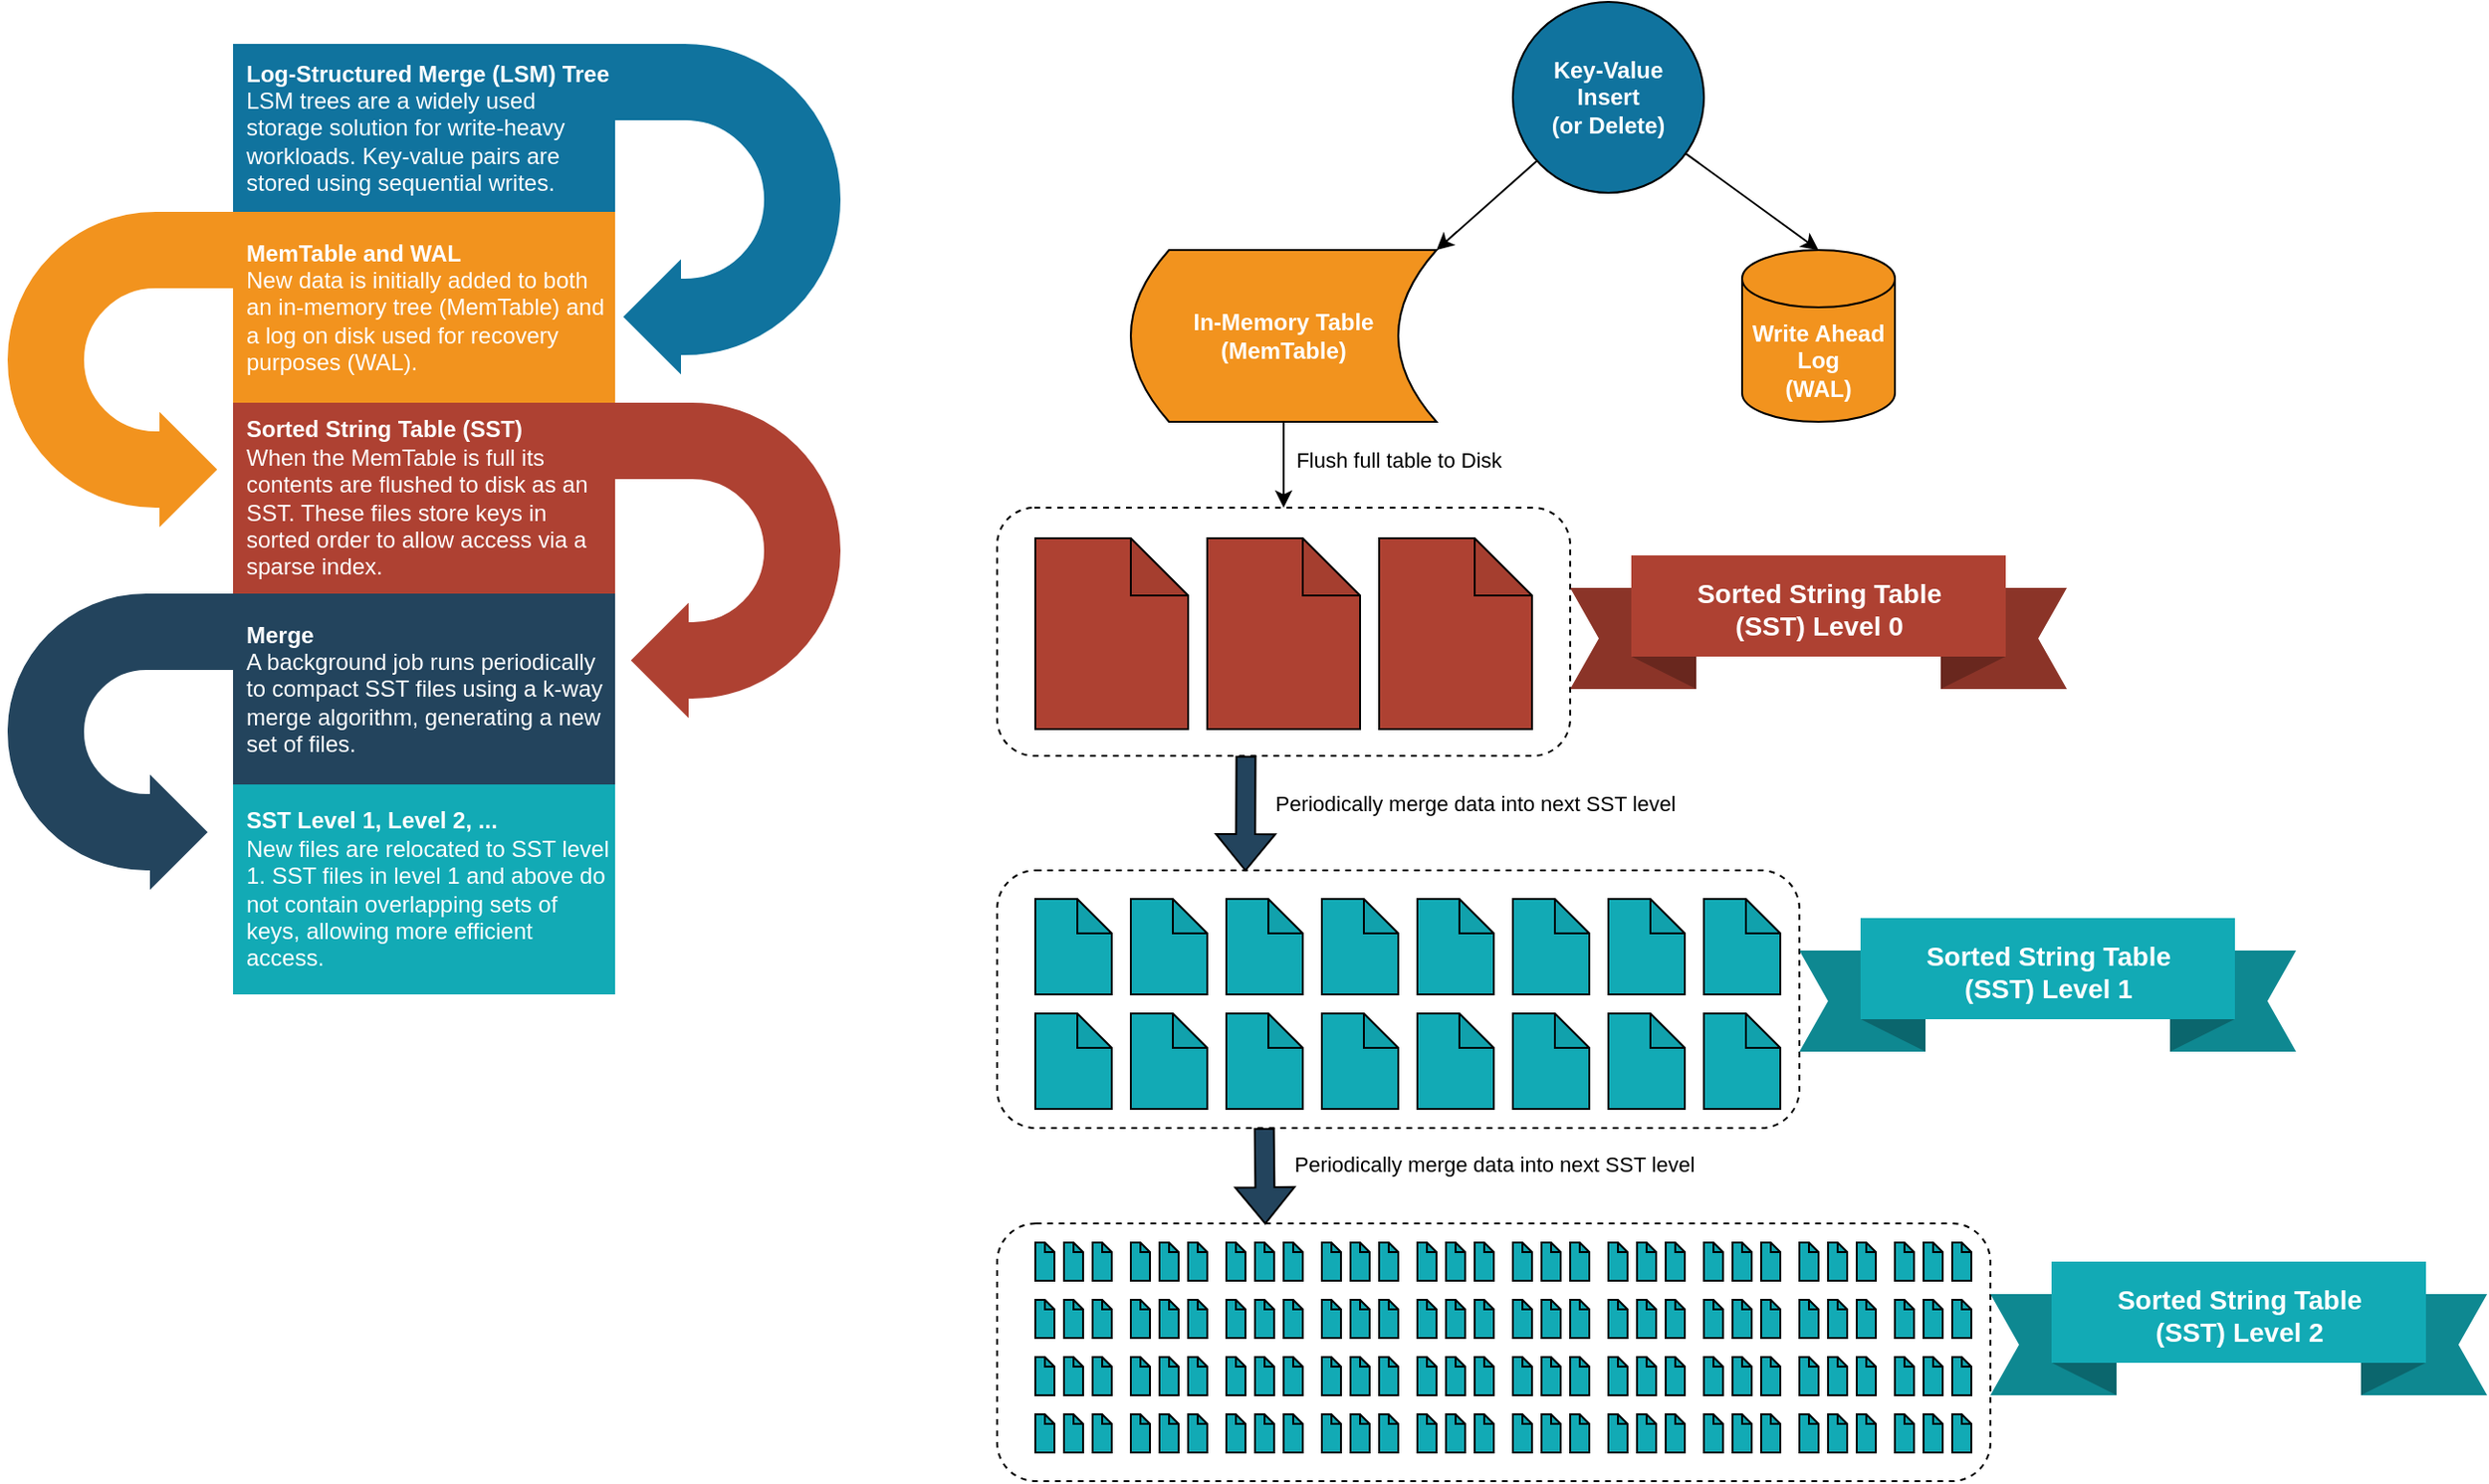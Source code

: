 <mxfile version="17.4.6" type="device" pages="8"><diagram id="85Cd44DeQ06MjT5VbQwN" name="Writes"><mxGraphModel dx="1350" dy="1797" grid="1" gridSize="10" guides="1" tooltips="1" connect="1" arrows="1" fold="1" page="1" pageScale="1" pageWidth="850" pageHeight="1100" math="0" shadow="0"><root><mxCell id="0"/><mxCell id="1" parent="0"/><mxCell id="bPdBWh1e7HDrmxHkUQT8-1" value="Write Ahead Log&lt;br style=&quot;font-size: 12px;&quot;&gt;(WAL)" style="shape=cylinder3;whiteSpace=wrap;html=1;boundedLbl=1;backgroundOutline=1;size=15;fillColor=#F2931E;fontColor=#FFFFFF;fontSize=12;fontStyle=1" parent="1" vertex="1"><mxGeometry x="920" y="120" width="80" height="90" as="geometry"/></mxCell><mxCell id="bPdBWh1e7HDrmxHkUQT8-2" value="In-Memory Table&lt;br style=&quot;font-size: 12px&quot;&gt;(MemTable)" style="shape=dataStorage;whiteSpace=wrap;html=1;fixedSize=1;fillColor=#F2931E;fontColor=#FFFFFF;fontSize=12;fontStyle=1" parent="1" vertex="1"><mxGeometry x="600" y="120" width="160" height="90" as="geometry"/></mxCell><mxCell id="bPdBWh1e7HDrmxHkUQT8-10" value="&lt;div&gt;Key-Value&lt;/div&gt;&lt;div&gt;Insert&lt;/div&gt;&lt;div&gt;(or Delete)&lt;br&gt;&lt;/div&gt;" style="ellipse;whiteSpace=wrap;html=1;aspect=fixed;fillColor=#10739E;fontColor=#FFFFFF;fontSize=12;fontStyle=1" parent="1" vertex="1"><mxGeometry x="800" y="-10" width="100" height="100" as="geometry"/></mxCell><mxCell id="Cg2xerOwYvZCdkr3zYOh-9" value="" style="shape=note;whiteSpace=wrap;html=1;backgroundOutline=1;darkOpacity=0.05;fillColor=#AE4132;" parent="1" vertex="1"><mxGeometry x="730" y="271" width="80" height="100" as="geometry"/></mxCell><mxCell id="Cg2xerOwYvZCdkr3zYOh-2" value="" style="shape=note;whiteSpace=wrap;html=1;backgroundOutline=1;darkOpacity=0.05;fillColor=#AE4132;" parent="1" vertex="1"><mxGeometry x="640" y="271" width="80" height="100" as="geometry"/></mxCell><mxCell id="Cg2xerOwYvZCdkr3zYOh-10" value="&lt;div style=&quot;font-size: 12px&quot;&gt;&lt;br&gt;&lt;/div&gt;" style="shape=note;whiteSpace=wrap;html=1;backgroundOutline=1;darkOpacity=0.05;fillColor=#AE4132;fontColor=#FFFFFF;fontSize=12;fontStyle=1" parent="1" vertex="1"><mxGeometry x="550" y="271" width="80" height="100" as="geometry"/></mxCell><mxCell id="NXTtVAHd7SWPcZSNedtr-4" value="&lt;div style=&quot;font-size: 12px&quot;&gt;&lt;br&gt;&lt;/div&gt;" style="shape=note;whiteSpace=wrap;html=1;backgroundOutline=1;darkOpacity=0.05;fontColor=#FFFFFF;fillColor=#12AAB5;fontSize=12;fontStyle=1;size=18;" parent="1" vertex="1"><mxGeometry x="550" y="460" width="40" height="50" as="geometry"/></mxCell><mxCell id="NXTtVAHd7SWPcZSNedtr-6" value="Periodically merge data into next SST level" style="shape=flexArrow;endArrow=classic;html=1;rounded=0;fillColor=#23445D;exitX=0.333;exitY=1;exitDx=0;exitDy=0;exitPerimeter=0;entryX=0.27;entryY=0.004;entryDx=0;entryDy=0;entryPerimeter=0;" parent="1" source="oJc0Roc9C8-hcQXEvXBj-6" target="oJc0Roc9C8-hcQXEvXBj-11" edge="1"><mxGeometry x="-0.192" y="120" width="50" height="50" relative="1" as="geometry"><mxPoint x="920" y="675" as="sourcePoint"/><mxPoint x="730" y="730" as="targetPoint"/><mxPoint as="offset"/></mxGeometry></mxCell><mxCell id="hfpyI4Ww9SP66Z8XkaLl-2" value="" style="html=1;shadow=0;dashed=0;align=center;verticalAlign=middle;shape=mxgraph.arrows2.uTurnArrow;dy=22;arrowHead=70;dx2=35;strokeColor=#ffffff;fillColor=#23445D;fontSize=12;fontColor=#3333FF;flipV=1;strokeWidth=4;" parent="1" vertex="1"><mxGeometry x="10" y="298" width="240" height="162" as="geometry"/></mxCell><mxCell id="hfpyI4Ww9SP66Z8XkaLl-3" value="" style="html=1;shadow=0;dashed=0;align=center;verticalAlign=middle;shape=mxgraph.arrows2.uTurnArrow;dy=22;arrowHead=70;dx2=35;strokeColor=#ffffff;fillColor=#AE4132;fontSize=12;fontColor=#3333FF;flipH=1;flipV=1;strokeWidth=4;" parent="1" vertex="1"><mxGeometry x="250" y="198" width="200" height="172" as="geometry"/></mxCell><mxCell id="hfpyI4Ww9SP66Z8XkaLl-4" value="" style="html=1;shadow=0;dashed=0;align=center;verticalAlign=middle;shape=mxgraph.arrows2.uTurnArrow;dy=22;arrowHead=70;dx2=35;strokeColor=#ffffff;fillColor=#F2931E;fontSize=12;fontColor=#3333FF;flipV=1;strokeWidth=4;labelBorderColor=default;" parent="1" vertex="1"><mxGeometry x="10" y="98" width="230" height="172" as="geometry"/></mxCell><mxCell id="hfpyI4Ww9SP66Z8XkaLl-5" value="" style="html=1;shadow=0;dashed=0;align=center;verticalAlign=middle;shape=mxgraph.arrows2.uTurnArrow;dy=22;arrowHead=70;dx2=35;strokeColor=#ffffff;fillColor=#10739E;fontSize=12;fontColor=#3333FF;flipH=1;flipV=1;strokeWidth=4;" parent="1" vertex="1"><mxGeometry x="130" y="10" width="320" height="180" as="geometry"/></mxCell><mxCell id="hfpyI4Ww9SP66Z8XkaLl-6" value="&lt;b style=&quot;font-size: 12px;&quot;&gt;Log-Structured Merge (LSM) Tree&lt;/b&gt;&lt;br style=&quot;font-size: 12px;&quot;&gt;LSM trees are a widely used storage solution for write-heavy workloads. Key-value pairs are stored using sequential writes." style="rounded=0;whiteSpace=wrap;shadow=0;strokeColor=none;strokeWidth=6;fillColor=#10739E;fontSize=12;fontColor=#FFFFFF;align=left;html=1;spacingLeft=5;" parent="1" vertex="1"><mxGeometry x="130" y="12" width="200" height="88" as="geometry"/></mxCell><mxCell id="hfpyI4Ww9SP66Z8XkaLl-7" value="&lt;b&gt;MemTable and WAL&lt;/b&gt;&lt;br style=&quot;font-size: 12px&quot;&gt;New data is initially added to both an in-memory tree (MemTable) and a log on disk used for recovery purposes (WAL)." style="rounded=0;whiteSpace=wrap;shadow=0;strokeColor=none;strokeWidth=6;fillColor=#F2931E;fontSize=12;fontColor=#FFFFFF;align=left;html=1;spacingLeft=5;" parent="1" vertex="1"><mxGeometry x="130" y="100" width="200" height="100" as="geometry"/></mxCell><mxCell id="hfpyI4Ww9SP66Z8XkaLl-8" value="&lt;b style=&quot;font-size: 12px&quot;&gt;Sorted String Table (SST)&lt;/b&gt;&lt;br style=&quot;font-size: 12px&quot;&gt;When the MemTable is full its contents are flushed to disk as an SST. These files store keys in sorted order to allow access via a sparse index." style="rounded=0;whiteSpace=wrap;shadow=0;strokeColor=none;strokeWidth=6;fillColor=#AE4132;fontSize=12;fontColor=#FFFFFF;align=left;html=1;spacingLeft=5;" parent="1" vertex="1"><mxGeometry x="130" y="200" width="200" height="100" as="geometry"/></mxCell><mxCell id="hfpyI4Ww9SP66Z8XkaLl-9" value="&lt;b style=&quot;font-size: 12px;&quot;&gt;Merge&lt;/b&gt;&lt;br style=&quot;font-size: 12px;&quot;&gt;A background job runs periodically to compact SST files using a k-way merge algorithm, generating a new set of files." style="rounded=0;whiteSpace=wrap;shadow=0;strokeColor=none;strokeWidth=6;fillColor=#23445D;fontSize=12;fontColor=#FFFFFF;align=left;html=1;spacingLeft=5;" parent="1" vertex="1"><mxGeometry x="130" y="300" width="200" height="100" as="geometry"/></mxCell><mxCell id="hfpyI4Ww9SP66Z8XkaLl-10" value="&lt;b style=&quot;font-size: 12px&quot;&gt;SST Level 1, Level 2, ...&lt;/b&gt;&lt;br style=&quot;font-size: 12px&quot;&gt;New files are relocated to SST level 1. SST files in level 1 and above do not contain overlapping sets of keys, allowing more efficient access. " style="rounded=0;whiteSpace=wrap;shadow=0;strokeColor=none;strokeWidth=6;fillColor=#12AAB5;fontSize=12;fontColor=#FFFFFF;align=left;html=1;spacingLeft=5;" parent="1" vertex="1"><mxGeometry x="130" y="400" width="200" height="110" as="geometry"/></mxCell><mxCell id="oJc0Roc9C8-hcQXEvXBj-4" value="" style="rounded=1;whiteSpace=wrap;html=1;fillColor=none;dashed=1;" parent="1" vertex="1"><mxGeometry x="530" y="255" width="300" height="130" as="geometry"/></mxCell><mxCell id="oJc0Roc9C8-hcQXEvXBj-1" value="" style="endArrow=classic;html=1;rounded=0;entryX=0.5;entryY=0;entryDx=0;entryDy=0;entryPerimeter=0;" parent="1" source="bPdBWh1e7HDrmxHkUQT8-10" target="bPdBWh1e7HDrmxHkUQT8-1" edge="1"><mxGeometry width="50" height="50" relative="1" as="geometry"><mxPoint x="930" y="130" as="sourcePoint"/><mxPoint x="980" y="80" as="targetPoint"/></mxGeometry></mxCell><mxCell id="oJc0Roc9C8-hcQXEvXBj-2" value="" style="endArrow=classic;html=1;rounded=0;entryX=1;entryY=0;entryDx=0;entryDy=0;" parent="1" source="bPdBWh1e7HDrmxHkUQT8-10" target="bPdBWh1e7HDrmxHkUQT8-2" edge="1"><mxGeometry width="50" height="50" relative="1" as="geometry"><mxPoint x="930" y="130" as="sourcePoint"/><mxPoint x="980" y="80" as="targetPoint"/></mxGeometry></mxCell><mxCell id="oJc0Roc9C8-hcQXEvXBj-3" value="Flush full table to Disk" style="endArrow=classic;html=1;rounded=0;exitX=0.5;exitY=1;exitDx=0;exitDy=0;" parent="1" source="bPdBWh1e7HDrmxHkUQT8-2" target="oJc0Roc9C8-hcQXEvXBj-4" edge="1"><mxGeometry x="-0.111" y="60" width="50" height="50" relative="1" as="geometry"><mxPoint x="600" y="220" as="sourcePoint"/><mxPoint x="610" y="260" as="targetPoint"/><mxPoint as="offset"/></mxGeometry></mxCell><mxCell id="oJc0Roc9C8-hcQXEvXBj-6" value="" style="rounded=1;whiteSpace=wrap;html=1;fillColor=none;dashed=1;" parent="1" vertex="1"><mxGeometry x="530" y="445" width="420" height="135" as="geometry"/></mxCell><mxCell id="oJc0Roc9C8-hcQXEvXBj-11" value="" style="rounded=1;whiteSpace=wrap;html=1;fillColor=none;dashed=1;" parent="1" vertex="1"><mxGeometry x="530" y="630" width="520" height="135" as="geometry"/></mxCell><mxCell id="GvGoXMbtC_SYvE3Du8VT-1" value="Periodically merge data into next SST level" style="shape=flexArrow;endArrow=classic;html=1;rounded=0;fillColor=#23445D;exitX=0.333;exitY=1;exitDx=0;exitDy=0;exitPerimeter=0;entryX=0.27;entryY=0.004;entryDx=0;entryDy=0;entryPerimeter=0;" parent="1" edge="1"><mxGeometry x="-0.192" y="120" width="50" height="50" relative="1" as="geometry"><mxPoint x="660.27" y="385" as="sourcePoint"/><mxPoint x="660.0" y="445.52" as="targetPoint"/><mxPoint as="offset"/></mxGeometry></mxCell><mxCell id="zaMrJ00SUW8YwtCU9xxe-1" value="Sorted String Table&lt;br&gt;(SST) Level 0" style="html=1;shape=mxgraph.infographic.banner;dx=32;dy=17;notch=15;fillColor=#AE4132;strokeColor=none;align=center;verticalAlign=middle;fontColor=#ffffff;fontSize=14;fontStyle=1;spacingBottom=15;" parent="1" vertex="1"><mxGeometry x="830" y="280" width="260" height="70" as="geometry"/></mxCell><mxCell id="zaMrJ00SUW8YwtCU9xxe-2" value="Sorted String Table&lt;br&gt;(SST) Level 1" style="html=1;shape=mxgraph.infographic.banner;dx=32;dy=17;notch=15;fillColor=#12AAB5;strokeColor=none;align=center;verticalAlign=middle;fontColor=#ffffff;fontSize=14;fontStyle=1;spacingBottom=15;" parent="1" vertex="1"><mxGeometry x="950" y="470" width="260" height="70" as="geometry"/></mxCell><mxCell id="zaMrJ00SUW8YwtCU9xxe-3" value="Sorted String Table&lt;br&gt;(SST) Level 2" style="html=1;shape=mxgraph.infographic.banner;dx=32;dy=17;notch=15;fillColor=#12AAB5;strokeColor=none;align=center;verticalAlign=middle;fontColor=#ffffff;fontSize=14;fontStyle=1;spacingBottom=15;" parent="1" vertex="1"><mxGeometry x="1050" y="650" width="260" height="70" as="geometry"/></mxCell><mxCell id="zaMrJ00SUW8YwtCU9xxe-6" value="&lt;div style=&quot;font-size: 12px&quot;&gt;&lt;br&gt;&lt;/div&gt;" style="shape=note;whiteSpace=wrap;html=1;backgroundOutline=1;darkOpacity=0.05;fontColor=#FFFFFF;fillColor=#12AAB5;fontSize=12;fontStyle=1;size=18;" parent="1" vertex="1"><mxGeometry x="600" y="460" width="40" height="50" as="geometry"/></mxCell><mxCell id="zaMrJ00SUW8YwtCU9xxe-7" value="&lt;div style=&quot;font-size: 12px&quot;&gt;&lt;br&gt;&lt;/div&gt;" style="shape=note;whiteSpace=wrap;html=1;backgroundOutline=1;darkOpacity=0.05;fontColor=#FFFFFF;fillColor=#12AAB5;fontSize=12;fontStyle=1;size=18;" parent="1" vertex="1"><mxGeometry x="550" y="520" width="40" height="50" as="geometry"/></mxCell><mxCell id="zaMrJ00SUW8YwtCU9xxe-8" value="&lt;div style=&quot;font-size: 12px&quot;&gt;&lt;br&gt;&lt;/div&gt;" style="shape=note;whiteSpace=wrap;html=1;backgroundOutline=1;darkOpacity=0.05;fontColor=#FFFFFF;fillColor=#12AAB5;fontSize=12;fontStyle=1;size=18;" parent="1" vertex="1"><mxGeometry x="600" y="520" width="40" height="50" as="geometry"/></mxCell><mxCell id="zaMrJ00SUW8YwtCU9xxe-10" value="&lt;div style=&quot;font-size: 12px&quot;&gt;&lt;br&gt;&lt;/div&gt;" style="shape=note;whiteSpace=wrap;html=1;backgroundOutline=1;darkOpacity=0.05;fontColor=#FFFFFF;fillColor=#12AAB5;fontSize=12;fontStyle=1;size=18;" parent="1" vertex="1"><mxGeometry x="650" y="460" width="40" height="50" as="geometry"/></mxCell><mxCell id="zaMrJ00SUW8YwtCU9xxe-11" value="&lt;div style=&quot;font-size: 12px&quot;&gt;&lt;br&gt;&lt;/div&gt;" style="shape=note;whiteSpace=wrap;html=1;backgroundOutline=1;darkOpacity=0.05;fontColor=#FFFFFF;fillColor=#12AAB5;fontSize=12;fontStyle=1;size=18;" parent="1" vertex="1"><mxGeometry x="700" y="460" width="40" height="50" as="geometry"/></mxCell><mxCell id="zaMrJ00SUW8YwtCU9xxe-12" value="&lt;div style=&quot;font-size: 12px&quot;&gt;&lt;br&gt;&lt;/div&gt;" style="shape=note;whiteSpace=wrap;html=1;backgroundOutline=1;darkOpacity=0.05;fontColor=#FFFFFF;fillColor=#12AAB5;fontSize=12;fontStyle=1;size=18;" parent="1" vertex="1"><mxGeometry x="650" y="520" width="40" height="50" as="geometry"/></mxCell><mxCell id="zaMrJ00SUW8YwtCU9xxe-13" value="&lt;div style=&quot;font-size: 12px&quot;&gt;&lt;br&gt;&lt;/div&gt;" style="shape=note;whiteSpace=wrap;html=1;backgroundOutline=1;darkOpacity=0.05;fontColor=#FFFFFF;fillColor=#12AAB5;fontSize=12;fontStyle=1;size=18;" parent="1" vertex="1"><mxGeometry x="700" y="520" width="40" height="50" as="geometry"/></mxCell><mxCell id="zaMrJ00SUW8YwtCU9xxe-14" value="&lt;div style=&quot;font-size: 12px&quot;&gt;&lt;br&gt;&lt;/div&gt;" style="shape=note;whiteSpace=wrap;html=1;backgroundOutline=1;darkOpacity=0.05;fontColor=#FFFFFF;fillColor=#12AAB5;fontSize=12;fontStyle=1;size=18;" parent="1" vertex="1"><mxGeometry x="750" y="460" width="40" height="50" as="geometry"/></mxCell><mxCell id="zaMrJ00SUW8YwtCU9xxe-15" value="&lt;div style=&quot;font-size: 12px&quot;&gt;&lt;br&gt;&lt;/div&gt;" style="shape=note;whiteSpace=wrap;html=1;backgroundOutline=1;darkOpacity=0.05;fontColor=#FFFFFF;fillColor=#12AAB5;fontSize=12;fontStyle=1;size=18;" parent="1" vertex="1"><mxGeometry x="800" y="460" width="40" height="50" as="geometry"/></mxCell><mxCell id="zaMrJ00SUW8YwtCU9xxe-16" value="&lt;div style=&quot;font-size: 12px&quot;&gt;&lt;br&gt;&lt;/div&gt;" style="shape=note;whiteSpace=wrap;html=1;backgroundOutline=1;darkOpacity=0.05;fontColor=#FFFFFF;fillColor=#12AAB5;fontSize=12;fontStyle=1;size=18;" parent="1" vertex="1"><mxGeometry x="750" y="520" width="40" height="50" as="geometry"/></mxCell><mxCell id="zaMrJ00SUW8YwtCU9xxe-17" value="&lt;div style=&quot;font-size: 12px&quot;&gt;&lt;br&gt;&lt;/div&gt;" style="shape=note;whiteSpace=wrap;html=1;backgroundOutline=1;darkOpacity=0.05;fontColor=#FFFFFF;fillColor=#12AAB5;fontSize=12;fontStyle=1;size=18;" parent="1" vertex="1"><mxGeometry x="800" y="520" width="40" height="50" as="geometry"/></mxCell><mxCell id="zaMrJ00SUW8YwtCU9xxe-18" value="&lt;div style=&quot;font-size: 12px&quot;&gt;&lt;br&gt;&lt;/div&gt;" style="shape=note;whiteSpace=wrap;html=1;backgroundOutline=1;darkOpacity=0.05;fontColor=#FFFFFF;fillColor=#12AAB5;fontSize=12;fontStyle=1;size=18;" parent="1" vertex="1"><mxGeometry x="850" y="460" width="40" height="50" as="geometry"/></mxCell><mxCell id="zaMrJ00SUW8YwtCU9xxe-19" value="&lt;div style=&quot;font-size: 12px&quot;&gt;&lt;br&gt;&lt;/div&gt;" style="shape=note;whiteSpace=wrap;html=1;backgroundOutline=1;darkOpacity=0.05;fontColor=#FFFFFF;fillColor=#12AAB5;fontSize=12;fontStyle=1;size=18;" parent="1" vertex="1"><mxGeometry x="900" y="460" width="40" height="50" as="geometry"/></mxCell><mxCell id="zaMrJ00SUW8YwtCU9xxe-20" value="&lt;div style=&quot;font-size: 12px&quot;&gt;&lt;br&gt;&lt;/div&gt;" style="shape=note;whiteSpace=wrap;html=1;backgroundOutline=1;darkOpacity=0.05;fontColor=#FFFFFF;fillColor=#12AAB5;fontSize=12;fontStyle=1;size=18;" parent="1" vertex="1"><mxGeometry x="850" y="520" width="40" height="50" as="geometry"/></mxCell><mxCell id="zaMrJ00SUW8YwtCU9xxe-21" value="&lt;div style=&quot;font-size: 12px&quot;&gt;&lt;br&gt;&lt;/div&gt;" style="shape=note;whiteSpace=wrap;html=1;backgroundOutline=1;darkOpacity=0.05;fontColor=#FFFFFF;fillColor=#12AAB5;fontSize=12;fontStyle=1;size=18;" parent="1" vertex="1"><mxGeometry x="900" y="520" width="40" height="50" as="geometry"/></mxCell><mxCell id="zaMrJ00SUW8YwtCU9xxe-22" value="&lt;div style=&quot;font-size: 12px&quot;&gt;&lt;br&gt;&lt;/div&gt;" style="shape=note;whiteSpace=wrap;html=1;backgroundOutline=1;darkOpacity=0.05;fontColor=#FFFFFF;fillColor=#12AAB5;fontSize=12;fontStyle=1;size=5;" parent="1" vertex="1"><mxGeometry x="550" y="640" width="10" height="20" as="geometry"/></mxCell><mxCell id="zaMrJ00SUW8YwtCU9xxe-38" value="&lt;div style=&quot;font-size: 12px&quot;&gt;&lt;br&gt;&lt;/div&gt;" style="shape=note;whiteSpace=wrap;html=1;backgroundOutline=1;darkOpacity=0.05;fontColor=#FFFFFF;fillColor=#12AAB5;fontSize=12;fontStyle=1;size=5;" parent="1" vertex="1"><mxGeometry x="565" y="640" width="10" height="20" as="geometry"/></mxCell><mxCell id="zaMrJ00SUW8YwtCU9xxe-39" value="&lt;div style=&quot;font-size: 12px&quot;&gt;&lt;br&gt;&lt;/div&gt;" style="shape=note;whiteSpace=wrap;html=1;backgroundOutline=1;darkOpacity=0.05;fontColor=#FFFFFF;fillColor=#12AAB5;fontSize=12;fontStyle=1;size=5;" parent="1" vertex="1"><mxGeometry x="580" y="640" width="10" height="20" as="geometry"/></mxCell><mxCell id="zaMrJ00SUW8YwtCU9xxe-40" value="&lt;div style=&quot;font-size: 12px&quot;&gt;&lt;br&gt;&lt;/div&gt;" style="shape=note;whiteSpace=wrap;html=1;backgroundOutline=1;darkOpacity=0.05;fontColor=#FFFFFF;fillColor=#12AAB5;fontSize=12;fontStyle=1;size=5;" parent="1" vertex="1"><mxGeometry x="550" y="670" width="10" height="20" as="geometry"/></mxCell><mxCell id="zaMrJ00SUW8YwtCU9xxe-41" value="&lt;div style=&quot;font-size: 12px&quot;&gt;&lt;br&gt;&lt;/div&gt;" style="shape=note;whiteSpace=wrap;html=1;backgroundOutline=1;darkOpacity=0.05;fontColor=#FFFFFF;fillColor=#12AAB5;fontSize=12;fontStyle=1;size=5;" parent="1" vertex="1"><mxGeometry x="565" y="670" width="10" height="20" as="geometry"/></mxCell><mxCell id="zaMrJ00SUW8YwtCU9xxe-42" value="&lt;div style=&quot;font-size: 12px&quot;&gt;&lt;br&gt;&lt;/div&gt;" style="shape=note;whiteSpace=wrap;html=1;backgroundOutline=1;darkOpacity=0.05;fontColor=#FFFFFF;fillColor=#12AAB5;fontSize=12;fontStyle=1;size=5;" parent="1" vertex="1"><mxGeometry x="580" y="670" width="10" height="20" as="geometry"/></mxCell><mxCell id="zaMrJ00SUW8YwtCU9xxe-44" value="&lt;div style=&quot;font-size: 12px&quot;&gt;&lt;br&gt;&lt;/div&gt;" style="shape=note;whiteSpace=wrap;html=1;backgroundOutline=1;darkOpacity=0.05;fontColor=#FFFFFF;fillColor=#12AAB5;fontSize=12;fontStyle=1;size=5;" parent="1" vertex="1"><mxGeometry x="550" y="700" width="10" height="20" as="geometry"/></mxCell><mxCell id="zaMrJ00SUW8YwtCU9xxe-45" value="&lt;div style=&quot;font-size: 12px&quot;&gt;&lt;br&gt;&lt;/div&gt;" style="shape=note;whiteSpace=wrap;html=1;backgroundOutline=1;darkOpacity=0.05;fontColor=#FFFFFF;fillColor=#12AAB5;fontSize=12;fontStyle=1;size=5;" parent="1" vertex="1"><mxGeometry x="565" y="700" width="10" height="20" as="geometry"/></mxCell><mxCell id="zaMrJ00SUW8YwtCU9xxe-46" value="&lt;div style=&quot;font-size: 12px&quot;&gt;&lt;br&gt;&lt;/div&gt;" style="shape=note;whiteSpace=wrap;html=1;backgroundOutline=1;darkOpacity=0.05;fontColor=#FFFFFF;fillColor=#12AAB5;fontSize=12;fontStyle=1;size=5;" parent="1" vertex="1"><mxGeometry x="580" y="700" width="10" height="20" as="geometry"/></mxCell><mxCell id="zaMrJ00SUW8YwtCU9xxe-47" value="&lt;div style=&quot;font-size: 12px&quot;&gt;&lt;br&gt;&lt;/div&gt;" style="shape=note;whiteSpace=wrap;html=1;backgroundOutline=1;darkOpacity=0.05;fontColor=#FFFFFF;fillColor=#12AAB5;fontSize=12;fontStyle=1;size=5;" parent="1" vertex="1"><mxGeometry x="550" y="730" width="10" height="20" as="geometry"/></mxCell><mxCell id="zaMrJ00SUW8YwtCU9xxe-48" value="&lt;div style=&quot;font-size: 12px&quot;&gt;&lt;br&gt;&lt;/div&gt;" style="shape=note;whiteSpace=wrap;html=1;backgroundOutline=1;darkOpacity=0.05;fontColor=#FFFFFF;fillColor=#12AAB5;fontSize=12;fontStyle=1;size=5;" parent="1" vertex="1"><mxGeometry x="565" y="730" width="10" height="20" as="geometry"/></mxCell><mxCell id="zaMrJ00SUW8YwtCU9xxe-49" value="&lt;div style=&quot;font-size: 12px&quot;&gt;&lt;br&gt;&lt;/div&gt;" style="shape=note;whiteSpace=wrap;html=1;backgroundOutline=1;darkOpacity=0.05;fontColor=#FFFFFF;fillColor=#12AAB5;fontSize=12;fontStyle=1;size=5;" parent="1" vertex="1"><mxGeometry x="580" y="730" width="10" height="20" as="geometry"/></mxCell><mxCell id="zaMrJ00SUW8YwtCU9xxe-50" value="&lt;div style=&quot;font-size: 12px&quot;&gt;&lt;br&gt;&lt;/div&gt;" style="shape=note;whiteSpace=wrap;html=1;backgroundOutline=1;darkOpacity=0.05;fontColor=#FFFFFF;fillColor=#12AAB5;fontSize=12;fontStyle=1;size=5;" parent="1" vertex="1"><mxGeometry x="600" y="640" width="10" height="20" as="geometry"/></mxCell><mxCell id="zaMrJ00SUW8YwtCU9xxe-51" value="&lt;div style=&quot;font-size: 12px&quot;&gt;&lt;br&gt;&lt;/div&gt;" style="shape=note;whiteSpace=wrap;html=1;backgroundOutline=1;darkOpacity=0.05;fontColor=#FFFFFF;fillColor=#12AAB5;fontSize=12;fontStyle=1;size=5;" parent="1" vertex="1"><mxGeometry x="615" y="640" width="10" height="20" as="geometry"/></mxCell><mxCell id="zaMrJ00SUW8YwtCU9xxe-52" value="&lt;div style=&quot;font-size: 12px&quot;&gt;&lt;br&gt;&lt;/div&gt;" style="shape=note;whiteSpace=wrap;html=1;backgroundOutline=1;darkOpacity=0.05;fontColor=#FFFFFF;fillColor=#12AAB5;fontSize=12;fontStyle=1;size=5;" parent="1" vertex="1"><mxGeometry x="630" y="640" width="10" height="20" as="geometry"/></mxCell><mxCell id="zaMrJ00SUW8YwtCU9xxe-53" value="&lt;div style=&quot;font-size: 12px&quot;&gt;&lt;br&gt;&lt;/div&gt;" style="shape=note;whiteSpace=wrap;html=1;backgroundOutline=1;darkOpacity=0.05;fontColor=#FFFFFF;fillColor=#12AAB5;fontSize=12;fontStyle=1;size=5;" parent="1" vertex="1"><mxGeometry x="600" y="670" width="10" height="20" as="geometry"/></mxCell><mxCell id="zaMrJ00SUW8YwtCU9xxe-54" value="&lt;div style=&quot;font-size: 12px&quot;&gt;&lt;br&gt;&lt;/div&gt;" style="shape=note;whiteSpace=wrap;html=1;backgroundOutline=1;darkOpacity=0.05;fontColor=#FFFFFF;fillColor=#12AAB5;fontSize=12;fontStyle=1;size=5;" parent="1" vertex="1"><mxGeometry x="615" y="670" width="10" height="20" as="geometry"/></mxCell><mxCell id="zaMrJ00SUW8YwtCU9xxe-55" value="&lt;div style=&quot;font-size: 12px&quot;&gt;&lt;br&gt;&lt;/div&gt;" style="shape=note;whiteSpace=wrap;html=1;backgroundOutline=1;darkOpacity=0.05;fontColor=#FFFFFF;fillColor=#12AAB5;fontSize=12;fontStyle=1;size=5;" parent="1" vertex="1"><mxGeometry x="630" y="670" width="10" height="20" as="geometry"/></mxCell><mxCell id="zaMrJ00SUW8YwtCU9xxe-56" value="&lt;div style=&quot;font-size: 12px&quot;&gt;&lt;br&gt;&lt;/div&gt;" style="shape=note;whiteSpace=wrap;html=1;backgroundOutline=1;darkOpacity=0.05;fontColor=#FFFFFF;fillColor=#12AAB5;fontSize=12;fontStyle=1;size=5;" parent="1" vertex="1"><mxGeometry x="600" y="700" width="10" height="20" as="geometry"/></mxCell><mxCell id="zaMrJ00SUW8YwtCU9xxe-57" value="&lt;div style=&quot;font-size: 12px&quot;&gt;&lt;br&gt;&lt;/div&gt;" style="shape=note;whiteSpace=wrap;html=1;backgroundOutline=1;darkOpacity=0.05;fontColor=#FFFFFF;fillColor=#12AAB5;fontSize=12;fontStyle=1;size=5;" parent="1" vertex="1"><mxGeometry x="615" y="700" width="10" height="20" as="geometry"/></mxCell><mxCell id="zaMrJ00SUW8YwtCU9xxe-58" value="&lt;div style=&quot;font-size: 12px&quot;&gt;&lt;br&gt;&lt;/div&gt;" style="shape=note;whiteSpace=wrap;html=1;backgroundOutline=1;darkOpacity=0.05;fontColor=#FFFFFF;fillColor=#12AAB5;fontSize=12;fontStyle=1;size=5;" parent="1" vertex="1"><mxGeometry x="630" y="700" width="10" height="20" as="geometry"/></mxCell><mxCell id="zaMrJ00SUW8YwtCU9xxe-59" value="&lt;div style=&quot;font-size: 12px&quot;&gt;&lt;br&gt;&lt;/div&gt;" style="shape=note;whiteSpace=wrap;html=1;backgroundOutline=1;darkOpacity=0.05;fontColor=#FFFFFF;fillColor=#12AAB5;fontSize=12;fontStyle=1;size=5;" parent="1" vertex="1"><mxGeometry x="600" y="730" width="10" height="20" as="geometry"/></mxCell><mxCell id="zaMrJ00SUW8YwtCU9xxe-60" value="&lt;div style=&quot;font-size: 12px&quot;&gt;&lt;br&gt;&lt;/div&gt;" style="shape=note;whiteSpace=wrap;html=1;backgroundOutline=1;darkOpacity=0.05;fontColor=#FFFFFF;fillColor=#12AAB5;fontSize=12;fontStyle=1;size=5;" parent="1" vertex="1"><mxGeometry x="615" y="730" width="10" height="20" as="geometry"/></mxCell><mxCell id="zaMrJ00SUW8YwtCU9xxe-61" value="&lt;div style=&quot;font-size: 12px&quot;&gt;&lt;br&gt;&lt;/div&gt;" style="shape=note;whiteSpace=wrap;html=1;backgroundOutline=1;darkOpacity=0.05;fontColor=#FFFFFF;fillColor=#12AAB5;fontSize=12;fontStyle=1;size=5;" parent="1" vertex="1"><mxGeometry x="630" y="730" width="10" height="20" as="geometry"/></mxCell><mxCell id="zaMrJ00SUW8YwtCU9xxe-62" value="&lt;div style=&quot;font-size: 12px&quot;&gt;&lt;br&gt;&lt;/div&gt;" style="shape=note;whiteSpace=wrap;html=1;backgroundOutline=1;darkOpacity=0.05;fontColor=#FFFFFF;fillColor=#12AAB5;fontSize=12;fontStyle=1;size=5;" parent="1" vertex="1"><mxGeometry x="650" y="640" width="10" height="20" as="geometry"/></mxCell><mxCell id="zaMrJ00SUW8YwtCU9xxe-63" value="&lt;div style=&quot;font-size: 12px&quot;&gt;&lt;br&gt;&lt;/div&gt;" style="shape=note;whiteSpace=wrap;html=1;backgroundOutline=1;darkOpacity=0.05;fontColor=#FFFFFF;fillColor=#12AAB5;fontSize=12;fontStyle=1;size=5;" parent="1" vertex="1"><mxGeometry x="665" y="640" width="10" height="20" as="geometry"/></mxCell><mxCell id="zaMrJ00SUW8YwtCU9xxe-64" value="&lt;div style=&quot;font-size: 12px&quot;&gt;&lt;br&gt;&lt;/div&gt;" style="shape=note;whiteSpace=wrap;html=1;backgroundOutline=1;darkOpacity=0.05;fontColor=#FFFFFF;fillColor=#12AAB5;fontSize=12;fontStyle=1;size=5;" parent="1" vertex="1"><mxGeometry x="680" y="640" width="10" height="20" as="geometry"/></mxCell><mxCell id="zaMrJ00SUW8YwtCU9xxe-65" value="&lt;div style=&quot;font-size: 12px&quot;&gt;&lt;br&gt;&lt;/div&gt;" style="shape=note;whiteSpace=wrap;html=1;backgroundOutline=1;darkOpacity=0.05;fontColor=#FFFFFF;fillColor=#12AAB5;fontSize=12;fontStyle=1;size=5;" parent="1" vertex="1"><mxGeometry x="650" y="670" width="10" height="20" as="geometry"/></mxCell><mxCell id="zaMrJ00SUW8YwtCU9xxe-66" value="&lt;div style=&quot;font-size: 12px&quot;&gt;&lt;br&gt;&lt;/div&gt;" style="shape=note;whiteSpace=wrap;html=1;backgroundOutline=1;darkOpacity=0.05;fontColor=#FFFFFF;fillColor=#12AAB5;fontSize=12;fontStyle=1;size=5;" parent="1" vertex="1"><mxGeometry x="665" y="670" width="10" height="20" as="geometry"/></mxCell><mxCell id="zaMrJ00SUW8YwtCU9xxe-67" value="&lt;div style=&quot;font-size: 12px&quot;&gt;&lt;br&gt;&lt;/div&gt;" style="shape=note;whiteSpace=wrap;html=1;backgroundOutline=1;darkOpacity=0.05;fontColor=#FFFFFF;fillColor=#12AAB5;fontSize=12;fontStyle=1;size=5;" parent="1" vertex="1"><mxGeometry x="680" y="670" width="10" height="20" as="geometry"/></mxCell><mxCell id="zaMrJ00SUW8YwtCU9xxe-68" value="&lt;div style=&quot;font-size: 12px&quot;&gt;&lt;br&gt;&lt;/div&gt;" style="shape=note;whiteSpace=wrap;html=1;backgroundOutline=1;darkOpacity=0.05;fontColor=#FFFFFF;fillColor=#12AAB5;fontSize=12;fontStyle=1;size=5;" parent="1" vertex="1"><mxGeometry x="650" y="700" width="10" height="20" as="geometry"/></mxCell><mxCell id="zaMrJ00SUW8YwtCU9xxe-69" value="&lt;div style=&quot;font-size: 12px&quot;&gt;&lt;br&gt;&lt;/div&gt;" style="shape=note;whiteSpace=wrap;html=1;backgroundOutline=1;darkOpacity=0.05;fontColor=#FFFFFF;fillColor=#12AAB5;fontSize=12;fontStyle=1;size=5;" parent="1" vertex="1"><mxGeometry x="665" y="700" width="10" height="20" as="geometry"/></mxCell><mxCell id="zaMrJ00SUW8YwtCU9xxe-70" value="&lt;div style=&quot;font-size: 12px&quot;&gt;&lt;br&gt;&lt;/div&gt;" style="shape=note;whiteSpace=wrap;html=1;backgroundOutline=1;darkOpacity=0.05;fontColor=#FFFFFF;fillColor=#12AAB5;fontSize=12;fontStyle=1;size=5;" parent="1" vertex="1"><mxGeometry x="680" y="700" width="10" height="20" as="geometry"/></mxCell><mxCell id="zaMrJ00SUW8YwtCU9xxe-71" value="&lt;div style=&quot;font-size: 12px&quot;&gt;&lt;br&gt;&lt;/div&gt;" style="shape=note;whiteSpace=wrap;html=1;backgroundOutline=1;darkOpacity=0.05;fontColor=#FFFFFF;fillColor=#12AAB5;fontSize=12;fontStyle=1;size=5;" parent="1" vertex="1"><mxGeometry x="650" y="730" width="10" height="20" as="geometry"/></mxCell><mxCell id="zaMrJ00SUW8YwtCU9xxe-72" value="&lt;div style=&quot;font-size: 12px&quot;&gt;&lt;br&gt;&lt;/div&gt;" style="shape=note;whiteSpace=wrap;html=1;backgroundOutline=1;darkOpacity=0.05;fontColor=#FFFFFF;fillColor=#12AAB5;fontSize=12;fontStyle=1;size=5;" parent="1" vertex="1"><mxGeometry x="665" y="730" width="10" height="20" as="geometry"/></mxCell><mxCell id="zaMrJ00SUW8YwtCU9xxe-73" value="&lt;div style=&quot;font-size: 12px&quot;&gt;&lt;br&gt;&lt;/div&gt;" style="shape=note;whiteSpace=wrap;html=1;backgroundOutline=1;darkOpacity=0.05;fontColor=#FFFFFF;fillColor=#12AAB5;fontSize=12;fontStyle=1;size=5;" parent="1" vertex="1"><mxGeometry x="680" y="730" width="10" height="20" as="geometry"/></mxCell><mxCell id="zaMrJ00SUW8YwtCU9xxe-74" value="&lt;div style=&quot;font-size: 12px&quot;&gt;&lt;br&gt;&lt;/div&gt;" style="shape=note;whiteSpace=wrap;html=1;backgroundOutline=1;darkOpacity=0.05;fontColor=#FFFFFF;fillColor=#12AAB5;fontSize=12;fontStyle=1;size=5;" parent="1" vertex="1"><mxGeometry x="700" y="640" width="10" height="20" as="geometry"/></mxCell><mxCell id="zaMrJ00SUW8YwtCU9xxe-75" value="&lt;div style=&quot;font-size: 12px&quot;&gt;&lt;br&gt;&lt;/div&gt;" style="shape=note;whiteSpace=wrap;html=1;backgroundOutline=1;darkOpacity=0.05;fontColor=#FFFFFF;fillColor=#12AAB5;fontSize=12;fontStyle=1;size=5;" parent="1" vertex="1"><mxGeometry x="715" y="640" width="10" height="20" as="geometry"/></mxCell><mxCell id="zaMrJ00SUW8YwtCU9xxe-76" value="&lt;div style=&quot;font-size: 12px&quot;&gt;&lt;br&gt;&lt;/div&gt;" style="shape=note;whiteSpace=wrap;html=1;backgroundOutline=1;darkOpacity=0.05;fontColor=#FFFFFF;fillColor=#12AAB5;fontSize=12;fontStyle=1;size=5;" parent="1" vertex="1"><mxGeometry x="730" y="640" width="10" height="20" as="geometry"/></mxCell><mxCell id="zaMrJ00SUW8YwtCU9xxe-77" value="&lt;div style=&quot;font-size: 12px&quot;&gt;&lt;br&gt;&lt;/div&gt;" style="shape=note;whiteSpace=wrap;html=1;backgroundOutline=1;darkOpacity=0.05;fontColor=#FFFFFF;fillColor=#12AAB5;fontSize=12;fontStyle=1;size=5;" parent="1" vertex="1"><mxGeometry x="700" y="670" width="10" height="20" as="geometry"/></mxCell><mxCell id="zaMrJ00SUW8YwtCU9xxe-78" value="&lt;div style=&quot;font-size: 12px&quot;&gt;&lt;br&gt;&lt;/div&gt;" style="shape=note;whiteSpace=wrap;html=1;backgroundOutline=1;darkOpacity=0.05;fontColor=#FFFFFF;fillColor=#12AAB5;fontSize=12;fontStyle=1;size=5;" parent="1" vertex="1"><mxGeometry x="715" y="670" width="10" height="20" as="geometry"/></mxCell><mxCell id="zaMrJ00SUW8YwtCU9xxe-79" value="&lt;div style=&quot;font-size: 12px&quot;&gt;&lt;br&gt;&lt;/div&gt;" style="shape=note;whiteSpace=wrap;html=1;backgroundOutline=1;darkOpacity=0.05;fontColor=#FFFFFF;fillColor=#12AAB5;fontSize=12;fontStyle=1;size=5;" parent="1" vertex="1"><mxGeometry x="730" y="670" width="10" height="20" as="geometry"/></mxCell><mxCell id="zaMrJ00SUW8YwtCU9xxe-80" value="&lt;div style=&quot;font-size: 12px&quot;&gt;&lt;br&gt;&lt;/div&gt;" style="shape=note;whiteSpace=wrap;html=1;backgroundOutline=1;darkOpacity=0.05;fontColor=#FFFFFF;fillColor=#12AAB5;fontSize=12;fontStyle=1;size=5;" parent="1" vertex="1"><mxGeometry x="700" y="700" width="10" height="20" as="geometry"/></mxCell><mxCell id="zaMrJ00SUW8YwtCU9xxe-81" value="&lt;div style=&quot;font-size: 12px&quot;&gt;&lt;br&gt;&lt;/div&gt;" style="shape=note;whiteSpace=wrap;html=1;backgroundOutline=1;darkOpacity=0.05;fontColor=#FFFFFF;fillColor=#12AAB5;fontSize=12;fontStyle=1;size=5;" parent="1" vertex="1"><mxGeometry x="715" y="700" width="10" height="20" as="geometry"/></mxCell><mxCell id="zaMrJ00SUW8YwtCU9xxe-82" value="&lt;div style=&quot;font-size: 12px&quot;&gt;&lt;br&gt;&lt;/div&gt;" style="shape=note;whiteSpace=wrap;html=1;backgroundOutline=1;darkOpacity=0.05;fontColor=#FFFFFF;fillColor=#12AAB5;fontSize=12;fontStyle=1;size=5;" parent="1" vertex="1"><mxGeometry x="730" y="700" width="10" height="20" as="geometry"/></mxCell><mxCell id="zaMrJ00SUW8YwtCU9xxe-83" value="&lt;div style=&quot;font-size: 12px&quot;&gt;&lt;br&gt;&lt;/div&gt;" style="shape=note;whiteSpace=wrap;html=1;backgroundOutline=1;darkOpacity=0.05;fontColor=#FFFFFF;fillColor=#12AAB5;fontSize=12;fontStyle=1;size=5;" parent="1" vertex="1"><mxGeometry x="700" y="730" width="10" height="20" as="geometry"/></mxCell><mxCell id="zaMrJ00SUW8YwtCU9xxe-84" value="&lt;div style=&quot;font-size: 12px&quot;&gt;&lt;br&gt;&lt;/div&gt;" style="shape=note;whiteSpace=wrap;html=1;backgroundOutline=1;darkOpacity=0.05;fontColor=#FFFFFF;fillColor=#12AAB5;fontSize=12;fontStyle=1;size=5;" parent="1" vertex="1"><mxGeometry x="715" y="730" width="10" height="20" as="geometry"/></mxCell><mxCell id="zaMrJ00SUW8YwtCU9xxe-85" value="&lt;div style=&quot;font-size: 12px&quot;&gt;&lt;br&gt;&lt;/div&gt;" style="shape=note;whiteSpace=wrap;html=1;backgroundOutline=1;darkOpacity=0.05;fontColor=#FFFFFF;fillColor=#12AAB5;fontSize=12;fontStyle=1;size=5;" parent="1" vertex="1"><mxGeometry x="730" y="730" width="10" height="20" as="geometry"/></mxCell><mxCell id="zaMrJ00SUW8YwtCU9xxe-86" value="&lt;div style=&quot;font-size: 12px&quot;&gt;&lt;br&gt;&lt;/div&gt;" style="shape=note;whiteSpace=wrap;html=1;backgroundOutline=1;darkOpacity=0.05;fontColor=#FFFFFF;fillColor=#12AAB5;fontSize=12;fontStyle=1;size=5;" parent="1" vertex="1"><mxGeometry x="750" y="700" width="10" height="20" as="geometry"/></mxCell><mxCell id="zaMrJ00SUW8YwtCU9xxe-87" value="&lt;div style=&quot;font-size: 12px&quot;&gt;&lt;br&gt;&lt;/div&gt;" style="shape=note;whiteSpace=wrap;html=1;backgroundOutline=1;darkOpacity=0.05;fontColor=#FFFFFF;fillColor=#12AAB5;fontSize=12;fontStyle=1;size=5;" parent="1" vertex="1"><mxGeometry x="765" y="700" width="10" height="20" as="geometry"/></mxCell><mxCell id="zaMrJ00SUW8YwtCU9xxe-88" value="&lt;div style=&quot;font-size: 12px&quot;&gt;&lt;br&gt;&lt;/div&gt;" style="shape=note;whiteSpace=wrap;html=1;backgroundOutline=1;darkOpacity=0.05;fontColor=#FFFFFF;fillColor=#12AAB5;fontSize=12;fontStyle=1;size=5;" parent="1" vertex="1"><mxGeometry x="780" y="700" width="10" height="20" as="geometry"/></mxCell><mxCell id="zaMrJ00SUW8YwtCU9xxe-89" value="&lt;div style=&quot;font-size: 12px&quot;&gt;&lt;br&gt;&lt;/div&gt;" style="shape=note;whiteSpace=wrap;html=1;backgroundOutline=1;darkOpacity=0.05;fontColor=#FFFFFF;fillColor=#12AAB5;fontSize=12;fontStyle=1;size=5;" parent="1" vertex="1"><mxGeometry x="750" y="730" width="10" height="20" as="geometry"/></mxCell><mxCell id="zaMrJ00SUW8YwtCU9xxe-90" value="&lt;div style=&quot;font-size: 12px&quot;&gt;&lt;br&gt;&lt;/div&gt;" style="shape=note;whiteSpace=wrap;html=1;backgroundOutline=1;darkOpacity=0.05;fontColor=#FFFFFF;fillColor=#12AAB5;fontSize=12;fontStyle=1;size=5;" parent="1" vertex="1"><mxGeometry x="765" y="730" width="10" height="20" as="geometry"/></mxCell><mxCell id="zaMrJ00SUW8YwtCU9xxe-91" value="&lt;div style=&quot;font-size: 12px&quot;&gt;&lt;br&gt;&lt;/div&gt;" style="shape=note;whiteSpace=wrap;html=1;backgroundOutline=1;darkOpacity=0.05;fontColor=#FFFFFF;fillColor=#12AAB5;fontSize=12;fontStyle=1;size=5;" parent="1" vertex="1"><mxGeometry x="780" y="730" width="10" height="20" as="geometry"/></mxCell><mxCell id="zaMrJ00SUW8YwtCU9xxe-92" value="&lt;div style=&quot;font-size: 12px&quot;&gt;&lt;br&gt;&lt;/div&gt;" style="shape=note;whiteSpace=wrap;html=1;backgroundOutline=1;darkOpacity=0.05;fontColor=#FFFFFF;fillColor=#12AAB5;fontSize=12;fontStyle=1;size=5;" parent="1" vertex="1"><mxGeometry x="750" y="640" width="10" height="20" as="geometry"/></mxCell><mxCell id="zaMrJ00SUW8YwtCU9xxe-93" value="&lt;div style=&quot;font-size: 12px&quot;&gt;&lt;br&gt;&lt;/div&gt;" style="shape=note;whiteSpace=wrap;html=1;backgroundOutline=1;darkOpacity=0.05;fontColor=#FFFFFF;fillColor=#12AAB5;fontSize=12;fontStyle=1;size=5;" parent="1" vertex="1"><mxGeometry x="765" y="640" width="10" height="20" as="geometry"/></mxCell><mxCell id="zaMrJ00SUW8YwtCU9xxe-94" value="&lt;div style=&quot;font-size: 12px&quot;&gt;&lt;br&gt;&lt;/div&gt;" style="shape=note;whiteSpace=wrap;html=1;backgroundOutline=1;darkOpacity=0.05;fontColor=#FFFFFF;fillColor=#12AAB5;fontSize=12;fontStyle=1;size=5;" parent="1" vertex="1"><mxGeometry x="780" y="640" width="10" height="20" as="geometry"/></mxCell><mxCell id="zaMrJ00SUW8YwtCU9xxe-95" value="&lt;div style=&quot;font-size: 12px&quot;&gt;&lt;br&gt;&lt;/div&gt;" style="shape=note;whiteSpace=wrap;html=1;backgroundOutline=1;darkOpacity=0.05;fontColor=#FFFFFF;fillColor=#12AAB5;fontSize=12;fontStyle=1;size=5;" parent="1" vertex="1"><mxGeometry x="750" y="670" width="10" height="20" as="geometry"/></mxCell><mxCell id="zaMrJ00SUW8YwtCU9xxe-96" value="&lt;div style=&quot;font-size: 12px&quot;&gt;&lt;br&gt;&lt;/div&gt;" style="shape=note;whiteSpace=wrap;html=1;backgroundOutline=1;darkOpacity=0.05;fontColor=#FFFFFF;fillColor=#12AAB5;fontSize=12;fontStyle=1;size=5;" parent="1" vertex="1"><mxGeometry x="765" y="670" width="10" height="20" as="geometry"/></mxCell><mxCell id="zaMrJ00SUW8YwtCU9xxe-97" value="&lt;div style=&quot;font-size: 12px&quot;&gt;&lt;br&gt;&lt;/div&gt;" style="shape=note;whiteSpace=wrap;html=1;backgroundOutline=1;darkOpacity=0.05;fontColor=#FFFFFF;fillColor=#12AAB5;fontSize=12;fontStyle=1;size=5;" parent="1" vertex="1"><mxGeometry x="780" y="670" width="10" height="20" as="geometry"/></mxCell><mxCell id="zaMrJ00SUW8YwtCU9xxe-98" value="&lt;div style=&quot;font-size: 12px&quot;&gt;&lt;br&gt;&lt;/div&gt;" style="shape=note;whiteSpace=wrap;html=1;backgroundOutline=1;darkOpacity=0.05;fontColor=#FFFFFF;fillColor=#12AAB5;fontSize=12;fontStyle=1;size=5;" parent="1" vertex="1"><mxGeometry x="800" y="640" width="10" height="20" as="geometry"/></mxCell><mxCell id="zaMrJ00SUW8YwtCU9xxe-99" value="&lt;div style=&quot;font-size: 12px&quot;&gt;&lt;br&gt;&lt;/div&gt;" style="shape=note;whiteSpace=wrap;html=1;backgroundOutline=1;darkOpacity=0.05;fontColor=#FFFFFF;fillColor=#12AAB5;fontSize=12;fontStyle=1;size=5;" parent="1" vertex="1"><mxGeometry x="815" y="640" width="10" height="20" as="geometry"/></mxCell><mxCell id="zaMrJ00SUW8YwtCU9xxe-100" value="&lt;div style=&quot;font-size: 12px&quot;&gt;&lt;br&gt;&lt;/div&gt;" style="shape=note;whiteSpace=wrap;html=1;backgroundOutline=1;darkOpacity=0.05;fontColor=#FFFFFF;fillColor=#12AAB5;fontSize=12;fontStyle=1;size=5;" parent="1" vertex="1"><mxGeometry x="830" y="640" width="10" height="20" as="geometry"/></mxCell><mxCell id="zaMrJ00SUW8YwtCU9xxe-101" value="&lt;div style=&quot;font-size: 12px&quot;&gt;&lt;br&gt;&lt;/div&gt;" style="shape=note;whiteSpace=wrap;html=1;backgroundOutline=1;darkOpacity=0.05;fontColor=#FFFFFF;fillColor=#12AAB5;fontSize=12;fontStyle=1;size=5;" parent="1" vertex="1"><mxGeometry x="800" y="670" width="10" height="20" as="geometry"/></mxCell><mxCell id="zaMrJ00SUW8YwtCU9xxe-102" value="&lt;div style=&quot;font-size: 12px&quot;&gt;&lt;br&gt;&lt;/div&gt;" style="shape=note;whiteSpace=wrap;html=1;backgroundOutline=1;darkOpacity=0.05;fontColor=#FFFFFF;fillColor=#12AAB5;fontSize=12;fontStyle=1;size=5;" parent="1" vertex="1"><mxGeometry x="815" y="670" width="10" height="20" as="geometry"/></mxCell><mxCell id="zaMrJ00SUW8YwtCU9xxe-103" value="&lt;div style=&quot;font-size: 12px&quot;&gt;&lt;br&gt;&lt;/div&gt;" style="shape=note;whiteSpace=wrap;html=1;backgroundOutline=1;darkOpacity=0.05;fontColor=#FFFFFF;fillColor=#12AAB5;fontSize=12;fontStyle=1;size=5;" parent="1" vertex="1"><mxGeometry x="830" y="670" width="10" height="20" as="geometry"/></mxCell><mxCell id="zaMrJ00SUW8YwtCU9xxe-104" value="&lt;div style=&quot;font-size: 12px&quot;&gt;&lt;br&gt;&lt;/div&gt;" style="shape=note;whiteSpace=wrap;html=1;backgroundOutline=1;darkOpacity=0.05;fontColor=#FFFFFF;fillColor=#12AAB5;fontSize=12;fontStyle=1;size=5;" parent="1" vertex="1"><mxGeometry x="800" y="700" width="10" height="20" as="geometry"/></mxCell><mxCell id="zaMrJ00SUW8YwtCU9xxe-105" value="&lt;div style=&quot;font-size: 12px&quot;&gt;&lt;br&gt;&lt;/div&gt;" style="shape=note;whiteSpace=wrap;html=1;backgroundOutline=1;darkOpacity=0.05;fontColor=#FFFFFF;fillColor=#12AAB5;fontSize=12;fontStyle=1;size=5;" parent="1" vertex="1"><mxGeometry x="815" y="700" width="10" height="20" as="geometry"/></mxCell><mxCell id="zaMrJ00SUW8YwtCU9xxe-106" value="&lt;div style=&quot;font-size: 12px&quot;&gt;&lt;br&gt;&lt;/div&gt;" style="shape=note;whiteSpace=wrap;html=1;backgroundOutline=1;darkOpacity=0.05;fontColor=#FFFFFF;fillColor=#12AAB5;fontSize=12;fontStyle=1;size=5;" parent="1" vertex="1"><mxGeometry x="830" y="700" width="10" height="20" as="geometry"/></mxCell><mxCell id="zaMrJ00SUW8YwtCU9xxe-107" value="&lt;div style=&quot;font-size: 12px&quot;&gt;&lt;br&gt;&lt;/div&gt;" style="shape=note;whiteSpace=wrap;html=1;backgroundOutline=1;darkOpacity=0.05;fontColor=#FFFFFF;fillColor=#12AAB5;fontSize=12;fontStyle=1;size=5;" parent="1" vertex="1"><mxGeometry x="800" y="730" width="10" height="20" as="geometry"/></mxCell><mxCell id="zaMrJ00SUW8YwtCU9xxe-108" value="&lt;div style=&quot;font-size: 12px&quot;&gt;&lt;br&gt;&lt;/div&gt;" style="shape=note;whiteSpace=wrap;html=1;backgroundOutline=1;darkOpacity=0.05;fontColor=#FFFFFF;fillColor=#12AAB5;fontSize=12;fontStyle=1;size=5;" parent="1" vertex="1"><mxGeometry x="815" y="730" width="10" height="20" as="geometry"/></mxCell><mxCell id="zaMrJ00SUW8YwtCU9xxe-109" value="&lt;div style=&quot;font-size: 12px&quot;&gt;&lt;br&gt;&lt;/div&gt;" style="shape=note;whiteSpace=wrap;html=1;backgroundOutline=1;darkOpacity=0.05;fontColor=#FFFFFF;fillColor=#12AAB5;fontSize=12;fontStyle=1;size=5;" parent="1" vertex="1"><mxGeometry x="830" y="730" width="10" height="20" as="geometry"/></mxCell><mxCell id="zaMrJ00SUW8YwtCU9xxe-110" value="&lt;div style=&quot;font-size: 12px&quot;&gt;&lt;br&gt;&lt;/div&gt;" style="shape=note;whiteSpace=wrap;html=1;backgroundOutline=1;darkOpacity=0.05;fontColor=#FFFFFF;fillColor=#12AAB5;fontSize=12;fontStyle=1;size=5;" parent="1" vertex="1"><mxGeometry x="850" y="640" width="10" height="20" as="geometry"/></mxCell><mxCell id="zaMrJ00SUW8YwtCU9xxe-111" value="&lt;div style=&quot;font-size: 12px&quot;&gt;&lt;br&gt;&lt;/div&gt;" style="shape=note;whiteSpace=wrap;html=1;backgroundOutline=1;darkOpacity=0.05;fontColor=#FFFFFF;fillColor=#12AAB5;fontSize=12;fontStyle=1;size=5;" parent="1" vertex="1"><mxGeometry x="865" y="640" width="10" height="20" as="geometry"/></mxCell><mxCell id="zaMrJ00SUW8YwtCU9xxe-112" value="&lt;div style=&quot;font-size: 12px&quot;&gt;&lt;br&gt;&lt;/div&gt;" style="shape=note;whiteSpace=wrap;html=1;backgroundOutline=1;darkOpacity=0.05;fontColor=#FFFFFF;fillColor=#12AAB5;fontSize=12;fontStyle=1;size=5;" parent="1" vertex="1"><mxGeometry x="880" y="640" width="10" height="20" as="geometry"/></mxCell><mxCell id="zaMrJ00SUW8YwtCU9xxe-113" value="&lt;div style=&quot;font-size: 12px&quot;&gt;&lt;br&gt;&lt;/div&gt;" style="shape=note;whiteSpace=wrap;html=1;backgroundOutline=1;darkOpacity=0.05;fontColor=#FFFFFF;fillColor=#12AAB5;fontSize=12;fontStyle=1;size=5;" parent="1" vertex="1"><mxGeometry x="850" y="670" width="10" height="20" as="geometry"/></mxCell><mxCell id="zaMrJ00SUW8YwtCU9xxe-114" value="&lt;div style=&quot;font-size: 12px&quot;&gt;&lt;br&gt;&lt;/div&gt;" style="shape=note;whiteSpace=wrap;html=1;backgroundOutline=1;darkOpacity=0.05;fontColor=#FFFFFF;fillColor=#12AAB5;fontSize=12;fontStyle=1;size=5;" parent="1" vertex="1"><mxGeometry x="865" y="670" width="10" height="20" as="geometry"/></mxCell><mxCell id="zaMrJ00SUW8YwtCU9xxe-115" value="&lt;div style=&quot;font-size: 12px&quot;&gt;&lt;br&gt;&lt;/div&gt;" style="shape=note;whiteSpace=wrap;html=1;backgroundOutline=1;darkOpacity=0.05;fontColor=#FFFFFF;fillColor=#12AAB5;fontSize=12;fontStyle=1;size=5;" parent="1" vertex="1"><mxGeometry x="880" y="670" width="10" height="20" as="geometry"/></mxCell><mxCell id="zaMrJ00SUW8YwtCU9xxe-116" value="&lt;div style=&quot;font-size: 12px&quot;&gt;&lt;br&gt;&lt;/div&gt;" style="shape=note;whiteSpace=wrap;html=1;backgroundOutline=1;darkOpacity=0.05;fontColor=#FFFFFF;fillColor=#12AAB5;fontSize=12;fontStyle=1;size=5;" parent="1" vertex="1"><mxGeometry x="850" y="700" width="10" height="20" as="geometry"/></mxCell><mxCell id="zaMrJ00SUW8YwtCU9xxe-117" value="&lt;div style=&quot;font-size: 12px&quot;&gt;&lt;br&gt;&lt;/div&gt;" style="shape=note;whiteSpace=wrap;html=1;backgroundOutline=1;darkOpacity=0.05;fontColor=#FFFFFF;fillColor=#12AAB5;fontSize=12;fontStyle=1;size=5;" parent="1" vertex="1"><mxGeometry x="865" y="700" width="10" height="20" as="geometry"/></mxCell><mxCell id="zaMrJ00SUW8YwtCU9xxe-118" value="&lt;div style=&quot;font-size: 12px&quot;&gt;&lt;br&gt;&lt;/div&gt;" style="shape=note;whiteSpace=wrap;html=1;backgroundOutline=1;darkOpacity=0.05;fontColor=#FFFFFF;fillColor=#12AAB5;fontSize=12;fontStyle=1;size=5;" parent="1" vertex="1"><mxGeometry x="880" y="700" width="10" height="20" as="geometry"/></mxCell><mxCell id="zaMrJ00SUW8YwtCU9xxe-119" value="&lt;div style=&quot;font-size: 12px&quot;&gt;&lt;br&gt;&lt;/div&gt;" style="shape=note;whiteSpace=wrap;html=1;backgroundOutline=1;darkOpacity=0.05;fontColor=#FFFFFF;fillColor=#12AAB5;fontSize=12;fontStyle=1;size=5;" parent="1" vertex="1"><mxGeometry x="850" y="730" width="10" height="20" as="geometry"/></mxCell><mxCell id="zaMrJ00SUW8YwtCU9xxe-120" value="&lt;div style=&quot;font-size: 12px&quot;&gt;&lt;br&gt;&lt;/div&gt;" style="shape=note;whiteSpace=wrap;html=1;backgroundOutline=1;darkOpacity=0.05;fontColor=#FFFFFF;fillColor=#12AAB5;fontSize=12;fontStyle=1;size=5;" parent="1" vertex="1"><mxGeometry x="865" y="730" width="10" height="20" as="geometry"/></mxCell><mxCell id="zaMrJ00SUW8YwtCU9xxe-121" value="&lt;div style=&quot;font-size: 12px&quot;&gt;&lt;br&gt;&lt;/div&gt;" style="shape=note;whiteSpace=wrap;html=1;backgroundOutline=1;darkOpacity=0.05;fontColor=#FFFFFF;fillColor=#12AAB5;fontSize=12;fontStyle=1;size=5;" parent="1" vertex="1"><mxGeometry x="880" y="730" width="10" height="20" as="geometry"/></mxCell><mxCell id="zaMrJ00SUW8YwtCU9xxe-128" value="&lt;div style=&quot;font-size: 12px&quot;&gt;&lt;br&gt;&lt;/div&gt;" style="shape=note;whiteSpace=wrap;html=1;backgroundOutline=1;darkOpacity=0.05;fontColor=#FFFFFF;fillColor=#12AAB5;fontSize=12;fontStyle=1;size=5;" parent="1" vertex="1"><mxGeometry x="900" y="640" width="10" height="20" as="geometry"/></mxCell><mxCell id="zaMrJ00SUW8YwtCU9xxe-129" value="&lt;div style=&quot;font-size: 12px&quot;&gt;&lt;br&gt;&lt;/div&gt;" style="shape=note;whiteSpace=wrap;html=1;backgroundOutline=1;darkOpacity=0.05;fontColor=#FFFFFF;fillColor=#12AAB5;fontSize=12;fontStyle=1;size=5;" parent="1" vertex="1"><mxGeometry x="915" y="640" width="10" height="20" as="geometry"/></mxCell><mxCell id="zaMrJ00SUW8YwtCU9xxe-130" value="&lt;div style=&quot;font-size: 12px&quot;&gt;&lt;br&gt;&lt;/div&gt;" style="shape=note;whiteSpace=wrap;html=1;backgroundOutline=1;darkOpacity=0.05;fontColor=#FFFFFF;fillColor=#12AAB5;fontSize=12;fontStyle=1;size=5;" parent="1" vertex="1"><mxGeometry x="930" y="640" width="10" height="20" as="geometry"/></mxCell><mxCell id="zaMrJ00SUW8YwtCU9xxe-131" value="&lt;div style=&quot;font-size: 12px&quot;&gt;&lt;br&gt;&lt;/div&gt;" style="shape=note;whiteSpace=wrap;html=1;backgroundOutline=1;darkOpacity=0.05;fontColor=#FFFFFF;fillColor=#12AAB5;fontSize=12;fontStyle=1;size=5;" parent="1" vertex="1"><mxGeometry x="900" y="670" width="10" height="20" as="geometry"/></mxCell><mxCell id="zaMrJ00SUW8YwtCU9xxe-132" value="&lt;div style=&quot;font-size: 12px&quot;&gt;&lt;br&gt;&lt;/div&gt;" style="shape=note;whiteSpace=wrap;html=1;backgroundOutline=1;darkOpacity=0.05;fontColor=#FFFFFF;fillColor=#12AAB5;fontSize=12;fontStyle=1;size=5;" parent="1" vertex="1"><mxGeometry x="915" y="670" width="10" height="20" as="geometry"/></mxCell><mxCell id="zaMrJ00SUW8YwtCU9xxe-133" value="&lt;div style=&quot;font-size: 12px&quot;&gt;&lt;br&gt;&lt;/div&gt;" style="shape=note;whiteSpace=wrap;html=1;backgroundOutline=1;darkOpacity=0.05;fontColor=#FFFFFF;fillColor=#12AAB5;fontSize=12;fontStyle=1;size=5;" parent="1" vertex="1"><mxGeometry x="930" y="670" width="10" height="20" as="geometry"/></mxCell><mxCell id="zaMrJ00SUW8YwtCU9xxe-134" value="&lt;div style=&quot;font-size: 12px&quot;&gt;&lt;br&gt;&lt;/div&gt;" style="shape=note;whiteSpace=wrap;html=1;backgroundOutline=1;darkOpacity=0.05;fontColor=#FFFFFF;fillColor=#12AAB5;fontSize=12;fontStyle=1;size=5;" parent="1" vertex="1"><mxGeometry x="900" y="700" width="10" height="20" as="geometry"/></mxCell><mxCell id="zaMrJ00SUW8YwtCU9xxe-135" value="&lt;div style=&quot;font-size: 12px&quot;&gt;&lt;br&gt;&lt;/div&gt;" style="shape=note;whiteSpace=wrap;html=1;backgroundOutline=1;darkOpacity=0.05;fontColor=#FFFFFF;fillColor=#12AAB5;fontSize=12;fontStyle=1;size=5;" parent="1" vertex="1"><mxGeometry x="915" y="700" width="10" height="20" as="geometry"/></mxCell><mxCell id="zaMrJ00SUW8YwtCU9xxe-136" value="&lt;div style=&quot;font-size: 12px&quot;&gt;&lt;br&gt;&lt;/div&gt;" style="shape=note;whiteSpace=wrap;html=1;backgroundOutline=1;darkOpacity=0.05;fontColor=#FFFFFF;fillColor=#12AAB5;fontSize=12;fontStyle=1;size=5;" parent="1" vertex="1"><mxGeometry x="930" y="700" width="10" height="20" as="geometry"/></mxCell><mxCell id="zaMrJ00SUW8YwtCU9xxe-137" value="&lt;div style=&quot;font-size: 12px&quot;&gt;&lt;br&gt;&lt;/div&gt;" style="shape=note;whiteSpace=wrap;html=1;backgroundOutline=1;darkOpacity=0.05;fontColor=#FFFFFF;fillColor=#12AAB5;fontSize=12;fontStyle=1;size=5;" parent="1" vertex="1"><mxGeometry x="900" y="730" width="10" height="20" as="geometry"/></mxCell><mxCell id="zaMrJ00SUW8YwtCU9xxe-138" value="&lt;div style=&quot;font-size: 12px&quot;&gt;&lt;br&gt;&lt;/div&gt;" style="shape=note;whiteSpace=wrap;html=1;backgroundOutline=1;darkOpacity=0.05;fontColor=#FFFFFF;fillColor=#12AAB5;fontSize=12;fontStyle=1;size=5;" parent="1" vertex="1"><mxGeometry x="915" y="730" width="10" height="20" as="geometry"/></mxCell><mxCell id="zaMrJ00SUW8YwtCU9xxe-139" value="&lt;div style=&quot;font-size: 12px&quot;&gt;&lt;br&gt;&lt;/div&gt;" style="shape=note;whiteSpace=wrap;html=1;backgroundOutline=1;darkOpacity=0.05;fontColor=#FFFFFF;fillColor=#12AAB5;fontSize=12;fontStyle=1;size=5;" parent="1" vertex="1"><mxGeometry x="930" y="730" width="10" height="20" as="geometry"/></mxCell><mxCell id="zaMrJ00SUW8YwtCU9xxe-166" value="&lt;div style=&quot;font-size: 12px&quot;&gt;&lt;br&gt;&lt;/div&gt;" style="shape=note;whiteSpace=wrap;html=1;backgroundOutline=1;darkOpacity=0.05;fontColor=#FFFFFF;fillColor=#12AAB5;fontSize=12;fontStyle=1;size=5;" parent="1" vertex="1"><mxGeometry x="950" y="640" width="10" height="20" as="geometry"/></mxCell><mxCell id="zaMrJ00SUW8YwtCU9xxe-167" value="&lt;div style=&quot;font-size: 12px&quot;&gt;&lt;br&gt;&lt;/div&gt;" style="shape=note;whiteSpace=wrap;html=1;backgroundOutline=1;darkOpacity=0.05;fontColor=#FFFFFF;fillColor=#12AAB5;fontSize=12;fontStyle=1;size=5;" parent="1" vertex="1"><mxGeometry x="965" y="640" width="10" height="20" as="geometry"/></mxCell><mxCell id="zaMrJ00SUW8YwtCU9xxe-168" value="&lt;div style=&quot;font-size: 12px&quot;&gt;&lt;br&gt;&lt;/div&gt;" style="shape=note;whiteSpace=wrap;html=1;backgroundOutline=1;darkOpacity=0.05;fontColor=#FFFFFF;fillColor=#12AAB5;fontSize=12;fontStyle=1;size=5;" parent="1" vertex="1"><mxGeometry x="980" y="640" width="10" height="20" as="geometry"/></mxCell><mxCell id="zaMrJ00SUW8YwtCU9xxe-169" value="&lt;div style=&quot;font-size: 12px&quot;&gt;&lt;br&gt;&lt;/div&gt;" style="shape=note;whiteSpace=wrap;html=1;backgroundOutline=1;darkOpacity=0.05;fontColor=#FFFFFF;fillColor=#12AAB5;fontSize=12;fontStyle=1;size=5;" parent="1" vertex="1"><mxGeometry x="950" y="670" width="10" height="20" as="geometry"/></mxCell><mxCell id="zaMrJ00SUW8YwtCU9xxe-170" value="&lt;div style=&quot;font-size: 12px&quot;&gt;&lt;br&gt;&lt;/div&gt;" style="shape=note;whiteSpace=wrap;html=1;backgroundOutline=1;darkOpacity=0.05;fontColor=#FFFFFF;fillColor=#12AAB5;fontSize=12;fontStyle=1;size=5;" parent="1" vertex="1"><mxGeometry x="965" y="670" width="10" height="20" as="geometry"/></mxCell><mxCell id="zaMrJ00SUW8YwtCU9xxe-171" value="&lt;div style=&quot;font-size: 12px&quot;&gt;&lt;br&gt;&lt;/div&gt;" style="shape=note;whiteSpace=wrap;html=1;backgroundOutline=1;darkOpacity=0.05;fontColor=#FFFFFF;fillColor=#12AAB5;fontSize=12;fontStyle=1;size=5;" parent="1" vertex="1"><mxGeometry x="980" y="670" width="10" height="20" as="geometry"/></mxCell><mxCell id="zaMrJ00SUW8YwtCU9xxe-172" value="&lt;div style=&quot;font-size: 12px&quot;&gt;&lt;br&gt;&lt;/div&gt;" style="shape=note;whiteSpace=wrap;html=1;backgroundOutline=1;darkOpacity=0.05;fontColor=#FFFFFF;fillColor=#12AAB5;fontSize=12;fontStyle=1;size=5;" parent="1" vertex="1"><mxGeometry x="950" y="700" width="10" height="20" as="geometry"/></mxCell><mxCell id="zaMrJ00SUW8YwtCU9xxe-173" value="&lt;div style=&quot;font-size: 12px&quot;&gt;&lt;br&gt;&lt;/div&gt;" style="shape=note;whiteSpace=wrap;html=1;backgroundOutline=1;darkOpacity=0.05;fontColor=#FFFFFF;fillColor=#12AAB5;fontSize=12;fontStyle=1;size=5;" parent="1" vertex="1"><mxGeometry x="965" y="700" width="10" height="20" as="geometry"/></mxCell><mxCell id="zaMrJ00SUW8YwtCU9xxe-174" value="&lt;div style=&quot;font-size: 12px&quot;&gt;&lt;br&gt;&lt;/div&gt;" style="shape=note;whiteSpace=wrap;html=1;backgroundOutline=1;darkOpacity=0.05;fontColor=#FFFFFF;fillColor=#12AAB5;fontSize=12;fontStyle=1;size=5;" parent="1" vertex="1"><mxGeometry x="980" y="700" width="10" height="20" as="geometry"/></mxCell><mxCell id="zaMrJ00SUW8YwtCU9xxe-175" value="&lt;div style=&quot;font-size: 12px&quot;&gt;&lt;br&gt;&lt;/div&gt;" style="shape=note;whiteSpace=wrap;html=1;backgroundOutline=1;darkOpacity=0.05;fontColor=#FFFFFF;fillColor=#12AAB5;fontSize=12;fontStyle=1;size=5;" parent="1" vertex="1"><mxGeometry x="950" y="730" width="10" height="20" as="geometry"/></mxCell><mxCell id="zaMrJ00SUW8YwtCU9xxe-176" value="&lt;div style=&quot;font-size: 12px&quot;&gt;&lt;br&gt;&lt;/div&gt;" style="shape=note;whiteSpace=wrap;html=1;backgroundOutline=1;darkOpacity=0.05;fontColor=#FFFFFF;fillColor=#12AAB5;fontSize=12;fontStyle=1;size=5;" parent="1" vertex="1"><mxGeometry x="965" y="730" width="10" height="20" as="geometry"/></mxCell><mxCell id="zaMrJ00SUW8YwtCU9xxe-177" value="&lt;div style=&quot;font-size: 12px&quot;&gt;&lt;br&gt;&lt;/div&gt;" style="shape=note;whiteSpace=wrap;html=1;backgroundOutline=1;darkOpacity=0.05;fontColor=#FFFFFF;fillColor=#12AAB5;fontSize=12;fontStyle=1;size=5;" parent="1" vertex="1"><mxGeometry x="980" y="730" width="10" height="20" as="geometry"/></mxCell><mxCell id="zaMrJ00SUW8YwtCU9xxe-178" value="&lt;div style=&quot;font-size: 12px&quot;&gt;&lt;br&gt;&lt;/div&gt;" style="shape=note;whiteSpace=wrap;html=1;backgroundOutline=1;darkOpacity=0.05;fontColor=#FFFFFF;fillColor=#12AAB5;fontSize=12;fontStyle=1;size=5;" parent="1" vertex="1"><mxGeometry x="1000" y="640" width="10" height="20" as="geometry"/></mxCell><mxCell id="zaMrJ00SUW8YwtCU9xxe-179" value="&lt;div style=&quot;font-size: 12px&quot;&gt;&lt;br&gt;&lt;/div&gt;" style="shape=note;whiteSpace=wrap;html=1;backgroundOutline=1;darkOpacity=0.05;fontColor=#FFFFFF;fillColor=#12AAB5;fontSize=12;fontStyle=1;size=5;" parent="1" vertex="1"><mxGeometry x="1015" y="640" width="10" height="20" as="geometry"/></mxCell><mxCell id="zaMrJ00SUW8YwtCU9xxe-180" value="&lt;div style=&quot;font-size: 12px&quot;&gt;&lt;br&gt;&lt;/div&gt;" style="shape=note;whiteSpace=wrap;html=1;backgroundOutline=1;darkOpacity=0.05;fontColor=#FFFFFF;fillColor=#12AAB5;fontSize=12;fontStyle=1;size=5;" parent="1" vertex="1"><mxGeometry x="1030" y="640" width="10" height="20" as="geometry"/></mxCell><mxCell id="zaMrJ00SUW8YwtCU9xxe-181" value="&lt;div style=&quot;font-size: 12px&quot;&gt;&lt;br&gt;&lt;/div&gt;" style="shape=note;whiteSpace=wrap;html=1;backgroundOutline=1;darkOpacity=0.05;fontColor=#FFFFFF;fillColor=#12AAB5;fontSize=12;fontStyle=1;size=5;" parent="1" vertex="1"><mxGeometry x="1000" y="670" width="10" height="20" as="geometry"/></mxCell><mxCell id="zaMrJ00SUW8YwtCU9xxe-182" value="&lt;div style=&quot;font-size: 12px&quot;&gt;&lt;br&gt;&lt;/div&gt;" style="shape=note;whiteSpace=wrap;html=1;backgroundOutline=1;darkOpacity=0.05;fontColor=#FFFFFF;fillColor=#12AAB5;fontSize=12;fontStyle=1;size=5;" parent="1" vertex="1"><mxGeometry x="1015" y="670" width="10" height="20" as="geometry"/></mxCell><mxCell id="zaMrJ00SUW8YwtCU9xxe-183" value="&lt;div style=&quot;font-size: 12px&quot;&gt;&lt;br&gt;&lt;/div&gt;" style="shape=note;whiteSpace=wrap;html=1;backgroundOutline=1;darkOpacity=0.05;fontColor=#FFFFFF;fillColor=#12AAB5;fontSize=12;fontStyle=1;size=5;" parent="1" vertex="1"><mxGeometry x="1030" y="670" width="10" height="20" as="geometry"/></mxCell><mxCell id="zaMrJ00SUW8YwtCU9xxe-184" value="&lt;div style=&quot;font-size: 12px&quot;&gt;&lt;br&gt;&lt;/div&gt;" style="shape=note;whiteSpace=wrap;html=1;backgroundOutline=1;darkOpacity=0.05;fontColor=#FFFFFF;fillColor=#12AAB5;fontSize=12;fontStyle=1;size=5;" parent="1" vertex="1"><mxGeometry x="1000" y="700" width="10" height="20" as="geometry"/></mxCell><mxCell id="zaMrJ00SUW8YwtCU9xxe-185" value="&lt;div style=&quot;font-size: 12px&quot;&gt;&lt;br&gt;&lt;/div&gt;" style="shape=note;whiteSpace=wrap;html=1;backgroundOutline=1;darkOpacity=0.05;fontColor=#FFFFFF;fillColor=#12AAB5;fontSize=12;fontStyle=1;size=5;" parent="1" vertex="1"><mxGeometry x="1015" y="700" width="10" height="20" as="geometry"/></mxCell><mxCell id="zaMrJ00SUW8YwtCU9xxe-186" value="&lt;div style=&quot;font-size: 12px&quot;&gt;&lt;br&gt;&lt;/div&gt;" style="shape=note;whiteSpace=wrap;html=1;backgroundOutline=1;darkOpacity=0.05;fontColor=#FFFFFF;fillColor=#12AAB5;fontSize=12;fontStyle=1;size=5;" parent="1" vertex="1"><mxGeometry x="1030" y="700" width="10" height="20" as="geometry"/></mxCell><mxCell id="zaMrJ00SUW8YwtCU9xxe-187" value="&lt;div style=&quot;font-size: 12px&quot;&gt;&lt;br&gt;&lt;/div&gt;" style="shape=note;whiteSpace=wrap;html=1;backgroundOutline=1;darkOpacity=0.05;fontColor=#FFFFFF;fillColor=#12AAB5;fontSize=12;fontStyle=1;size=5;" parent="1" vertex="1"><mxGeometry x="1000" y="730" width="10" height="20" as="geometry"/></mxCell><mxCell id="zaMrJ00SUW8YwtCU9xxe-188" value="&lt;div style=&quot;font-size: 12px&quot;&gt;&lt;br&gt;&lt;/div&gt;" style="shape=note;whiteSpace=wrap;html=1;backgroundOutline=1;darkOpacity=0.05;fontColor=#FFFFFF;fillColor=#12AAB5;fontSize=12;fontStyle=1;size=5;" parent="1" vertex="1"><mxGeometry x="1015" y="730" width="10" height="20" as="geometry"/></mxCell><mxCell id="zaMrJ00SUW8YwtCU9xxe-189" value="&lt;div style=&quot;font-size: 12px&quot;&gt;&lt;br&gt;&lt;/div&gt;" style="shape=note;whiteSpace=wrap;html=1;backgroundOutline=1;darkOpacity=0.05;fontColor=#FFFFFF;fillColor=#12AAB5;fontSize=12;fontStyle=1;size=5;" parent="1" vertex="1"><mxGeometry x="1030" y="730" width="10" height="20" as="geometry"/></mxCell></root></mxGraphModel></diagram><diagram name="Overview" id="mVSuDg2YaQDZvYtVFTkI"><mxGraphModel dx="2455" dy="1267" grid="1" gridSize="10" guides="1" tooltips="1" connect="1" arrows="1" fold="1" page="1" pageScale="1" pageWidth="850" pageHeight="1100" math="0" shadow="0"><root><mxCell id="BENJTPeJtq491-Ril7qr-0"/><mxCell id="BENJTPeJtq491-Ril7qr-1" parent="BENJTPeJtq491-Ril7qr-0"/><mxCell id="BENJTPeJtq491-Ril7qr-24" value="" style="rounded=1;whiteSpace=wrap;html=1;fillColor=#EBEBEB;dashed=1;strokeColor=none;" vertex="1" parent="BENJTPeJtq491-Ril7qr-1"><mxGeometry x="80" y="795" width="720" height="150" as="geometry"/></mxCell><mxCell id="BENJTPeJtq491-Ril7qr-23" value="" style="rounded=1;whiteSpace=wrap;html=1;fillColor=#EBEBEB;dashed=1;strokeColor=none;" vertex="1" parent="BENJTPeJtq491-Ril7qr-1"><mxGeometry x="280" y="605" width="520" height="150" as="geometry"/></mxCell><mxCell id="BENJTPeJtq491-Ril7qr-19" value="" style="rounded=1;whiteSpace=wrap;html=1;fillColor=#EBEBEB;dashed=1;strokeWidth=5;strokeColor=none;" vertex="1" parent="BENJTPeJtq491-Ril7qr-1"><mxGeometry x="410" y="415" width="390" height="150" as="geometry"/></mxCell><mxCell id="BENJTPeJtq491-Ril7qr-2" value="Write Ahead Log&lt;br style=&quot;font-size: 17px;&quot;&gt;(WAL)" style="shape=cylinder3;whiteSpace=wrap;html=1;boundedLbl=1;backgroundOutline=1;size=15;fillColor=#F2931E;fontColor=#FFFFFF;fontSize=17;fontStyle=1" vertex="1" parent="BENJTPeJtq491-Ril7qr-1"><mxGeometry x="575" y="45" width="135" height="130" as="geometry"/></mxCell><mxCell id="BENJTPeJtq491-Ril7qr-3" value="In-Memory Table&lt;br style=&quot;font-size: 17px;&quot;&gt;(MemTable)" style="shape=dataStorage;whiteSpace=wrap;html=1;fixedSize=1;fillColor=#F2931E;fontColor=#FFFFFF;fontSize=17;fontStyle=1" vertex="1" parent="BENJTPeJtq491-Ril7qr-1"><mxGeometry x="575" y="205" width="185" height="90" as="geometry"/></mxCell><mxCell id="BENJTPeJtq491-Ril7qr-4" value="&lt;div style=&quot;font-size: 17px;&quot;&gt;Key-Value&lt;/div&gt;&lt;div style=&quot;font-size: 17px;&quot;&gt;Insert&lt;/div&gt;&lt;div style=&quot;font-size: 17px;&quot;&gt;(or Delete)&lt;br style=&quot;font-size: 17px;&quot;&gt;&lt;/div&gt;" style="ellipse;whiteSpace=wrap;html=1;aspect=fixed;fillColor=#10739E;fontColor=#FFFFFF;fontSize=17;fontStyle=1" vertex="1" parent="BENJTPeJtq491-Ril7qr-1"><mxGeometry x="100" y="40" width="140" height="140" as="geometry"/></mxCell><mxCell id="BENJTPeJtq491-Ril7qr-5" value="" style="shape=note;whiteSpace=wrap;html=1;backgroundOutline=1;darkOpacity=0.05;fillColor=#AE4132;" vertex="1" parent="BENJTPeJtq491-Ril7qr-1"><mxGeometry x="700" y="440" width="80" height="100" as="geometry"/></mxCell><mxCell id="BENJTPeJtq491-Ril7qr-6" value="" style="shape=note;whiteSpace=wrap;html=1;backgroundOutline=1;darkOpacity=0.05;fillColor=#AE4132;" vertex="1" parent="BENJTPeJtq491-Ril7qr-1"><mxGeometry x="610" y="440" width="80" height="100" as="geometry"/></mxCell><mxCell id="BENJTPeJtq491-Ril7qr-7" value="&lt;div style=&quot;font-size: 12px&quot;&gt;&lt;br&gt;&lt;/div&gt;" style="shape=note;whiteSpace=wrap;html=1;backgroundOutline=1;darkOpacity=0.05;fillColor=#AE4132;fontColor=#FFFFFF;fontSize=12;fontStyle=1" vertex="1" parent="BENJTPeJtq491-Ril7qr-1"><mxGeometry x="520" y="440" width="80" height="100" as="geometry"/></mxCell><mxCell id="BENJTPeJtq491-Ril7qr-8" value="&lt;div style=&quot;font-size: 12px&quot;&gt;&lt;br&gt;&lt;/div&gt;" style="shape=note;whiteSpace=wrap;html=1;backgroundOutline=1;darkOpacity=0.05;fontColor=#FFFFFF;fillColor=#12AAB5;fontSize=12;fontStyle=1;size=18;" vertex="1" parent="BENJTPeJtq491-Ril7qr-1"><mxGeometry x="390" y="625" width="40" height="50" as="geometry"/></mxCell><mxCell id="BENJTPeJtq491-Ril7qr-20" value="" style="endArrow=classic;html=1;rounded=0;strokeWidth=10;" edge="1" parent="BENJTPeJtq491-Ril7qr-1" source="BENJTPeJtq491-Ril7qr-4" target="BENJTPeJtq491-Ril7qr-2"><mxGeometry width="50" height="50" relative="1" as="geometry"><mxPoint x="60" y="285" as="sourcePoint"/><mxPoint x="240" y="85" as="targetPoint"/></mxGeometry></mxCell><mxCell id="tO5stQaWuUan2gnQ-UjW-1" value="&lt;div&gt;Persist to log on disk&lt;/div&gt;" style="edgeLabel;html=1;align=center;verticalAlign=middle;resizable=0;points=[];fontSize=17;" vertex="1" connectable="0" parent="BENJTPeJtq491-Ril7qr-20"><mxGeometry x="-0.321" y="-3" relative="1" as="geometry"><mxPoint x="51" y="-28" as="offset"/></mxGeometry></mxCell><mxCell id="BENJTPeJtq491-Ril7qr-21" value="" style="endArrow=classic;html=1;rounded=0;strokeWidth=10;entryX=0;entryY=0.5;entryDx=0;entryDy=0;" edge="1" parent="BENJTPeJtq491-Ril7qr-1" source="BENJTPeJtq491-Ril7qr-4" target="BENJTPeJtq491-Ril7qr-3"><mxGeometry width="50" height="50" relative="1" as="geometry"><mxPoint x="565" y="215" as="sourcePoint"/><mxPoint x="495" y="105" as="targetPoint"/></mxGeometry></mxCell><mxCell id="tO5stQaWuUan2gnQ-UjW-2" value="Store in memory" style="edgeLabel;html=1;align=center;verticalAlign=middle;resizable=0;points=[];fontSize=17;rotation=15;" vertex="1" connectable="0" parent="BENJTPeJtq491-Ril7qr-21"><mxGeometry x="-0.161" y="-1" relative="1" as="geometry"><mxPoint x="47" y="-8" as="offset"/></mxGeometry></mxCell><mxCell id="BENJTPeJtq491-Ril7qr-22" value="Flush full table to Disk" style="endArrow=classic;html=1;rounded=0;strokeWidth=10;exitX=0.5;exitY=1;exitDx=0;exitDy=0;entryX=0.5;entryY=0;entryDx=0;entryDy=0;entryPerimeter=0;fontSize=17;" edge="1" parent="BENJTPeJtq491-Ril7qr-1" source="BENJTPeJtq491-Ril7qr-3" target="-cswLzdWzZDY-222atmX-2"><mxGeometry x="-0.061" y="20" width="50" height="50" relative="1" as="geometry"><mxPoint x="620" y="295" as="sourcePoint"/><mxPoint x="440" y="345" as="targetPoint"/><mxPoint as="offset"/><Array as="points"><mxPoint x="668" y="345"/><mxPoint x="465" y="345"/></Array></mxGeometry></mxCell><mxCell id="BENJTPeJtq491-Ril7qr-29" value="&lt;div style=&quot;font-size: 12px&quot;&gt;&lt;br&gt;&lt;/div&gt;" style="shape=note;whiteSpace=wrap;html=1;backgroundOutline=1;darkOpacity=0.05;fontColor=#FFFFFF;fillColor=#12AAB5;fontSize=12;fontStyle=1;size=18;" vertex="1" parent="BENJTPeJtq491-Ril7qr-1"><mxGeometry x="440" y="625" width="40" height="50" as="geometry"/></mxCell><mxCell id="BENJTPeJtq491-Ril7qr-30" value="&lt;div style=&quot;font-size: 12px&quot;&gt;&lt;br&gt;&lt;/div&gt;" style="shape=note;whiteSpace=wrap;html=1;backgroundOutline=1;darkOpacity=0.05;fontColor=#FFFFFF;fillColor=#12AAB5;fontSize=12;fontStyle=1;size=18;" vertex="1" parent="BENJTPeJtq491-Ril7qr-1"><mxGeometry x="390" y="685" width="40" height="50" as="geometry"/></mxCell><mxCell id="BENJTPeJtq491-Ril7qr-31" value="&lt;div style=&quot;font-size: 12px&quot;&gt;&lt;br&gt;&lt;/div&gt;" style="shape=note;whiteSpace=wrap;html=1;backgroundOutline=1;darkOpacity=0.05;fontColor=#FFFFFF;fillColor=#12AAB5;fontSize=12;fontStyle=1;size=18;" vertex="1" parent="BENJTPeJtq491-Ril7qr-1"><mxGeometry x="440" y="685" width="40" height="50" as="geometry"/></mxCell><mxCell id="BENJTPeJtq491-Ril7qr-32" value="&lt;div style=&quot;font-size: 12px&quot;&gt;&lt;br&gt;&lt;/div&gt;" style="shape=note;whiteSpace=wrap;html=1;backgroundOutline=1;darkOpacity=0.05;fontColor=#FFFFFF;fillColor=#12AAB5;fontSize=12;fontStyle=1;size=18;" vertex="1" parent="BENJTPeJtq491-Ril7qr-1"><mxGeometry x="490" y="625" width="40" height="50" as="geometry"/></mxCell><mxCell id="BENJTPeJtq491-Ril7qr-33" value="&lt;div style=&quot;font-size: 12px&quot;&gt;&lt;br&gt;&lt;/div&gt;" style="shape=note;whiteSpace=wrap;html=1;backgroundOutline=1;darkOpacity=0.05;fontColor=#FFFFFF;fillColor=#12AAB5;fontSize=12;fontStyle=1;size=18;" vertex="1" parent="BENJTPeJtq491-Ril7qr-1"><mxGeometry x="540" y="625" width="40" height="50" as="geometry"/></mxCell><mxCell id="BENJTPeJtq491-Ril7qr-34" value="&lt;div style=&quot;font-size: 12px&quot;&gt;&lt;br&gt;&lt;/div&gt;" style="shape=note;whiteSpace=wrap;html=1;backgroundOutline=1;darkOpacity=0.05;fontColor=#FFFFFF;fillColor=#12AAB5;fontSize=12;fontStyle=1;size=18;" vertex="1" parent="BENJTPeJtq491-Ril7qr-1"><mxGeometry x="490" y="685" width="40" height="50" as="geometry"/></mxCell><mxCell id="BENJTPeJtq491-Ril7qr-35" value="&lt;div style=&quot;font-size: 12px&quot;&gt;&lt;br&gt;&lt;/div&gt;" style="shape=note;whiteSpace=wrap;html=1;backgroundOutline=1;darkOpacity=0.05;fontColor=#FFFFFF;fillColor=#12AAB5;fontSize=12;fontStyle=1;size=18;" vertex="1" parent="BENJTPeJtq491-Ril7qr-1"><mxGeometry x="540" y="685" width="40" height="50" as="geometry"/></mxCell><mxCell id="BENJTPeJtq491-Ril7qr-36" value="&lt;div style=&quot;font-size: 12px&quot;&gt;&lt;br&gt;&lt;/div&gt;" style="shape=note;whiteSpace=wrap;html=1;backgroundOutline=1;darkOpacity=0.05;fontColor=#FFFFFF;fillColor=#12AAB5;fontSize=12;fontStyle=1;size=18;" vertex="1" parent="BENJTPeJtq491-Ril7qr-1"><mxGeometry x="590" y="625" width="40" height="50" as="geometry"/></mxCell><mxCell id="BENJTPeJtq491-Ril7qr-37" value="&lt;div style=&quot;font-size: 12px&quot;&gt;&lt;br&gt;&lt;/div&gt;" style="shape=note;whiteSpace=wrap;html=1;backgroundOutline=1;darkOpacity=0.05;fontColor=#FFFFFF;fillColor=#12AAB5;fontSize=12;fontStyle=1;size=18;" vertex="1" parent="BENJTPeJtq491-Ril7qr-1"><mxGeometry x="640" y="625" width="40" height="50" as="geometry"/></mxCell><mxCell id="BENJTPeJtq491-Ril7qr-38" value="&lt;div style=&quot;font-size: 12px&quot;&gt;&lt;br&gt;&lt;/div&gt;" style="shape=note;whiteSpace=wrap;html=1;backgroundOutline=1;darkOpacity=0.05;fontColor=#FFFFFF;fillColor=#12AAB5;fontSize=12;fontStyle=1;size=18;" vertex="1" parent="BENJTPeJtq491-Ril7qr-1"><mxGeometry x="590" y="685" width="40" height="50" as="geometry"/></mxCell><mxCell id="BENJTPeJtq491-Ril7qr-39" value="&lt;div style=&quot;font-size: 12px&quot;&gt;&lt;br&gt;&lt;/div&gt;" style="shape=note;whiteSpace=wrap;html=1;backgroundOutline=1;darkOpacity=0.05;fontColor=#FFFFFF;fillColor=#12AAB5;fontSize=12;fontStyle=1;size=18;" vertex="1" parent="BENJTPeJtq491-Ril7qr-1"><mxGeometry x="640" y="685" width="40" height="50" as="geometry"/></mxCell><mxCell id="BENJTPeJtq491-Ril7qr-40" value="&lt;div style=&quot;font-size: 12px&quot;&gt;&lt;br&gt;&lt;/div&gt;" style="shape=note;whiteSpace=wrap;html=1;backgroundOutline=1;darkOpacity=0.05;fontColor=#FFFFFF;fillColor=#12AAB5;fontSize=12;fontStyle=1;size=18;" vertex="1" parent="BENJTPeJtq491-Ril7qr-1"><mxGeometry x="690" y="625" width="40" height="50" as="geometry"/></mxCell><mxCell id="BENJTPeJtq491-Ril7qr-41" value="&lt;div style=&quot;font-size: 12px&quot;&gt;&lt;br&gt;&lt;/div&gt;" style="shape=note;whiteSpace=wrap;html=1;backgroundOutline=1;darkOpacity=0.05;fontColor=#FFFFFF;fillColor=#12AAB5;fontSize=12;fontStyle=1;size=18;" vertex="1" parent="BENJTPeJtq491-Ril7qr-1"><mxGeometry x="740" y="625" width="40" height="50" as="geometry"/></mxCell><mxCell id="BENJTPeJtq491-Ril7qr-42" value="&lt;div style=&quot;font-size: 12px&quot;&gt;&lt;br&gt;&lt;/div&gt;" style="shape=note;whiteSpace=wrap;html=1;backgroundOutline=1;darkOpacity=0.05;fontColor=#FFFFFF;fillColor=#12AAB5;fontSize=12;fontStyle=1;size=18;" vertex="1" parent="BENJTPeJtq491-Ril7qr-1"><mxGeometry x="690" y="685" width="40" height="50" as="geometry"/></mxCell><mxCell id="BENJTPeJtq491-Ril7qr-43" value="&lt;div style=&quot;font-size: 12px&quot;&gt;&lt;br&gt;&lt;/div&gt;" style="shape=note;whiteSpace=wrap;html=1;backgroundOutline=1;darkOpacity=0.05;fontColor=#FFFFFF;fillColor=#12AAB5;fontSize=12;fontStyle=1;size=18;" vertex="1" parent="BENJTPeJtq491-Ril7qr-1"><mxGeometry x="740" y="685" width="40" height="50" as="geometry"/></mxCell><mxCell id="BENJTPeJtq491-Ril7qr-44" value="&lt;div style=&quot;font-size: 12px&quot;&gt;&lt;br&gt;&lt;/div&gt;" style="shape=note;whiteSpace=wrap;html=1;backgroundOutline=1;darkOpacity=0.05;fontColor=#FFFFFF;fillColor=#12AAB5;fontSize=12;fontStyle=1;size=5;" vertex="1" parent="BENJTPeJtq491-Ril7qr-1"><mxGeometry x="190" y="815" width="10" height="20" as="geometry"/></mxCell><mxCell id="BENJTPeJtq491-Ril7qr-45" value="&lt;div style=&quot;font-size: 12px&quot;&gt;&lt;br&gt;&lt;/div&gt;" style="shape=note;whiteSpace=wrap;html=1;backgroundOutline=1;darkOpacity=0.05;fontColor=#FFFFFF;fillColor=#12AAB5;fontSize=12;fontStyle=1;size=5;" vertex="1" parent="BENJTPeJtq491-Ril7qr-1"><mxGeometry x="205" y="815" width="10" height="20" as="geometry"/></mxCell><mxCell id="BENJTPeJtq491-Ril7qr-46" value="&lt;div style=&quot;font-size: 12px&quot;&gt;&lt;br&gt;&lt;/div&gt;" style="shape=note;whiteSpace=wrap;html=1;backgroundOutline=1;darkOpacity=0.05;fontColor=#FFFFFF;fillColor=#12AAB5;fontSize=12;fontStyle=1;size=5;" vertex="1" parent="BENJTPeJtq491-Ril7qr-1"><mxGeometry x="220" y="815" width="10" height="20" as="geometry"/></mxCell><mxCell id="BENJTPeJtq491-Ril7qr-47" value="&lt;div style=&quot;font-size: 12px&quot;&gt;&lt;br&gt;&lt;/div&gt;" style="shape=note;whiteSpace=wrap;html=1;backgroundOutline=1;darkOpacity=0.05;fontColor=#FFFFFF;fillColor=#12AAB5;fontSize=12;fontStyle=1;size=5;" vertex="1" parent="BENJTPeJtq491-Ril7qr-1"><mxGeometry x="190" y="845" width="10" height="20" as="geometry"/></mxCell><mxCell id="BENJTPeJtq491-Ril7qr-48" value="&lt;div style=&quot;font-size: 12px&quot;&gt;&lt;br&gt;&lt;/div&gt;" style="shape=note;whiteSpace=wrap;html=1;backgroundOutline=1;darkOpacity=0.05;fontColor=#FFFFFF;fillColor=#12AAB5;fontSize=12;fontStyle=1;size=5;" vertex="1" parent="BENJTPeJtq491-Ril7qr-1"><mxGeometry x="205" y="845" width="10" height="20" as="geometry"/></mxCell><mxCell id="BENJTPeJtq491-Ril7qr-49" value="&lt;div style=&quot;font-size: 12px&quot;&gt;&lt;br&gt;&lt;/div&gt;" style="shape=note;whiteSpace=wrap;html=1;backgroundOutline=1;darkOpacity=0.05;fontColor=#FFFFFF;fillColor=#12AAB5;fontSize=12;fontStyle=1;size=5;" vertex="1" parent="BENJTPeJtq491-Ril7qr-1"><mxGeometry x="220" y="845" width="10" height="20" as="geometry"/></mxCell><mxCell id="BENJTPeJtq491-Ril7qr-50" value="&lt;div style=&quot;font-size: 12px&quot;&gt;&lt;br&gt;&lt;/div&gt;" style="shape=note;whiteSpace=wrap;html=1;backgroundOutline=1;darkOpacity=0.05;fontColor=#FFFFFF;fillColor=#12AAB5;fontSize=12;fontStyle=1;size=5;" vertex="1" parent="BENJTPeJtq491-Ril7qr-1"><mxGeometry x="190" y="875" width="10" height="20" as="geometry"/></mxCell><mxCell id="BENJTPeJtq491-Ril7qr-51" value="&lt;div style=&quot;font-size: 12px&quot;&gt;&lt;br&gt;&lt;/div&gt;" style="shape=note;whiteSpace=wrap;html=1;backgroundOutline=1;darkOpacity=0.05;fontColor=#FFFFFF;fillColor=#12AAB5;fontSize=12;fontStyle=1;size=5;" vertex="1" parent="BENJTPeJtq491-Ril7qr-1"><mxGeometry x="205" y="875" width="10" height="20" as="geometry"/></mxCell><mxCell id="BENJTPeJtq491-Ril7qr-52" value="&lt;div style=&quot;font-size: 12px&quot;&gt;&lt;br&gt;&lt;/div&gt;" style="shape=note;whiteSpace=wrap;html=1;backgroundOutline=1;darkOpacity=0.05;fontColor=#FFFFFF;fillColor=#12AAB5;fontSize=12;fontStyle=1;size=5;" vertex="1" parent="BENJTPeJtq491-Ril7qr-1"><mxGeometry x="220" y="875" width="10" height="20" as="geometry"/></mxCell><mxCell id="BENJTPeJtq491-Ril7qr-53" value="&lt;div style=&quot;font-size: 12px&quot;&gt;&lt;br&gt;&lt;/div&gt;" style="shape=note;whiteSpace=wrap;html=1;backgroundOutline=1;darkOpacity=0.05;fontColor=#FFFFFF;fillColor=#12AAB5;fontSize=12;fontStyle=1;size=5;" vertex="1" parent="BENJTPeJtq491-Ril7qr-1"><mxGeometry x="190" y="905" width="10" height="20" as="geometry"/></mxCell><mxCell id="BENJTPeJtq491-Ril7qr-54" value="&lt;div style=&quot;font-size: 12px&quot;&gt;&lt;br&gt;&lt;/div&gt;" style="shape=note;whiteSpace=wrap;html=1;backgroundOutline=1;darkOpacity=0.05;fontColor=#FFFFFF;fillColor=#12AAB5;fontSize=12;fontStyle=1;size=5;" vertex="1" parent="BENJTPeJtq491-Ril7qr-1"><mxGeometry x="205" y="905" width="10" height="20" as="geometry"/></mxCell><mxCell id="BENJTPeJtq491-Ril7qr-55" value="&lt;div style=&quot;font-size: 12px&quot;&gt;&lt;br&gt;&lt;/div&gt;" style="shape=note;whiteSpace=wrap;html=1;backgroundOutline=1;darkOpacity=0.05;fontColor=#FFFFFF;fillColor=#12AAB5;fontSize=12;fontStyle=1;size=5;" vertex="1" parent="BENJTPeJtq491-Ril7qr-1"><mxGeometry x="220" y="905" width="10" height="20" as="geometry"/></mxCell><mxCell id="BENJTPeJtq491-Ril7qr-56" value="&lt;div style=&quot;font-size: 12px&quot;&gt;&lt;br&gt;&lt;/div&gt;" style="shape=note;whiteSpace=wrap;html=1;backgroundOutline=1;darkOpacity=0.05;fontColor=#FFFFFF;fillColor=#12AAB5;fontSize=12;fontStyle=1;size=5;" vertex="1" parent="BENJTPeJtq491-Ril7qr-1"><mxGeometry x="240" y="815" width="10" height="20" as="geometry"/></mxCell><mxCell id="BENJTPeJtq491-Ril7qr-57" value="&lt;div style=&quot;font-size: 12px&quot;&gt;&lt;br&gt;&lt;/div&gt;" style="shape=note;whiteSpace=wrap;html=1;backgroundOutline=1;darkOpacity=0.05;fontColor=#FFFFFF;fillColor=#12AAB5;fontSize=12;fontStyle=1;size=5;" vertex="1" parent="BENJTPeJtq491-Ril7qr-1"><mxGeometry x="255" y="815" width="10" height="20" as="geometry"/></mxCell><mxCell id="BENJTPeJtq491-Ril7qr-58" value="&lt;div style=&quot;font-size: 12px&quot;&gt;&lt;br&gt;&lt;/div&gt;" style="shape=note;whiteSpace=wrap;html=1;backgroundOutline=1;darkOpacity=0.05;fontColor=#FFFFFF;fillColor=#12AAB5;fontSize=12;fontStyle=1;size=5;" vertex="1" parent="BENJTPeJtq491-Ril7qr-1"><mxGeometry x="270" y="815" width="10" height="20" as="geometry"/></mxCell><mxCell id="BENJTPeJtq491-Ril7qr-59" value="&lt;div style=&quot;font-size: 12px&quot;&gt;&lt;br&gt;&lt;/div&gt;" style="shape=note;whiteSpace=wrap;html=1;backgroundOutline=1;darkOpacity=0.05;fontColor=#FFFFFF;fillColor=#12AAB5;fontSize=12;fontStyle=1;size=5;" vertex="1" parent="BENJTPeJtq491-Ril7qr-1"><mxGeometry x="240" y="845" width="10" height="20" as="geometry"/></mxCell><mxCell id="BENJTPeJtq491-Ril7qr-60" value="&lt;div style=&quot;font-size: 12px&quot;&gt;&lt;br&gt;&lt;/div&gt;" style="shape=note;whiteSpace=wrap;html=1;backgroundOutline=1;darkOpacity=0.05;fontColor=#FFFFFF;fillColor=#12AAB5;fontSize=12;fontStyle=1;size=5;" vertex="1" parent="BENJTPeJtq491-Ril7qr-1"><mxGeometry x="255" y="845" width="10" height="20" as="geometry"/></mxCell><mxCell id="BENJTPeJtq491-Ril7qr-61" value="&lt;div style=&quot;font-size: 12px&quot;&gt;&lt;br&gt;&lt;/div&gt;" style="shape=note;whiteSpace=wrap;html=1;backgroundOutline=1;darkOpacity=0.05;fontColor=#FFFFFF;fillColor=#12AAB5;fontSize=12;fontStyle=1;size=5;" vertex="1" parent="BENJTPeJtq491-Ril7qr-1"><mxGeometry x="270" y="845" width="10" height="20" as="geometry"/></mxCell><mxCell id="BENJTPeJtq491-Ril7qr-62" value="&lt;div style=&quot;font-size: 12px&quot;&gt;&lt;br&gt;&lt;/div&gt;" style="shape=note;whiteSpace=wrap;html=1;backgroundOutline=1;darkOpacity=0.05;fontColor=#FFFFFF;fillColor=#12AAB5;fontSize=12;fontStyle=1;size=5;" vertex="1" parent="BENJTPeJtq491-Ril7qr-1"><mxGeometry x="240" y="875" width="10" height="20" as="geometry"/></mxCell><mxCell id="BENJTPeJtq491-Ril7qr-63" value="&lt;div style=&quot;font-size: 12px&quot;&gt;&lt;br&gt;&lt;/div&gt;" style="shape=note;whiteSpace=wrap;html=1;backgroundOutline=1;darkOpacity=0.05;fontColor=#FFFFFF;fillColor=#12AAB5;fontSize=12;fontStyle=1;size=5;" vertex="1" parent="BENJTPeJtq491-Ril7qr-1"><mxGeometry x="255" y="875" width="10" height="20" as="geometry"/></mxCell><mxCell id="BENJTPeJtq491-Ril7qr-64" value="&lt;div style=&quot;font-size: 12px&quot;&gt;&lt;br&gt;&lt;/div&gt;" style="shape=note;whiteSpace=wrap;html=1;backgroundOutline=1;darkOpacity=0.05;fontColor=#FFFFFF;fillColor=#12AAB5;fontSize=12;fontStyle=1;size=5;" vertex="1" parent="BENJTPeJtq491-Ril7qr-1"><mxGeometry x="270" y="875" width="10" height="20" as="geometry"/></mxCell><mxCell id="BENJTPeJtq491-Ril7qr-65" value="&lt;div style=&quot;font-size: 12px&quot;&gt;&lt;br&gt;&lt;/div&gt;" style="shape=note;whiteSpace=wrap;html=1;backgroundOutline=1;darkOpacity=0.05;fontColor=#FFFFFF;fillColor=#12AAB5;fontSize=12;fontStyle=1;size=5;" vertex="1" parent="BENJTPeJtq491-Ril7qr-1"><mxGeometry x="240" y="905" width="10" height="20" as="geometry"/></mxCell><mxCell id="BENJTPeJtq491-Ril7qr-66" value="&lt;div style=&quot;font-size: 12px&quot;&gt;&lt;br&gt;&lt;/div&gt;" style="shape=note;whiteSpace=wrap;html=1;backgroundOutline=1;darkOpacity=0.05;fontColor=#FFFFFF;fillColor=#12AAB5;fontSize=12;fontStyle=1;size=5;" vertex="1" parent="BENJTPeJtq491-Ril7qr-1"><mxGeometry x="255" y="905" width="10" height="20" as="geometry"/></mxCell><mxCell id="BENJTPeJtq491-Ril7qr-67" value="&lt;div style=&quot;font-size: 12px&quot;&gt;&lt;br&gt;&lt;/div&gt;" style="shape=note;whiteSpace=wrap;html=1;backgroundOutline=1;darkOpacity=0.05;fontColor=#FFFFFF;fillColor=#12AAB5;fontSize=12;fontStyle=1;size=5;" vertex="1" parent="BENJTPeJtq491-Ril7qr-1"><mxGeometry x="270" y="905" width="10" height="20" as="geometry"/></mxCell><mxCell id="BENJTPeJtq491-Ril7qr-68" value="&lt;div style=&quot;font-size: 12px&quot;&gt;&lt;br&gt;&lt;/div&gt;" style="shape=note;whiteSpace=wrap;html=1;backgroundOutline=1;darkOpacity=0.05;fontColor=#FFFFFF;fillColor=#12AAB5;fontSize=12;fontStyle=1;size=5;" vertex="1" parent="BENJTPeJtq491-Ril7qr-1"><mxGeometry x="290" y="815" width="10" height="20" as="geometry"/></mxCell><mxCell id="BENJTPeJtq491-Ril7qr-69" value="&lt;div style=&quot;font-size: 12px&quot;&gt;&lt;br&gt;&lt;/div&gt;" style="shape=note;whiteSpace=wrap;html=1;backgroundOutline=1;darkOpacity=0.05;fontColor=#FFFFFF;fillColor=#12AAB5;fontSize=12;fontStyle=1;size=5;" vertex="1" parent="BENJTPeJtq491-Ril7qr-1"><mxGeometry x="305" y="815" width="10" height="20" as="geometry"/></mxCell><mxCell id="BENJTPeJtq491-Ril7qr-70" value="&lt;div style=&quot;font-size: 12px&quot;&gt;&lt;br&gt;&lt;/div&gt;" style="shape=note;whiteSpace=wrap;html=1;backgroundOutline=1;darkOpacity=0.05;fontColor=#FFFFFF;fillColor=#12AAB5;fontSize=12;fontStyle=1;size=5;" vertex="1" parent="BENJTPeJtq491-Ril7qr-1"><mxGeometry x="320" y="815" width="10" height="20" as="geometry"/></mxCell><mxCell id="BENJTPeJtq491-Ril7qr-71" value="&lt;div style=&quot;font-size: 12px&quot;&gt;&lt;br&gt;&lt;/div&gt;" style="shape=note;whiteSpace=wrap;html=1;backgroundOutline=1;darkOpacity=0.05;fontColor=#FFFFFF;fillColor=#12AAB5;fontSize=12;fontStyle=1;size=5;" vertex="1" parent="BENJTPeJtq491-Ril7qr-1"><mxGeometry x="290" y="845" width="10" height="20" as="geometry"/></mxCell><mxCell id="BENJTPeJtq491-Ril7qr-72" value="&lt;div style=&quot;font-size: 12px&quot;&gt;&lt;br&gt;&lt;/div&gt;" style="shape=note;whiteSpace=wrap;html=1;backgroundOutline=1;darkOpacity=0.05;fontColor=#FFFFFF;fillColor=#12AAB5;fontSize=12;fontStyle=1;size=5;" vertex="1" parent="BENJTPeJtq491-Ril7qr-1"><mxGeometry x="305" y="845" width="10" height="20" as="geometry"/></mxCell><mxCell id="BENJTPeJtq491-Ril7qr-73" value="&lt;div style=&quot;font-size: 12px&quot;&gt;&lt;br&gt;&lt;/div&gt;" style="shape=note;whiteSpace=wrap;html=1;backgroundOutline=1;darkOpacity=0.05;fontColor=#FFFFFF;fillColor=#12AAB5;fontSize=12;fontStyle=1;size=5;" vertex="1" parent="BENJTPeJtq491-Ril7qr-1"><mxGeometry x="320" y="845" width="10" height="20" as="geometry"/></mxCell><mxCell id="BENJTPeJtq491-Ril7qr-74" value="&lt;div style=&quot;font-size: 12px&quot;&gt;&lt;br&gt;&lt;/div&gt;" style="shape=note;whiteSpace=wrap;html=1;backgroundOutline=1;darkOpacity=0.05;fontColor=#FFFFFF;fillColor=#12AAB5;fontSize=12;fontStyle=1;size=5;" vertex="1" parent="BENJTPeJtq491-Ril7qr-1"><mxGeometry x="290" y="875" width="10" height="20" as="geometry"/></mxCell><mxCell id="BENJTPeJtq491-Ril7qr-75" value="&lt;div style=&quot;font-size: 12px&quot;&gt;&lt;br&gt;&lt;/div&gt;" style="shape=note;whiteSpace=wrap;html=1;backgroundOutline=1;darkOpacity=0.05;fontColor=#FFFFFF;fillColor=#12AAB5;fontSize=12;fontStyle=1;size=5;" vertex="1" parent="BENJTPeJtq491-Ril7qr-1"><mxGeometry x="305" y="875" width="10" height="20" as="geometry"/></mxCell><mxCell id="BENJTPeJtq491-Ril7qr-76" value="&lt;div style=&quot;font-size: 12px&quot;&gt;&lt;br&gt;&lt;/div&gt;" style="shape=note;whiteSpace=wrap;html=1;backgroundOutline=1;darkOpacity=0.05;fontColor=#FFFFFF;fillColor=#12AAB5;fontSize=12;fontStyle=1;size=5;" vertex="1" parent="BENJTPeJtq491-Ril7qr-1"><mxGeometry x="320" y="875" width="10" height="20" as="geometry"/></mxCell><mxCell id="BENJTPeJtq491-Ril7qr-77" value="&lt;div style=&quot;font-size: 12px&quot;&gt;&lt;br&gt;&lt;/div&gt;" style="shape=note;whiteSpace=wrap;html=1;backgroundOutline=1;darkOpacity=0.05;fontColor=#FFFFFF;fillColor=#12AAB5;fontSize=12;fontStyle=1;size=5;" vertex="1" parent="BENJTPeJtq491-Ril7qr-1"><mxGeometry x="290" y="905" width="10" height="20" as="geometry"/></mxCell><mxCell id="BENJTPeJtq491-Ril7qr-78" value="&lt;div style=&quot;font-size: 12px&quot;&gt;&lt;br&gt;&lt;/div&gt;" style="shape=note;whiteSpace=wrap;html=1;backgroundOutline=1;darkOpacity=0.05;fontColor=#FFFFFF;fillColor=#12AAB5;fontSize=12;fontStyle=1;size=5;" vertex="1" parent="BENJTPeJtq491-Ril7qr-1"><mxGeometry x="305" y="905" width="10" height="20" as="geometry"/></mxCell><mxCell id="BENJTPeJtq491-Ril7qr-79" value="&lt;div style=&quot;font-size: 12px&quot;&gt;&lt;br&gt;&lt;/div&gt;" style="shape=note;whiteSpace=wrap;html=1;backgroundOutline=1;darkOpacity=0.05;fontColor=#FFFFFF;fillColor=#12AAB5;fontSize=12;fontStyle=1;size=5;" vertex="1" parent="BENJTPeJtq491-Ril7qr-1"><mxGeometry x="320" y="905" width="10" height="20" as="geometry"/></mxCell><mxCell id="BENJTPeJtq491-Ril7qr-80" value="&lt;div style=&quot;font-size: 12px&quot;&gt;&lt;br&gt;&lt;/div&gt;" style="shape=note;whiteSpace=wrap;html=1;backgroundOutline=1;darkOpacity=0.05;fontColor=#FFFFFF;fillColor=#12AAB5;fontSize=12;fontStyle=1;size=5;" vertex="1" parent="BENJTPeJtq491-Ril7qr-1"><mxGeometry x="340" y="815" width="10" height="20" as="geometry"/></mxCell><mxCell id="BENJTPeJtq491-Ril7qr-81" value="&lt;div style=&quot;font-size: 12px&quot;&gt;&lt;br&gt;&lt;/div&gt;" style="shape=note;whiteSpace=wrap;html=1;backgroundOutline=1;darkOpacity=0.05;fontColor=#FFFFFF;fillColor=#12AAB5;fontSize=12;fontStyle=1;size=5;" vertex="1" parent="BENJTPeJtq491-Ril7qr-1"><mxGeometry x="355" y="815" width="10" height="20" as="geometry"/></mxCell><mxCell id="BENJTPeJtq491-Ril7qr-82" value="&lt;div style=&quot;font-size: 12px&quot;&gt;&lt;br&gt;&lt;/div&gt;" style="shape=note;whiteSpace=wrap;html=1;backgroundOutline=1;darkOpacity=0.05;fontColor=#FFFFFF;fillColor=#12AAB5;fontSize=12;fontStyle=1;size=5;" vertex="1" parent="BENJTPeJtq491-Ril7qr-1"><mxGeometry x="370" y="815" width="10" height="20" as="geometry"/></mxCell><mxCell id="BENJTPeJtq491-Ril7qr-83" value="&lt;div style=&quot;font-size: 12px&quot;&gt;&lt;br&gt;&lt;/div&gt;" style="shape=note;whiteSpace=wrap;html=1;backgroundOutline=1;darkOpacity=0.05;fontColor=#FFFFFF;fillColor=#12AAB5;fontSize=12;fontStyle=1;size=5;" vertex="1" parent="BENJTPeJtq491-Ril7qr-1"><mxGeometry x="340" y="845" width="10" height="20" as="geometry"/></mxCell><mxCell id="BENJTPeJtq491-Ril7qr-84" value="&lt;div style=&quot;font-size: 12px&quot;&gt;&lt;br&gt;&lt;/div&gt;" style="shape=note;whiteSpace=wrap;html=1;backgroundOutline=1;darkOpacity=0.05;fontColor=#FFFFFF;fillColor=#12AAB5;fontSize=12;fontStyle=1;size=5;" vertex="1" parent="BENJTPeJtq491-Ril7qr-1"><mxGeometry x="355" y="845" width="10" height="20" as="geometry"/></mxCell><mxCell id="BENJTPeJtq491-Ril7qr-85" value="&lt;div style=&quot;font-size: 12px&quot;&gt;&lt;br&gt;&lt;/div&gt;" style="shape=note;whiteSpace=wrap;html=1;backgroundOutline=1;darkOpacity=0.05;fontColor=#FFFFFF;fillColor=#12AAB5;fontSize=12;fontStyle=1;size=5;" vertex="1" parent="BENJTPeJtq491-Ril7qr-1"><mxGeometry x="370" y="845" width="10" height="20" as="geometry"/></mxCell><mxCell id="BENJTPeJtq491-Ril7qr-86" value="&lt;div style=&quot;font-size: 12px&quot;&gt;&lt;br&gt;&lt;/div&gt;" style="shape=note;whiteSpace=wrap;html=1;backgroundOutline=1;darkOpacity=0.05;fontColor=#FFFFFF;fillColor=#12AAB5;fontSize=12;fontStyle=1;size=5;" vertex="1" parent="BENJTPeJtq491-Ril7qr-1"><mxGeometry x="340" y="875" width="10" height="20" as="geometry"/></mxCell><mxCell id="BENJTPeJtq491-Ril7qr-87" value="&lt;div style=&quot;font-size: 12px&quot;&gt;&lt;br&gt;&lt;/div&gt;" style="shape=note;whiteSpace=wrap;html=1;backgroundOutline=1;darkOpacity=0.05;fontColor=#FFFFFF;fillColor=#12AAB5;fontSize=12;fontStyle=1;size=5;" vertex="1" parent="BENJTPeJtq491-Ril7qr-1"><mxGeometry x="355" y="875" width="10" height="20" as="geometry"/></mxCell><mxCell id="BENJTPeJtq491-Ril7qr-88" value="&lt;div style=&quot;font-size: 12px&quot;&gt;&lt;br&gt;&lt;/div&gt;" style="shape=note;whiteSpace=wrap;html=1;backgroundOutline=1;darkOpacity=0.05;fontColor=#FFFFFF;fillColor=#12AAB5;fontSize=12;fontStyle=1;size=5;" vertex="1" parent="BENJTPeJtq491-Ril7qr-1"><mxGeometry x="370" y="875" width="10" height="20" as="geometry"/></mxCell><mxCell id="BENJTPeJtq491-Ril7qr-89" value="&lt;div style=&quot;font-size: 12px&quot;&gt;&lt;br&gt;&lt;/div&gt;" style="shape=note;whiteSpace=wrap;html=1;backgroundOutline=1;darkOpacity=0.05;fontColor=#FFFFFF;fillColor=#12AAB5;fontSize=12;fontStyle=1;size=5;" vertex="1" parent="BENJTPeJtq491-Ril7qr-1"><mxGeometry x="340" y="905" width="10" height="20" as="geometry"/></mxCell><mxCell id="BENJTPeJtq491-Ril7qr-90" value="&lt;div style=&quot;font-size: 12px&quot;&gt;&lt;br&gt;&lt;/div&gt;" style="shape=note;whiteSpace=wrap;html=1;backgroundOutline=1;darkOpacity=0.05;fontColor=#FFFFFF;fillColor=#12AAB5;fontSize=12;fontStyle=1;size=5;" vertex="1" parent="BENJTPeJtq491-Ril7qr-1"><mxGeometry x="355" y="905" width="10" height="20" as="geometry"/></mxCell><mxCell id="BENJTPeJtq491-Ril7qr-91" value="&lt;div style=&quot;font-size: 12px&quot;&gt;&lt;br&gt;&lt;/div&gt;" style="shape=note;whiteSpace=wrap;html=1;backgroundOutline=1;darkOpacity=0.05;fontColor=#FFFFFF;fillColor=#12AAB5;fontSize=12;fontStyle=1;size=5;" vertex="1" parent="BENJTPeJtq491-Ril7qr-1"><mxGeometry x="370" y="905" width="10" height="20" as="geometry"/></mxCell><mxCell id="BENJTPeJtq491-Ril7qr-92" value="&lt;div style=&quot;font-size: 12px&quot;&gt;&lt;br&gt;&lt;/div&gt;" style="shape=note;whiteSpace=wrap;html=1;backgroundOutline=1;darkOpacity=0.05;fontColor=#FFFFFF;fillColor=#12AAB5;fontSize=12;fontStyle=1;size=5;" vertex="1" parent="BENJTPeJtq491-Ril7qr-1"><mxGeometry x="390" y="875" width="10" height="20" as="geometry"/></mxCell><mxCell id="BENJTPeJtq491-Ril7qr-93" value="&lt;div style=&quot;font-size: 12px&quot;&gt;&lt;br&gt;&lt;/div&gt;" style="shape=note;whiteSpace=wrap;html=1;backgroundOutline=1;darkOpacity=0.05;fontColor=#FFFFFF;fillColor=#12AAB5;fontSize=12;fontStyle=1;size=5;" vertex="1" parent="BENJTPeJtq491-Ril7qr-1"><mxGeometry x="405" y="875" width="10" height="20" as="geometry"/></mxCell><mxCell id="BENJTPeJtq491-Ril7qr-94" value="&lt;div style=&quot;font-size: 12px&quot;&gt;&lt;br&gt;&lt;/div&gt;" style="shape=note;whiteSpace=wrap;html=1;backgroundOutline=1;darkOpacity=0.05;fontColor=#FFFFFF;fillColor=#12AAB5;fontSize=12;fontStyle=1;size=5;" vertex="1" parent="BENJTPeJtq491-Ril7qr-1"><mxGeometry x="420" y="875" width="10" height="20" as="geometry"/></mxCell><mxCell id="BENJTPeJtq491-Ril7qr-95" value="&lt;div style=&quot;font-size: 12px&quot;&gt;&lt;br&gt;&lt;/div&gt;" style="shape=note;whiteSpace=wrap;html=1;backgroundOutline=1;darkOpacity=0.05;fontColor=#FFFFFF;fillColor=#12AAB5;fontSize=12;fontStyle=1;size=5;" vertex="1" parent="BENJTPeJtq491-Ril7qr-1"><mxGeometry x="390" y="905" width="10" height="20" as="geometry"/></mxCell><mxCell id="BENJTPeJtq491-Ril7qr-96" value="&lt;div style=&quot;font-size: 12px&quot;&gt;&lt;br&gt;&lt;/div&gt;" style="shape=note;whiteSpace=wrap;html=1;backgroundOutline=1;darkOpacity=0.05;fontColor=#FFFFFF;fillColor=#12AAB5;fontSize=12;fontStyle=1;size=5;" vertex="1" parent="BENJTPeJtq491-Ril7qr-1"><mxGeometry x="405" y="905" width="10" height="20" as="geometry"/></mxCell><mxCell id="BENJTPeJtq491-Ril7qr-97" value="&lt;div style=&quot;font-size: 12px&quot;&gt;&lt;br&gt;&lt;/div&gt;" style="shape=note;whiteSpace=wrap;html=1;backgroundOutline=1;darkOpacity=0.05;fontColor=#FFFFFF;fillColor=#12AAB5;fontSize=12;fontStyle=1;size=5;" vertex="1" parent="BENJTPeJtq491-Ril7qr-1"><mxGeometry x="420" y="905" width="10" height="20" as="geometry"/></mxCell><mxCell id="BENJTPeJtq491-Ril7qr-98" value="&lt;div style=&quot;font-size: 12px&quot;&gt;&lt;br&gt;&lt;/div&gt;" style="shape=note;whiteSpace=wrap;html=1;backgroundOutline=1;darkOpacity=0.05;fontColor=#FFFFFF;fillColor=#12AAB5;fontSize=12;fontStyle=1;size=5;" vertex="1" parent="BENJTPeJtq491-Ril7qr-1"><mxGeometry x="390" y="815" width="10" height="20" as="geometry"/></mxCell><mxCell id="BENJTPeJtq491-Ril7qr-99" value="&lt;div style=&quot;font-size: 12px&quot;&gt;&lt;br&gt;&lt;/div&gt;" style="shape=note;whiteSpace=wrap;html=1;backgroundOutline=1;darkOpacity=0.05;fontColor=#FFFFFF;fillColor=#12AAB5;fontSize=12;fontStyle=1;size=5;" vertex="1" parent="BENJTPeJtq491-Ril7qr-1"><mxGeometry x="405" y="815" width="10" height="20" as="geometry"/></mxCell><mxCell id="BENJTPeJtq491-Ril7qr-100" value="&lt;div style=&quot;font-size: 12px&quot;&gt;&lt;br&gt;&lt;/div&gt;" style="shape=note;whiteSpace=wrap;html=1;backgroundOutline=1;darkOpacity=0.05;fontColor=#FFFFFF;fillColor=#12AAB5;fontSize=12;fontStyle=1;size=5;" vertex="1" parent="BENJTPeJtq491-Ril7qr-1"><mxGeometry x="420" y="815" width="10" height="20" as="geometry"/></mxCell><mxCell id="BENJTPeJtq491-Ril7qr-101" value="&lt;div style=&quot;font-size: 12px&quot;&gt;&lt;br&gt;&lt;/div&gt;" style="shape=note;whiteSpace=wrap;html=1;backgroundOutline=1;darkOpacity=0.05;fontColor=#FFFFFF;fillColor=#12AAB5;fontSize=12;fontStyle=1;size=5;" vertex="1" parent="BENJTPeJtq491-Ril7qr-1"><mxGeometry x="390" y="845" width="10" height="20" as="geometry"/></mxCell><mxCell id="BENJTPeJtq491-Ril7qr-102" value="&lt;div style=&quot;font-size: 12px&quot;&gt;&lt;br&gt;&lt;/div&gt;" style="shape=note;whiteSpace=wrap;html=1;backgroundOutline=1;darkOpacity=0.05;fontColor=#FFFFFF;fillColor=#12AAB5;fontSize=12;fontStyle=1;size=5;" vertex="1" parent="BENJTPeJtq491-Ril7qr-1"><mxGeometry x="405" y="845" width="10" height="20" as="geometry"/></mxCell><mxCell id="BENJTPeJtq491-Ril7qr-103" value="&lt;div style=&quot;font-size: 12px&quot;&gt;&lt;br&gt;&lt;/div&gt;" style="shape=note;whiteSpace=wrap;html=1;backgroundOutline=1;darkOpacity=0.05;fontColor=#FFFFFF;fillColor=#12AAB5;fontSize=12;fontStyle=1;size=5;" vertex="1" parent="BENJTPeJtq491-Ril7qr-1"><mxGeometry x="420" y="845" width="10" height="20" as="geometry"/></mxCell><mxCell id="BENJTPeJtq491-Ril7qr-104" value="&lt;div style=&quot;font-size: 12px&quot;&gt;&lt;br&gt;&lt;/div&gt;" style="shape=note;whiteSpace=wrap;html=1;backgroundOutline=1;darkOpacity=0.05;fontColor=#FFFFFF;fillColor=#12AAB5;fontSize=12;fontStyle=1;size=5;" vertex="1" parent="BENJTPeJtq491-Ril7qr-1"><mxGeometry x="440" y="815" width="10" height="20" as="geometry"/></mxCell><mxCell id="BENJTPeJtq491-Ril7qr-105" value="&lt;div style=&quot;font-size: 12px&quot;&gt;&lt;br&gt;&lt;/div&gt;" style="shape=note;whiteSpace=wrap;html=1;backgroundOutline=1;darkOpacity=0.05;fontColor=#FFFFFF;fillColor=#12AAB5;fontSize=12;fontStyle=1;size=5;" vertex="1" parent="BENJTPeJtq491-Ril7qr-1"><mxGeometry x="455" y="815" width="10" height="20" as="geometry"/></mxCell><mxCell id="BENJTPeJtq491-Ril7qr-106" value="&lt;div style=&quot;font-size: 12px&quot;&gt;&lt;br&gt;&lt;/div&gt;" style="shape=note;whiteSpace=wrap;html=1;backgroundOutline=1;darkOpacity=0.05;fontColor=#FFFFFF;fillColor=#12AAB5;fontSize=12;fontStyle=1;size=5;" vertex="1" parent="BENJTPeJtq491-Ril7qr-1"><mxGeometry x="470" y="815" width="10" height="20" as="geometry"/></mxCell><mxCell id="BENJTPeJtq491-Ril7qr-107" value="&lt;div style=&quot;font-size: 12px&quot;&gt;&lt;br&gt;&lt;/div&gt;" style="shape=note;whiteSpace=wrap;html=1;backgroundOutline=1;darkOpacity=0.05;fontColor=#FFFFFF;fillColor=#12AAB5;fontSize=12;fontStyle=1;size=5;" vertex="1" parent="BENJTPeJtq491-Ril7qr-1"><mxGeometry x="440" y="845" width="10" height="20" as="geometry"/></mxCell><mxCell id="BENJTPeJtq491-Ril7qr-108" value="&lt;div style=&quot;font-size: 12px&quot;&gt;&lt;br&gt;&lt;/div&gt;" style="shape=note;whiteSpace=wrap;html=1;backgroundOutline=1;darkOpacity=0.05;fontColor=#FFFFFF;fillColor=#12AAB5;fontSize=12;fontStyle=1;size=5;" vertex="1" parent="BENJTPeJtq491-Ril7qr-1"><mxGeometry x="455" y="845" width="10" height="20" as="geometry"/></mxCell><mxCell id="BENJTPeJtq491-Ril7qr-109" value="&lt;div style=&quot;font-size: 12px&quot;&gt;&lt;br&gt;&lt;/div&gt;" style="shape=note;whiteSpace=wrap;html=1;backgroundOutline=1;darkOpacity=0.05;fontColor=#FFFFFF;fillColor=#12AAB5;fontSize=12;fontStyle=1;size=5;" vertex="1" parent="BENJTPeJtq491-Ril7qr-1"><mxGeometry x="470" y="845" width="10" height="20" as="geometry"/></mxCell><mxCell id="BENJTPeJtq491-Ril7qr-110" value="&lt;div style=&quot;font-size: 12px&quot;&gt;&lt;br&gt;&lt;/div&gt;" style="shape=note;whiteSpace=wrap;html=1;backgroundOutline=1;darkOpacity=0.05;fontColor=#FFFFFF;fillColor=#12AAB5;fontSize=12;fontStyle=1;size=5;" vertex="1" parent="BENJTPeJtq491-Ril7qr-1"><mxGeometry x="440" y="875" width="10" height="20" as="geometry"/></mxCell><mxCell id="BENJTPeJtq491-Ril7qr-111" value="&lt;div style=&quot;font-size: 12px&quot;&gt;&lt;br&gt;&lt;/div&gt;" style="shape=note;whiteSpace=wrap;html=1;backgroundOutline=1;darkOpacity=0.05;fontColor=#FFFFFF;fillColor=#12AAB5;fontSize=12;fontStyle=1;size=5;" vertex="1" parent="BENJTPeJtq491-Ril7qr-1"><mxGeometry x="455" y="875" width="10" height="20" as="geometry"/></mxCell><mxCell id="BENJTPeJtq491-Ril7qr-112" value="&lt;div style=&quot;font-size: 12px&quot;&gt;&lt;br&gt;&lt;/div&gt;" style="shape=note;whiteSpace=wrap;html=1;backgroundOutline=1;darkOpacity=0.05;fontColor=#FFFFFF;fillColor=#12AAB5;fontSize=12;fontStyle=1;size=5;" vertex="1" parent="BENJTPeJtq491-Ril7qr-1"><mxGeometry x="470" y="875" width="10" height="20" as="geometry"/></mxCell><mxCell id="BENJTPeJtq491-Ril7qr-113" value="&lt;div style=&quot;font-size: 12px&quot;&gt;&lt;br&gt;&lt;/div&gt;" style="shape=note;whiteSpace=wrap;html=1;backgroundOutline=1;darkOpacity=0.05;fontColor=#FFFFFF;fillColor=#12AAB5;fontSize=12;fontStyle=1;size=5;" vertex="1" parent="BENJTPeJtq491-Ril7qr-1"><mxGeometry x="440" y="905" width="10" height="20" as="geometry"/></mxCell><mxCell id="BENJTPeJtq491-Ril7qr-114" value="&lt;div style=&quot;font-size: 12px&quot;&gt;&lt;br&gt;&lt;/div&gt;" style="shape=note;whiteSpace=wrap;html=1;backgroundOutline=1;darkOpacity=0.05;fontColor=#FFFFFF;fillColor=#12AAB5;fontSize=12;fontStyle=1;size=5;" vertex="1" parent="BENJTPeJtq491-Ril7qr-1"><mxGeometry x="455" y="905" width="10" height="20" as="geometry"/></mxCell><mxCell id="BENJTPeJtq491-Ril7qr-115" value="&lt;div style=&quot;font-size: 12px&quot;&gt;&lt;br&gt;&lt;/div&gt;" style="shape=note;whiteSpace=wrap;html=1;backgroundOutline=1;darkOpacity=0.05;fontColor=#FFFFFF;fillColor=#12AAB5;fontSize=12;fontStyle=1;size=5;" vertex="1" parent="BENJTPeJtq491-Ril7qr-1"><mxGeometry x="470" y="905" width="10" height="20" as="geometry"/></mxCell><mxCell id="BENJTPeJtq491-Ril7qr-116" value="&lt;div style=&quot;font-size: 12px&quot;&gt;&lt;br&gt;&lt;/div&gt;" style="shape=note;whiteSpace=wrap;html=1;backgroundOutline=1;darkOpacity=0.05;fontColor=#FFFFFF;fillColor=#12AAB5;fontSize=12;fontStyle=1;size=5;" vertex="1" parent="BENJTPeJtq491-Ril7qr-1"><mxGeometry x="490" y="815" width="10" height="20" as="geometry"/></mxCell><mxCell id="BENJTPeJtq491-Ril7qr-117" value="&lt;div style=&quot;font-size: 12px&quot;&gt;&lt;br&gt;&lt;/div&gt;" style="shape=note;whiteSpace=wrap;html=1;backgroundOutline=1;darkOpacity=0.05;fontColor=#FFFFFF;fillColor=#12AAB5;fontSize=12;fontStyle=1;size=5;" vertex="1" parent="BENJTPeJtq491-Ril7qr-1"><mxGeometry x="505" y="815" width="10" height="20" as="geometry"/></mxCell><mxCell id="BENJTPeJtq491-Ril7qr-118" value="&lt;div style=&quot;font-size: 12px&quot;&gt;&lt;br&gt;&lt;/div&gt;" style="shape=note;whiteSpace=wrap;html=1;backgroundOutline=1;darkOpacity=0.05;fontColor=#FFFFFF;fillColor=#12AAB5;fontSize=12;fontStyle=1;size=5;" vertex="1" parent="BENJTPeJtq491-Ril7qr-1"><mxGeometry x="520" y="815" width="10" height="20" as="geometry"/></mxCell><mxCell id="BENJTPeJtq491-Ril7qr-119" value="&lt;div style=&quot;font-size: 12px&quot;&gt;&lt;br&gt;&lt;/div&gt;" style="shape=note;whiteSpace=wrap;html=1;backgroundOutline=1;darkOpacity=0.05;fontColor=#FFFFFF;fillColor=#12AAB5;fontSize=12;fontStyle=1;size=5;" vertex="1" parent="BENJTPeJtq491-Ril7qr-1"><mxGeometry x="490" y="845" width="10" height="20" as="geometry"/></mxCell><mxCell id="BENJTPeJtq491-Ril7qr-120" value="&lt;div style=&quot;font-size: 12px&quot;&gt;&lt;br&gt;&lt;/div&gt;" style="shape=note;whiteSpace=wrap;html=1;backgroundOutline=1;darkOpacity=0.05;fontColor=#FFFFFF;fillColor=#12AAB5;fontSize=12;fontStyle=1;size=5;" vertex="1" parent="BENJTPeJtq491-Ril7qr-1"><mxGeometry x="505" y="845" width="10" height="20" as="geometry"/></mxCell><mxCell id="BENJTPeJtq491-Ril7qr-121" value="&lt;div style=&quot;font-size: 12px&quot;&gt;&lt;br&gt;&lt;/div&gt;" style="shape=note;whiteSpace=wrap;html=1;backgroundOutline=1;darkOpacity=0.05;fontColor=#FFFFFF;fillColor=#12AAB5;fontSize=12;fontStyle=1;size=5;" vertex="1" parent="BENJTPeJtq491-Ril7qr-1"><mxGeometry x="520" y="845" width="10" height="20" as="geometry"/></mxCell><mxCell id="BENJTPeJtq491-Ril7qr-122" value="&lt;div style=&quot;font-size: 12px&quot;&gt;&lt;br&gt;&lt;/div&gt;" style="shape=note;whiteSpace=wrap;html=1;backgroundOutline=1;darkOpacity=0.05;fontColor=#FFFFFF;fillColor=#12AAB5;fontSize=12;fontStyle=1;size=5;" vertex="1" parent="BENJTPeJtq491-Ril7qr-1"><mxGeometry x="490" y="875" width="10" height="20" as="geometry"/></mxCell><mxCell id="BENJTPeJtq491-Ril7qr-123" value="&lt;div style=&quot;font-size: 12px&quot;&gt;&lt;br&gt;&lt;/div&gt;" style="shape=note;whiteSpace=wrap;html=1;backgroundOutline=1;darkOpacity=0.05;fontColor=#FFFFFF;fillColor=#12AAB5;fontSize=12;fontStyle=1;size=5;" vertex="1" parent="BENJTPeJtq491-Ril7qr-1"><mxGeometry x="505" y="875" width="10" height="20" as="geometry"/></mxCell><mxCell id="BENJTPeJtq491-Ril7qr-124" value="&lt;div style=&quot;font-size: 12px&quot;&gt;&lt;br&gt;&lt;/div&gt;" style="shape=note;whiteSpace=wrap;html=1;backgroundOutline=1;darkOpacity=0.05;fontColor=#FFFFFF;fillColor=#12AAB5;fontSize=12;fontStyle=1;size=5;" vertex="1" parent="BENJTPeJtq491-Ril7qr-1"><mxGeometry x="520" y="875" width="10" height="20" as="geometry"/></mxCell><mxCell id="BENJTPeJtq491-Ril7qr-125" value="&lt;div style=&quot;font-size: 12px&quot;&gt;&lt;br&gt;&lt;/div&gt;" style="shape=note;whiteSpace=wrap;html=1;backgroundOutline=1;darkOpacity=0.05;fontColor=#FFFFFF;fillColor=#12AAB5;fontSize=12;fontStyle=1;size=5;" vertex="1" parent="BENJTPeJtq491-Ril7qr-1"><mxGeometry x="490" y="905" width="10" height="20" as="geometry"/></mxCell><mxCell id="BENJTPeJtq491-Ril7qr-126" value="&lt;div style=&quot;font-size: 12px&quot;&gt;&lt;br&gt;&lt;/div&gt;" style="shape=note;whiteSpace=wrap;html=1;backgroundOutline=1;darkOpacity=0.05;fontColor=#FFFFFF;fillColor=#12AAB5;fontSize=12;fontStyle=1;size=5;" vertex="1" parent="BENJTPeJtq491-Ril7qr-1"><mxGeometry x="505" y="905" width="10" height="20" as="geometry"/></mxCell><mxCell id="BENJTPeJtq491-Ril7qr-127" value="&lt;div style=&quot;font-size: 12px&quot;&gt;&lt;br&gt;&lt;/div&gt;" style="shape=note;whiteSpace=wrap;html=1;backgroundOutline=1;darkOpacity=0.05;fontColor=#FFFFFF;fillColor=#12AAB5;fontSize=12;fontStyle=1;size=5;" vertex="1" parent="BENJTPeJtq491-Ril7qr-1"><mxGeometry x="520" y="905" width="10" height="20" as="geometry"/></mxCell><mxCell id="BENJTPeJtq491-Ril7qr-128" value="&lt;div style=&quot;font-size: 12px&quot;&gt;&lt;br&gt;&lt;/div&gt;" style="shape=note;whiteSpace=wrap;html=1;backgroundOutline=1;darkOpacity=0.05;fontColor=#FFFFFF;fillColor=#12AAB5;fontSize=12;fontStyle=1;size=5;" vertex="1" parent="BENJTPeJtq491-Ril7qr-1"><mxGeometry x="540" y="815" width="10" height="20" as="geometry"/></mxCell><mxCell id="BENJTPeJtq491-Ril7qr-129" value="&lt;div style=&quot;font-size: 12px&quot;&gt;&lt;br&gt;&lt;/div&gt;" style="shape=note;whiteSpace=wrap;html=1;backgroundOutline=1;darkOpacity=0.05;fontColor=#FFFFFF;fillColor=#12AAB5;fontSize=12;fontStyle=1;size=5;" vertex="1" parent="BENJTPeJtq491-Ril7qr-1"><mxGeometry x="555" y="815" width="10" height="20" as="geometry"/></mxCell><mxCell id="BENJTPeJtq491-Ril7qr-130" value="&lt;div style=&quot;font-size: 12px&quot;&gt;&lt;br&gt;&lt;/div&gt;" style="shape=note;whiteSpace=wrap;html=1;backgroundOutline=1;darkOpacity=0.05;fontColor=#FFFFFF;fillColor=#12AAB5;fontSize=12;fontStyle=1;size=5;" vertex="1" parent="BENJTPeJtq491-Ril7qr-1"><mxGeometry x="570" y="815" width="10" height="20" as="geometry"/></mxCell><mxCell id="BENJTPeJtq491-Ril7qr-131" value="&lt;div style=&quot;font-size: 12px&quot;&gt;&lt;br&gt;&lt;/div&gt;" style="shape=note;whiteSpace=wrap;html=1;backgroundOutline=1;darkOpacity=0.05;fontColor=#FFFFFF;fillColor=#12AAB5;fontSize=12;fontStyle=1;size=5;" vertex="1" parent="BENJTPeJtq491-Ril7qr-1"><mxGeometry x="540" y="845" width="10" height="20" as="geometry"/></mxCell><mxCell id="BENJTPeJtq491-Ril7qr-132" value="&lt;div style=&quot;font-size: 12px&quot;&gt;&lt;br&gt;&lt;/div&gt;" style="shape=note;whiteSpace=wrap;html=1;backgroundOutline=1;darkOpacity=0.05;fontColor=#FFFFFF;fillColor=#12AAB5;fontSize=12;fontStyle=1;size=5;" vertex="1" parent="BENJTPeJtq491-Ril7qr-1"><mxGeometry x="555" y="845" width="10" height="20" as="geometry"/></mxCell><mxCell id="BENJTPeJtq491-Ril7qr-133" value="&lt;div style=&quot;font-size: 12px&quot;&gt;&lt;br&gt;&lt;/div&gt;" style="shape=note;whiteSpace=wrap;html=1;backgroundOutline=1;darkOpacity=0.05;fontColor=#FFFFFF;fillColor=#12AAB5;fontSize=12;fontStyle=1;size=5;" vertex="1" parent="BENJTPeJtq491-Ril7qr-1"><mxGeometry x="570" y="845" width="10" height="20" as="geometry"/></mxCell><mxCell id="BENJTPeJtq491-Ril7qr-134" value="&lt;div style=&quot;font-size: 12px&quot;&gt;&lt;br&gt;&lt;/div&gt;" style="shape=note;whiteSpace=wrap;html=1;backgroundOutline=1;darkOpacity=0.05;fontColor=#FFFFFF;fillColor=#12AAB5;fontSize=12;fontStyle=1;size=5;" vertex="1" parent="BENJTPeJtq491-Ril7qr-1"><mxGeometry x="540" y="875" width="10" height="20" as="geometry"/></mxCell><mxCell id="BENJTPeJtq491-Ril7qr-135" value="&lt;div style=&quot;font-size: 12px&quot;&gt;&lt;br&gt;&lt;/div&gt;" style="shape=note;whiteSpace=wrap;html=1;backgroundOutline=1;darkOpacity=0.05;fontColor=#FFFFFF;fillColor=#12AAB5;fontSize=12;fontStyle=1;size=5;" vertex="1" parent="BENJTPeJtq491-Ril7qr-1"><mxGeometry x="555" y="875" width="10" height="20" as="geometry"/></mxCell><mxCell id="BENJTPeJtq491-Ril7qr-136" value="&lt;div style=&quot;font-size: 12px&quot;&gt;&lt;br&gt;&lt;/div&gt;" style="shape=note;whiteSpace=wrap;html=1;backgroundOutline=1;darkOpacity=0.05;fontColor=#FFFFFF;fillColor=#12AAB5;fontSize=12;fontStyle=1;size=5;" vertex="1" parent="BENJTPeJtq491-Ril7qr-1"><mxGeometry x="570" y="875" width="10" height="20" as="geometry"/></mxCell><mxCell id="BENJTPeJtq491-Ril7qr-137" value="&lt;div style=&quot;font-size: 12px&quot;&gt;&lt;br&gt;&lt;/div&gt;" style="shape=note;whiteSpace=wrap;html=1;backgroundOutline=1;darkOpacity=0.05;fontColor=#FFFFFF;fillColor=#12AAB5;fontSize=12;fontStyle=1;size=5;" vertex="1" parent="BENJTPeJtq491-Ril7qr-1"><mxGeometry x="540" y="905" width="10" height="20" as="geometry"/></mxCell><mxCell id="BENJTPeJtq491-Ril7qr-138" value="&lt;div style=&quot;font-size: 12px&quot;&gt;&lt;br&gt;&lt;/div&gt;" style="shape=note;whiteSpace=wrap;html=1;backgroundOutline=1;darkOpacity=0.05;fontColor=#FFFFFF;fillColor=#12AAB5;fontSize=12;fontStyle=1;size=5;" vertex="1" parent="BENJTPeJtq491-Ril7qr-1"><mxGeometry x="555" y="905" width="10" height="20" as="geometry"/></mxCell><mxCell id="BENJTPeJtq491-Ril7qr-139" value="&lt;div style=&quot;font-size: 12px&quot;&gt;&lt;br&gt;&lt;/div&gt;" style="shape=note;whiteSpace=wrap;html=1;backgroundOutline=1;darkOpacity=0.05;fontColor=#FFFFFF;fillColor=#12AAB5;fontSize=12;fontStyle=1;size=5;" vertex="1" parent="BENJTPeJtq491-Ril7qr-1"><mxGeometry x="570" y="905" width="10" height="20" as="geometry"/></mxCell><mxCell id="BENJTPeJtq491-Ril7qr-140" value="&lt;div style=&quot;font-size: 12px&quot;&gt;&lt;br&gt;&lt;/div&gt;" style="shape=note;whiteSpace=wrap;html=1;backgroundOutline=1;darkOpacity=0.05;fontColor=#FFFFFF;fillColor=#12AAB5;fontSize=12;fontStyle=1;size=5;" vertex="1" parent="BENJTPeJtq491-Ril7qr-1"><mxGeometry x="590" y="815" width="10" height="20" as="geometry"/></mxCell><mxCell id="BENJTPeJtq491-Ril7qr-141" value="&lt;div style=&quot;font-size: 12px&quot;&gt;&lt;br&gt;&lt;/div&gt;" style="shape=note;whiteSpace=wrap;html=1;backgroundOutline=1;darkOpacity=0.05;fontColor=#FFFFFF;fillColor=#12AAB5;fontSize=12;fontStyle=1;size=5;" vertex="1" parent="BENJTPeJtq491-Ril7qr-1"><mxGeometry x="605" y="815" width="10" height="20" as="geometry"/></mxCell><mxCell id="BENJTPeJtq491-Ril7qr-142" value="&lt;div style=&quot;font-size: 12px&quot;&gt;&lt;br&gt;&lt;/div&gt;" style="shape=note;whiteSpace=wrap;html=1;backgroundOutline=1;darkOpacity=0.05;fontColor=#FFFFFF;fillColor=#12AAB5;fontSize=12;fontStyle=1;size=5;" vertex="1" parent="BENJTPeJtq491-Ril7qr-1"><mxGeometry x="620" y="815" width="10" height="20" as="geometry"/></mxCell><mxCell id="BENJTPeJtq491-Ril7qr-143" value="&lt;div style=&quot;font-size: 12px&quot;&gt;&lt;br&gt;&lt;/div&gt;" style="shape=note;whiteSpace=wrap;html=1;backgroundOutline=1;darkOpacity=0.05;fontColor=#FFFFFF;fillColor=#12AAB5;fontSize=12;fontStyle=1;size=5;" vertex="1" parent="BENJTPeJtq491-Ril7qr-1"><mxGeometry x="590" y="845" width="10" height="20" as="geometry"/></mxCell><mxCell id="BENJTPeJtq491-Ril7qr-144" value="&lt;div style=&quot;font-size: 12px&quot;&gt;&lt;br&gt;&lt;/div&gt;" style="shape=note;whiteSpace=wrap;html=1;backgroundOutline=1;darkOpacity=0.05;fontColor=#FFFFFF;fillColor=#12AAB5;fontSize=12;fontStyle=1;size=5;" vertex="1" parent="BENJTPeJtq491-Ril7qr-1"><mxGeometry x="605" y="845" width="10" height="20" as="geometry"/></mxCell><mxCell id="BENJTPeJtq491-Ril7qr-145" value="&lt;div style=&quot;font-size: 12px&quot;&gt;&lt;br&gt;&lt;/div&gt;" style="shape=note;whiteSpace=wrap;html=1;backgroundOutline=1;darkOpacity=0.05;fontColor=#FFFFFF;fillColor=#12AAB5;fontSize=12;fontStyle=1;size=5;" vertex="1" parent="BENJTPeJtq491-Ril7qr-1"><mxGeometry x="620" y="845" width="10" height="20" as="geometry"/></mxCell><mxCell id="BENJTPeJtq491-Ril7qr-146" value="&lt;div style=&quot;font-size: 12px&quot;&gt;&lt;br&gt;&lt;/div&gt;" style="shape=note;whiteSpace=wrap;html=1;backgroundOutline=1;darkOpacity=0.05;fontColor=#FFFFFF;fillColor=#12AAB5;fontSize=12;fontStyle=1;size=5;" vertex="1" parent="BENJTPeJtq491-Ril7qr-1"><mxGeometry x="590" y="875" width="10" height="20" as="geometry"/></mxCell><mxCell id="BENJTPeJtq491-Ril7qr-147" value="&lt;div style=&quot;font-size: 12px&quot;&gt;&lt;br&gt;&lt;/div&gt;" style="shape=note;whiteSpace=wrap;html=1;backgroundOutline=1;darkOpacity=0.05;fontColor=#FFFFFF;fillColor=#12AAB5;fontSize=12;fontStyle=1;size=5;" vertex="1" parent="BENJTPeJtq491-Ril7qr-1"><mxGeometry x="605" y="875" width="10" height="20" as="geometry"/></mxCell><mxCell id="BENJTPeJtq491-Ril7qr-148" value="&lt;div style=&quot;font-size: 12px&quot;&gt;&lt;br&gt;&lt;/div&gt;" style="shape=note;whiteSpace=wrap;html=1;backgroundOutline=1;darkOpacity=0.05;fontColor=#FFFFFF;fillColor=#12AAB5;fontSize=12;fontStyle=1;size=5;" vertex="1" parent="BENJTPeJtq491-Ril7qr-1"><mxGeometry x="620" y="875" width="10" height="20" as="geometry"/></mxCell><mxCell id="BENJTPeJtq491-Ril7qr-149" value="&lt;div style=&quot;font-size: 12px&quot;&gt;&lt;br&gt;&lt;/div&gt;" style="shape=note;whiteSpace=wrap;html=1;backgroundOutline=1;darkOpacity=0.05;fontColor=#FFFFFF;fillColor=#12AAB5;fontSize=12;fontStyle=1;size=5;" vertex="1" parent="BENJTPeJtq491-Ril7qr-1"><mxGeometry x="590" y="905" width="10" height="20" as="geometry"/></mxCell><mxCell id="BENJTPeJtq491-Ril7qr-150" value="&lt;div style=&quot;font-size: 12px&quot;&gt;&lt;br&gt;&lt;/div&gt;" style="shape=note;whiteSpace=wrap;html=1;backgroundOutline=1;darkOpacity=0.05;fontColor=#FFFFFF;fillColor=#12AAB5;fontSize=12;fontStyle=1;size=5;" vertex="1" parent="BENJTPeJtq491-Ril7qr-1"><mxGeometry x="605" y="905" width="10" height="20" as="geometry"/></mxCell><mxCell id="BENJTPeJtq491-Ril7qr-151" value="&lt;div style=&quot;font-size: 12px&quot;&gt;&lt;br&gt;&lt;/div&gt;" style="shape=note;whiteSpace=wrap;html=1;backgroundOutline=1;darkOpacity=0.05;fontColor=#FFFFFF;fillColor=#12AAB5;fontSize=12;fontStyle=1;size=5;" vertex="1" parent="BENJTPeJtq491-Ril7qr-1"><mxGeometry x="620" y="905" width="10" height="20" as="geometry"/></mxCell><mxCell id="BENJTPeJtq491-Ril7qr-152" value="&lt;div style=&quot;font-size: 12px&quot;&gt;&lt;br&gt;&lt;/div&gt;" style="shape=note;whiteSpace=wrap;html=1;backgroundOutline=1;darkOpacity=0.05;fontColor=#FFFFFF;fillColor=#12AAB5;fontSize=12;fontStyle=1;size=5;" vertex="1" parent="BENJTPeJtq491-Ril7qr-1"><mxGeometry x="640" y="815" width="10" height="20" as="geometry"/></mxCell><mxCell id="BENJTPeJtq491-Ril7qr-153" value="&lt;div style=&quot;font-size: 12px&quot;&gt;&lt;br&gt;&lt;/div&gt;" style="shape=note;whiteSpace=wrap;html=1;backgroundOutline=1;darkOpacity=0.05;fontColor=#FFFFFF;fillColor=#12AAB5;fontSize=12;fontStyle=1;size=5;" vertex="1" parent="BENJTPeJtq491-Ril7qr-1"><mxGeometry x="655" y="815" width="10" height="20" as="geometry"/></mxCell><mxCell id="BENJTPeJtq491-Ril7qr-154" value="&lt;div style=&quot;font-size: 12px&quot;&gt;&lt;br&gt;&lt;/div&gt;" style="shape=note;whiteSpace=wrap;html=1;backgroundOutline=1;darkOpacity=0.05;fontColor=#FFFFFF;fillColor=#12AAB5;fontSize=12;fontStyle=1;size=5;" vertex="1" parent="BENJTPeJtq491-Ril7qr-1"><mxGeometry x="670" y="815" width="10" height="20" as="geometry"/></mxCell><mxCell id="BENJTPeJtq491-Ril7qr-155" value="&lt;div style=&quot;font-size: 12px&quot;&gt;&lt;br&gt;&lt;/div&gt;" style="shape=note;whiteSpace=wrap;html=1;backgroundOutline=1;darkOpacity=0.05;fontColor=#FFFFFF;fillColor=#12AAB5;fontSize=12;fontStyle=1;size=5;" vertex="1" parent="BENJTPeJtq491-Ril7qr-1"><mxGeometry x="640" y="845" width="10" height="20" as="geometry"/></mxCell><mxCell id="BENJTPeJtq491-Ril7qr-156" value="&lt;div style=&quot;font-size: 12px&quot;&gt;&lt;br&gt;&lt;/div&gt;" style="shape=note;whiteSpace=wrap;html=1;backgroundOutline=1;darkOpacity=0.05;fontColor=#FFFFFF;fillColor=#12AAB5;fontSize=12;fontStyle=1;size=5;" vertex="1" parent="BENJTPeJtq491-Ril7qr-1"><mxGeometry x="655" y="845" width="10" height="20" as="geometry"/></mxCell><mxCell id="BENJTPeJtq491-Ril7qr-157" value="&lt;div style=&quot;font-size: 12px&quot;&gt;&lt;br&gt;&lt;/div&gt;" style="shape=note;whiteSpace=wrap;html=1;backgroundOutline=1;darkOpacity=0.05;fontColor=#FFFFFF;fillColor=#12AAB5;fontSize=12;fontStyle=1;size=5;" vertex="1" parent="BENJTPeJtq491-Ril7qr-1"><mxGeometry x="670" y="845" width="10" height="20" as="geometry"/></mxCell><mxCell id="BENJTPeJtq491-Ril7qr-158" value="&lt;div style=&quot;font-size: 12px&quot;&gt;&lt;br&gt;&lt;/div&gt;" style="shape=note;whiteSpace=wrap;html=1;backgroundOutline=1;darkOpacity=0.05;fontColor=#FFFFFF;fillColor=#12AAB5;fontSize=12;fontStyle=1;size=5;" vertex="1" parent="BENJTPeJtq491-Ril7qr-1"><mxGeometry x="640" y="875" width="10" height="20" as="geometry"/></mxCell><mxCell id="BENJTPeJtq491-Ril7qr-159" value="&lt;div style=&quot;font-size: 12px&quot;&gt;&lt;br&gt;&lt;/div&gt;" style="shape=note;whiteSpace=wrap;html=1;backgroundOutline=1;darkOpacity=0.05;fontColor=#FFFFFF;fillColor=#12AAB5;fontSize=12;fontStyle=1;size=5;" vertex="1" parent="BENJTPeJtq491-Ril7qr-1"><mxGeometry x="655" y="875" width="10" height="20" as="geometry"/></mxCell><mxCell id="BENJTPeJtq491-Ril7qr-160" value="&lt;div style=&quot;font-size: 12px&quot;&gt;&lt;br&gt;&lt;/div&gt;" style="shape=note;whiteSpace=wrap;html=1;backgroundOutline=1;darkOpacity=0.05;fontColor=#FFFFFF;fillColor=#12AAB5;fontSize=12;fontStyle=1;size=5;" vertex="1" parent="BENJTPeJtq491-Ril7qr-1"><mxGeometry x="670" y="875" width="10" height="20" as="geometry"/></mxCell><mxCell id="BENJTPeJtq491-Ril7qr-161" value="&lt;div style=&quot;font-size: 12px&quot;&gt;&lt;br&gt;&lt;/div&gt;" style="shape=note;whiteSpace=wrap;html=1;backgroundOutline=1;darkOpacity=0.05;fontColor=#FFFFFF;fillColor=#12AAB5;fontSize=12;fontStyle=1;size=5;" vertex="1" parent="BENJTPeJtq491-Ril7qr-1"><mxGeometry x="640" y="905" width="10" height="20" as="geometry"/></mxCell><mxCell id="BENJTPeJtq491-Ril7qr-162" value="&lt;div style=&quot;font-size: 12px&quot;&gt;&lt;br&gt;&lt;/div&gt;" style="shape=note;whiteSpace=wrap;html=1;backgroundOutline=1;darkOpacity=0.05;fontColor=#FFFFFF;fillColor=#12AAB5;fontSize=12;fontStyle=1;size=5;" vertex="1" parent="BENJTPeJtq491-Ril7qr-1"><mxGeometry x="655" y="905" width="10" height="20" as="geometry"/></mxCell><mxCell id="BENJTPeJtq491-Ril7qr-163" value="&lt;div style=&quot;font-size: 12px&quot;&gt;&lt;br&gt;&lt;/div&gt;" style="shape=note;whiteSpace=wrap;html=1;backgroundOutline=1;darkOpacity=0.05;fontColor=#FFFFFF;fillColor=#12AAB5;fontSize=12;fontStyle=1;size=5;" vertex="1" parent="BENJTPeJtq491-Ril7qr-1"><mxGeometry x="670" y="905" width="10" height="20" as="geometry"/></mxCell><mxCell id="-cswLzdWzZDY-222atmX-2" value="&lt;div&gt;SST&lt;/div&gt;&lt;div&gt;Level&lt;/div&gt;&lt;div&gt;0&lt;br&gt;&lt;/div&gt;" style="verticalLabelPosition=middle;verticalAlign=top;html=1;shape=mxgraph.infographic.numberedEntryVert;dy=25;fillColor=#AE4132;strokeColor=none;fontSize=17;fontColor=#FFFFFF;align=center;labelPosition=center;spacingTop=32;fontStyle=1;" vertex="1" parent="BENJTPeJtq491-Ril7qr-1"><mxGeometry x="425" y="425" width="80" height="115" as="geometry"/></mxCell><mxCell id="-cswLzdWzZDY-222atmX-4" value="&lt;div&gt;SST&lt;/div&gt;&lt;div&gt;Level&lt;/div&gt;1" style="verticalLabelPosition=middle;verticalAlign=top;html=1;shape=mxgraph.infographic.numberedEntryVert;dy=25;fillColor=#12AAB5;strokeColor=none;fontSize=17;fontColor=#FFFFFF;align=center;labelPosition=center;spacingTop=32;fontStyle=1;" vertex="1" parent="BENJTPeJtq491-Ril7qr-1"><mxGeometry x="300" y="620" width="80" height="115" as="geometry"/></mxCell><mxCell id="-cswLzdWzZDY-222atmX-5" value="&lt;div&gt;SST&lt;/div&gt;&lt;div&gt;Level&lt;/div&gt;2" style="verticalLabelPosition=middle;verticalAlign=top;html=1;shape=mxgraph.infographic.numberedEntryVert;dy=25;fillColor=#12AAB5;strokeColor=none;fontSize=17;fontColor=#FFFFFF;align=center;labelPosition=center;spacingTop=32;fontStyle=1;" vertex="1" parent="BENJTPeJtq491-Ril7qr-1"><mxGeometry x="100" y="810" width="80" height="115" as="geometry"/></mxCell><mxCell id="-cswLzdWzZDY-222atmX-30" value="&lt;div style=&quot;font-size: 12px&quot;&gt;&lt;br&gt;&lt;/div&gt;" style="shape=note;whiteSpace=wrap;html=1;backgroundOutline=1;darkOpacity=0.05;fontColor=#FFFFFF;fillColor=#12AAB5;fontSize=12;fontStyle=1;size=5;" vertex="1" parent="BENJTPeJtq491-Ril7qr-1"><mxGeometry x="690" y="815" width="10" height="20" as="geometry"/></mxCell><mxCell id="-cswLzdWzZDY-222atmX-31" value="&lt;div style=&quot;font-size: 12px&quot;&gt;&lt;br&gt;&lt;/div&gt;" style="shape=note;whiteSpace=wrap;html=1;backgroundOutline=1;darkOpacity=0.05;fontColor=#FFFFFF;fillColor=#12AAB5;fontSize=12;fontStyle=1;size=5;" vertex="1" parent="BENJTPeJtq491-Ril7qr-1"><mxGeometry x="705" y="815" width="10" height="20" as="geometry"/></mxCell><mxCell id="-cswLzdWzZDY-222atmX-32" value="&lt;div style=&quot;font-size: 12px&quot;&gt;&lt;br&gt;&lt;/div&gt;" style="shape=note;whiteSpace=wrap;html=1;backgroundOutline=1;darkOpacity=0.05;fontColor=#FFFFFF;fillColor=#12AAB5;fontSize=12;fontStyle=1;size=5;" vertex="1" parent="BENJTPeJtq491-Ril7qr-1"><mxGeometry x="720" y="815" width="10" height="20" as="geometry"/></mxCell><mxCell id="-cswLzdWzZDY-222atmX-33" value="&lt;div style=&quot;font-size: 12px&quot;&gt;&lt;br&gt;&lt;/div&gt;" style="shape=note;whiteSpace=wrap;html=1;backgroundOutline=1;darkOpacity=0.05;fontColor=#FFFFFF;fillColor=#12AAB5;fontSize=12;fontStyle=1;size=5;" vertex="1" parent="BENJTPeJtq491-Ril7qr-1"><mxGeometry x="690" y="845" width="10" height="20" as="geometry"/></mxCell><mxCell id="-cswLzdWzZDY-222atmX-34" value="&lt;div style=&quot;font-size: 12px&quot;&gt;&lt;br&gt;&lt;/div&gt;" style="shape=note;whiteSpace=wrap;html=1;backgroundOutline=1;darkOpacity=0.05;fontColor=#FFFFFF;fillColor=#12AAB5;fontSize=12;fontStyle=1;size=5;" vertex="1" parent="BENJTPeJtq491-Ril7qr-1"><mxGeometry x="705" y="845" width="10" height="20" as="geometry"/></mxCell><mxCell id="-cswLzdWzZDY-222atmX-35" value="&lt;div style=&quot;font-size: 12px&quot;&gt;&lt;br&gt;&lt;/div&gt;" style="shape=note;whiteSpace=wrap;html=1;backgroundOutline=1;darkOpacity=0.05;fontColor=#FFFFFF;fillColor=#12AAB5;fontSize=12;fontStyle=1;size=5;" vertex="1" parent="BENJTPeJtq491-Ril7qr-1"><mxGeometry x="720" y="845" width="10" height="20" as="geometry"/></mxCell><mxCell id="-cswLzdWzZDY-222atmX-36" value="&lt;div style=&quot;font-size: 12px&quot;&gt;&lt;br&gt;&lt;/div&gt;" style="shape=note;whiteSpace=wrap;html=1;backgroundOutline=1;darkOpacity=0.05;fontColor=#FFFFFF;fillColor=#12AAB5;fontSize=12;fontStyle=1;size=5;" vertex="1" parent="BENJTPeJtq491-Ril7qr-1"><mxGeometry x="690" y="875" width="10" height="20" as="geometry"/></mxCell><mxCell id="-cswLzdWzZDY-222atmX-37" value="&lt;div style=&quot;font-size: 12px&quot;&gt;&lt;br&gt;&lt;/div&gt;" style="shape=note;whiteSpace=wrap;html=1;backgroundOutline=1;darkOpacity=0.05;fontColor=#FFFFFF;fillColor=#12AAB5;fontSize=12;fontStyle=1;size=5;" vertex="1" parent="BENJTPeJtq491-Ril7qr-1"><mxGeometry x="705" y="875" width="10" height="20" as="geometry"/></mxCell><mxCell id="-cswLzdWzZDY-222atmX-38" value="&lt;div style=&quot;font-size: 12px&quot;&gt;&lt;br&gt;&lt;/div&gt;" style="shape=note;whiteSpace=wrap;html=1;backgroundOutline=1;darkOpacity=0.05;fontColor=#FFFFFF;fillColor=#12AAB5;fontSize=12;fontStyle=1;size=5;" vertex="1" parent="BENJTPeJtq491-Ril7qr-1"><mxGeometry x="720" y="875" width="10" height="20" as="geometry"/></mxCell><mxCell id="-cswLzdWzZDY-222atmX-39" value="&lt;div style=&quot;font-size: 12px&quot;&gt;&lt;br&gt;&lt;/div&gt;" style="shape=note;whiteSpace=wrap;html=1;backgroundOutline=1;darkOpacity=0.05;fontColor=#FFFFFF;fillColor=#12AAB5;fontSize=12;fontStyle=1;size=5;" vertex="1" parent="BENJTPeJtq491-Ril7qr-1"><mxGeometry x="690" y="905" width="10" height="20" as="geometry"/></mxCell><mxCell id="-cswLzdWzZDY-222atmX-40" value="&lt;div style=&quot;font-size: 12px&quot;&gt;&lt;br&gt;&lt;/div&gt;" style="shape=note;whiteSpace=wrap;html=1;backgroundOutline=1;darkOpacity=0.05;fontColor=#FFFFFF;fillColor=#12AAB5;fontSize=12;fontStyle=1;size=5;" vertex="1" parent="BENJTPeJtq491-Ril7qr-1"><mxGeometry x="705" y="905" width="10" height="20" as="geometry"/></mxCell><mxCell id="-cswLzdWzZDY-222atmX-41" value="&lt;div style=&quot;font-size: 12px&quot;&gt;&lt;br&gt;&lt;/div&gt;" style="shape=note;whiteSpace=wrap;html=1;backgroundOutline=1;darkOpacity=0.05;fontColor=#FFFFFF;fillColor=#12AAB5;fontSize=12;fontStyle=1;size=5;" vertex="1" parent="BENJTPeJtq491-Ril7qr-1"><mxGeometry x="720" y="905" width="10" height="20" as="geometry"/></mxCell><mxCell id="-cswLzdWzZDY-222atmX-42" value="&lt;div style=&quot;font-size: 12px&quot;&gt;&lt;br&gt;&lt;/div&gt;" style="shape=note;whiteSpace=wrap;html=1;backgroundOutline=1;darkOpacity=0.05;fontColor=#FFFFFF;fillColor=#12AAB5;fontSize=12;fontStyle=1;size=5;" vertex="1" parent="BENJTPeJtq491-Ril7qr-1"><mxGeometry x="740" y="815" width="10" height="20" as="geometry"/></mxCell><mxCell id="-cswLzdWzZDY-222atmX-43" value="&lt;div style=&quot;font-size: 12px&quot;&gt;&lt;br&gt;&lt;/div&gt;" style="shape=note;whiteSpace=wrap;html=1;backgroundOutline=1;darkOpacity=0.05;fontColor=#FFFFFF;fillColor=#12AAB5;fontSize=12;fontStyle=1;size=5;" vertex="1" parent="BENJTPeJtq491-Ril7qr-1"><mxGeometry x="755" y="815" width="10" height="20" as="geometry"/></mxCell><mxCell id="-cswLzdWzZDY-222atmX-44" value="&lt;div style=&quot;font-size: 12px&quot;&gt;&lt;br&gt;&lt;/div&gt;" style="shape=note;whiteSpace=wrap;html=1;backgroundOutline=1;darkOpacity=0.05;fontColor=#FFFFFF;fillColor=#12AAB5;fontSize=12;fontStyle=1;size=5;" vertex="1" parent="BENJTPeJtq491-Ril7qr-1"><mxGeometry x="770" y="815" width="10" height="20" as="geometry"/></mxCell><mxCell id="-cswLzdWzZDY-222atmX-45" value="&lt;div style=&quot;font-size: 12px&quot;&gt;&lt;br&gt;&lt;/div&gt;" style="shape=note;whiteSpace=wrap;html=1;backgroundOutline=1;darkOpacity=0.05;fontColor=#FFFFFF;fillColor=#12AAB5;fontSize=12;fontStyle=1;size=5;" vertex="1" parent="BENJTPeJtq491-Ril7qr-1"><mxGeometry x="740" y="845" width="10" height="20" as="geometry"/></mxCell><mxCell id="-cswLzdWzZDY-222atmX-46" value="&lt;div style=&quot;font-size: 12px&quot;&gt;&lt;br&gt;&lt;/div&gt;" style="shape=note;whiteSpace=wrap;html=1;backgroundOutline=1;darkOpacity=0.05;fontColor=#FFFFFF;fillColor=#12AAB5;fontSize=12;fontStyle=1;size=5;" vertex="1" parent="BENJTPeJtq491-Ril7qr-1"><mxGeometry x="755" y="845" width="10" height="20" as="geometry"/></mxCell><mxCell id="-cswLzdWzZDY-222atmX-47" value="&lt;div style=&quot;font-size: 12px&quot;&gt;&lt;br&gt;&lt;/div&gt;" style="shape=note;whiteSpace=wrap;html=1;backgroundOutline=1;darkOpacity=0.05;fontColor=#FFFFFF;fillColor=#12AAB5;fontSize=12;fontStyle=1;size=5;" vertex="1" parent="BENJTPeJtq491-Ril7qr-1"><mxGeometry x="770" y="845" width="10" height="20" as="geometry"/></mxCell><mxCell id="-cswLzdWzZDY-222atmX-48" value="&lt;div style=&quot;font-size: 12px&quot;&gt;&lt;br&gt;&lt;/div&gt;" style="shape=note;whiteSpace=wrap;html=1;backgroundOutline=1;darkOpacity=0.05;fontColor=#FFFFFF;fillColor=#12AAB5;fontSize=12;fontStyle=1;size=5;" vertex="1" parent="BENJTPeJtq491-Ril7qr-1"><mxGeometry x="740" y="875" width="10" height="20" as="geometry"/></mxCell><mxCell id="-cswLzdWzZDY-222atmX-49" value="&lt;div style=&quot;font-size: 12px&quot;&gt;&lt;br&gt;&lt;/div&gt;" style="shape=note;whiteSpace=wrap;html=1;backgroundOutline=1;darkOpacity=0.05;fontColor=#FFFFFF;fillColor=#12AAB5;fontSize=12;fontStyle=1;size=5;" vertex="1" parent="BENJTPeJtq491-Ril7qr-1"><mxGeometry x="755" y="875" width="10" height="20" as="geometry"/></mxCell><mxCell id="-cswLzdWzZDY-222atmX-50" value="&lt;div style=&quot;font-size: 12px&quot;&gt;&lt;br&gt;&lt;/div&gt;" style="shape=note;whiteSpace=wrap;html=1;backgroundOutline=1;darkOpacity=0.05;fontColor=#FFFFFF;fillColor=#12AAB5;fontSize=12;fontStyle=1;size=5;" vertex="1" parent="BENJTPeJtq491-Ril7qr-1"><mxGeometry x="770" y="875" width="10" height="20" as="geometry"/></mxCell><mxCell id="-cswLzdWzZDY-222atmX-51" value="&lt;div style=&quot;font-size: 12px&quot;&gt;&lt;br&gt;&lt;/div&gt;" style="shape=note;whiteSpace=wrap;html=1;backgroundOutline=1;darkOpacity=0.05;fontColor=#FFFFFF;fillColor=#12AAB5;fontSize=12;fontStyle=1;size=5;" vertex="1" parent="BENJTPeJtq491-Ril7qr-1"><mxGeometry x="740" y="905" width="10" height="20" as="geometry"/></mxCell><mxCell id="-cswLzdWzZDY-222atmX-52" value="&lt;div style=&quot;font-size: 12px&quot;&gt;&lt;br&gt;&lt;/div&gt;" style="shape=note;whiteSpace=wrap;html=1;backgroundOutline=1;darkOpacity=0.05;fontColor=#FFFFFF;fillColor=#12AAB5;fontSize=12;fontStyle=1;size=5;" vertex="1" parent="BENJTPeJtq491-Ril7qr-1"><mxGeometry x="755" y="905" width="10" height="20" as="geometry"/></mxCell><mxCell id="-cswLzdWzZDY-222atmX-53" value="&lt;div style=&quot;font-size: 12px&quot;&gt;&lt;br&gt;&lt;/div&gt;" style="shape=note;whiteSpace=wrap;html=1;backgroundOutline=1;darkOpacity=0.05;fontColor=#FFFFFF;fillColor=#12AAB5;fontSize=12;fontStyle=1;size=5;" vertex="1" parent="BENJTPeJtq491-Ril7qr-1"><mxGeometry x="770" y="905" width="10" height="20" as="geometry"/></mxCell><mxCell id="-cswLzdWzZDY-222atmX-54" value="&lt;div&gt;Periodically&lt;/div&gt;&lt;div&gt;merge data&lt;/div&gt;&lt;div&gt;into next&lt;/div&gt;&lt;div&gt;SST level&lt;/div&gt;" style="endArrow=classic;html=1;rounded=0;strokeWidth=10;exitX=0;exitY=0.5;exitDx=0;exitDy=0;fontSize=17;" edge="1" parent="BENJTPeJtq491-Ril7qr-1" source="BENJTPeJtq491-Ril7qr-19" target="-cswLzdWzZDY-222atmX-4"><mxGeometry x="0.05" y="-60" width="50" height="50" relative="1" as="geometry"><mxPoint x="677.5" y="305" as="sourcePoint"/><mxPoint x="70" y="615" as="targetPoint"/><mxPoint as="offset"/><Array as="points"><mxPoint x="340" y="490"/></Array></mxGeometry></mxCell><mxCell id="tO5stQaWuUan2gnQ-UjW-0" value="&lt;div&gt;Periodically &lt;br&gt;&lt;/div&gt;&lt;div&gt;merge data&lt;/div&gt;&lt;div&gt;into next&lt;/div&gt;&lt;div align=&quot;justify&quot;&gt;&amp;nbsp;SST level&lt;/div&gt;" style="endArrow=classic;html=1;rounded=0;strokeWidth=10;exitX=0;exitY=0.5;exitDx=0;exitDy=0;fontSize=17;entryX=0.5;entryY=0;entryDx=0;entryDy=0;entryPerimeter=0;" edge="1" parent="BENJTPeJtq491-Ril7qr-1" source="BENJTPeJtq491-Ril7qr-23" target="-cswLzdWzZDY-222atmX-5"><mxGeometry x="0.296" y="-60" width="50" height="50" relative="1" as="geometry"><mxPoint x="215" y="655" as="sourcePoint"/><mxPoint x="145" y="785" as="targetPoint"/><mxPoint as="offset"/><Array as="points"><mxPoint x="140" y="680"/></Array></mxGeometry></mxCell></root></mxGraphModel></diagram><diagram id="PXoO4cKZ_kfiRCPu-Gi1" name="Reads"><mxGraphModel dx="2200" dy="653" grid="1" gridSize="10" guides="1" tooltips="1" connect="1" arrows="1" fold="1" page="1" pageScale="1" pageWidth="850" pageHeight="1100" math="0" shadow="0"><root><mxCell id="0"/><mxCell id="1" parent="0"/><mxCell id="oKaPATKTxPxoW8RS4Dnv-1" value="&lt;div&gt;Request&lt;/div&gt;&lt;div&gt;value for&lt;/div&gt;&lt;div&gt;key&lt;br&gt;&lt;/div&gt;" style="strokeWidth=2;html=1;shape=mxgraph.flowchart.start_2;whiteSpace=wrap;fillColor=#FFFFFF;fontColor=#10739E;fontStyle=1" vertex="1" parent="1"><mxGeometry x="-820" y="20" width="100" height="100" as="geometry"/></mxCell><mxCell id="oKaPATKTxPxoW8RS4Dnv-2" value="&lt;div&gt;Is key&lt;/div&gt;&lt;div&gt;in &lt;br&gt;&lt;/div&gt;&lt;div&gt;MemTable?&lt;br&gt;&lt;/div&gt;" style="strokeWidth=2;html=1;shape=mxgraph.flowchart.decision;whiteSpace=wrap;fontColor=#000000;fontStyle=1;fillColor=#FCE7CD;" vertex="1" parent="1"><mxGeometry x="-830" y="200" width="120" height="120" as="geometry"/></mxCell><mxCell id="oKaPATKTxPxoW8RS4Dnv-7" value="" style="shape=flexArrow;endArrow=classic;html=1;rounded=0;entryX=0.5;entryY=0;entryDx=0;entryDy=0;entryPerimeter=0;width=32;endSize=12;labelBackgroundColor=none;fillColor=#10739E;exitX=0.5;exitY=1;exitDx=0;exitDy=0;exitPerimeter=0;" edge="1" parent="1" source="oKaPATKTxPxoW8RS4Dnv-2" target="oKaPATKTxPxoW8RS4Dnv-9"><mxGeometry width="50" height="50" relative="1" as="geometry"><mxPoint x="-680" y="230" as="sourcePoint"/><mxPoint x="-610" y="270" as="targetPoint"/></mxGeometry></mxCell><mxCell id="oKaPATKTxPxoW8RS4Dnv-8" value="Yes" style="edgeLabel;html=1;align=center;verticalAlign=middle;resizable=0;points=[];fontStyle=1;fontSize=14;labelBackgroundColor=none;fontColor=#FFFFFF;" vertex="1" connectable="0" parent="oKaPATKTxPxoW8RS4Dnv-7"><mxGeometry x="-0.286" y="-2" relative="1" as="geometry"><mxPoint as="offset"/></mxGeometry></mxCell><mxCell id="oKaPATKTxPxoW8RS4Dnv-9" value="Return value" style="strokeWidth=2;html=1;shape=mxgraph.flowchart.terminator;whiteSpace=wrap;fillColor=#FFFFFF;fontColor=#10739E;fontStyle=1" vertex="1" parent="1"><mxGeometry x="-825" y="435" width="110" height="60" as="geometry"/></mxCell><mxCell id="oKaPATKTxPxoW8RS4Dnv-12" value="&lt;div&gt;Does&lt;/div&gt;&lt;div&gt;SST File's&lt;/div&gt;&lt;div&gt;bloom filter&lt;/div&gt;&lt;div&gt;contain&lt;/div&gt;&lt;div&gt;key?&lt;br&gt;&lt;/div&gt;" style="strokeWidth=2;html=1;shape=mxgraph.flowchart.decision;whiteSpace=wrap;fontColor=#000000;fontStyle=1;fillColor=#FCE7CD;" vertex="1" parent="1"><mxGeometry x="-190" y="200" width="120" height="120" as="geometry"/></mxCell><mxCell id="oKaPATKTxPxoW8RS4Dnv-16" value="Return value" style="strokeWidth=2;html=1;shape=mxgraph.flowchart.terminator;whiteSpace=wrap;fillColor=#FFFFFF;fontColor=#10739E;fontStyle=1" vertex="1" parent="1"><mxGeometry x="245" y="435" width="110" height="60" as="geometry"/></mxCell><mxCell id="oKaPATKTxPxoW8RS4Dnv-17" value="Find value in SST File, using sparse index&lt;div&gt;and/or cache&lt;br&gt;&lt;/div&gt;" style="rounded=1;whiteSpace=wrap;html=1;absoluteArcSize=1;arcSize=14;strokeWidth=2;fillColor=#FCE7CD;fontColor=#000000;fontStyle=1" vertex="1" parent="1"><mxGeometry x="50" y="210" width="100" height="100" as="geometry"/></mxCell><mxCell id="oKaPATKTxPxoW8RS4Dnv-18" value="&lt;div&gt;Was&lt;/div&gt;&lt;div&gt;key&lt;/div&gt;&lt;div&gt;found?&lt;br&gt;&lt;/div&gt;" style="strokeWidth=2;html=1;shape=mxgraph.flowchart.decision;whiteSpace=wrap;fontColor=#000000;fontStyle=1;fillColor=#FCE7CD;" vertex="1" parent="1"><mxGeometry x="240" y="200" width="120" height="120" as="geometry"/></mxCell><mxCell id="oKaPATKTxPxoW8RS4Dnv-23" value="&lt;div&gt;Value not &lt;br&gt;&lt;/div&gt;&lt;div&gt;found&lt;br&gt;&lt;/div&gt;" style="strokeWidth=2;html=1;shape=mxgraph.flowchart.terminator;whiteSpace=wrap;fillColor=#FFFFFF;fontColor=#10739E;fontStyle=1" vertex="1" parent="1"><mxGeometry x="-420" y="435" width="100" height="60" as="geometry"/></mxCell><mxCell id="0nrzdL6BqirhXRKnOKRD-1" value="" style="shape=flexArrow;endArrow=classic;html=1;rounded=0;exitX=0.5;exitY=1;exitDx=0;exitDy=0;exitPerimeter=0;entryX=0.5;entryY=0;entryDx=0;entryDy=0;entryPerimeter=0;width=20;endSize=10.33;labelBackgroundColor=none;fillColor=#10739E;" edge="1" parent="1" source="oKaPATKTxPxoW8RS4Dnv-1" target="oKaPATKTxPxoW8RS4Dnv-2"><mxGeometry width="50" height="50" relative="1" as="geometry"><mxPoint x="-690" y="140" as="sourcePoint"/><mxPoint x="-590" y="140" as="targetPoint"/></mxGeometry></mxCell><mxCell id="0nrzdL6BqirhXRKnOKRD-4" value="" style="shape=flexArrow;endArrow=classic;html=1;rounded=0;width=30;endSize=12;labelBackgroundColor=none;fillColor=#10739E;exitX=1;exitY=0.5;exitDx=0;exitDy=0;exitPerimeter=0;entryX=0;entryY=0.5;entryDx=0;entryDy=0;" edge="1" parent="1" source="oKaPATKTxPxoW8RS4Dnv-2" target="YHGpvnTgXVV9_5KFuVYh-8"><mxGeometry width="50" height="50" relative="1" as="geometry"><mxPoint x="190" y="360" as="sourcePoint"/><mxPoint x="-630" y="230" as="targetPoint"/></mxGeometry></mxCell><mxCell id="0nrzdL6BqirhXRKnOKRD-5" value="No" style="edgeLabel;html=1;align=center;verticalAlign=middle;resizable=0;points=[];fontStyle=1;fontSize=14;labelBackgroundColor=none;fontColor=#FFFFFF;" vertex="1" connectable="0" parent="0nrzdL6BqirhXRKnOKRD-4"><mxGeometry x="-0.286" y="-2" relative="1" as="geometry"><mxPoint as="offset"/></mxGeometry></mxCell><mxCell id="0nrzdL6BqirhXRKnOKRD-7" value="&lt;div&gt;Does&lt;/div&gt;&lt;div&gt;&amp;nbsp;SST File &lt;br&gt;&lt;/div&gt;&lt;div&gt;exist?&lt;br&gt;&lt;/div&gt;" style="strokeWidth=2;html=1;shape=mxgraph.flowchart.decision;whiteSpace=wrap;labelBackgroundColor=none;fontSize=12;fontColor=#000000;fontStyle=1;fillColor=#FCE7CD;" vertex="1" parent="1"><mxGeometry x="-430" y="200" width="120" height="120" as="geometry"/></mxCell><mxCell id="0nrzdL6BqirhXRKnOKRD-10" value="" style="shape=flexArrow;endArrow=classic;html=1;rounded=0;width=24;endSize=11;labelBackgroundColor=none;entryX=0.5;entryY=0;entryDx=0;entryDy=0;entryPerimeter=0;fillColor=#10739E;exitX=0.5;exitY=1;exitDx=0;exitDy=0;exitPerimeter=0;" edge="1" parent="1" source="0nrzdL6BqirhXRKnOKRD-7" target="oKaPATKTxPxoW8RS4Dnv-23"><mxGeometry width="50" height="50" relative="1" as="geometry"><mxPoint x="390" y="500" as="sourcePoint"/><mxPoint x="430" y="490" as="targetPoint"/></mxGeometry></mxCell><mxCell id="0nrzdL6BqirhXRKnOKRD-11" value="No" style="edgeLabel;html=1;align=center;verticalAlign=middle;resizable=0;points=[];fontStyle=1;fontSize=14;labelBackgroundColor=none;fontColor=#FFFFFF;" vertex="1" connectable="0" parent="0nrzdL6BqirhXRKnOKRD-10"><mxGeometry x="-0.286" y="-2" relative="1" as="geometry"><mxPoint as="offset"/></mxGeometry></mxCell><mxCell id="0nrzdL6BqirhXRKnOKRD-12" value="" style="shape=flexArrow;endArrow=classic;html=1;rounded=0;width=34;endSize=11.33;labelBackgroundColor=none;fillColor=#10739E;exitX=1;exitY=0.5;exitDx=0;exitDy=0;exitPerimeter=0;entryX=0;entryY=0.5;entryDx=0;entryDy=0;entryPerimeter=0;" edge="1" parent="1" source="0nrzdL6BqirhXRKnOKRD-7" target="oKaPATKTxPxoW8RS4Dnv-12"><mxGeometry width="50" height="50" relative="1" as="geometry"><mxPoint x="300" y="540" as="sourcePoint"/><mxPoint x="-120" y="260" as="targetPoint"/></mxGeometry></mxCell><mxCell id="0nrzdL6BqirhXRKnOKRD-13" value="Yes" style="edgeLabel;html=1;align=center;verticalAlign=middle;resizable=0;points=[];fontStyle=1;fontSize=14;labelBackgroundColor=none;fontColor=#FFFFFF;" vertex="1" connectable="0" parent="0nrzdL6BqirhXRKnOKRD-12"><mxGeometry x="-0.286" y="-2" relative="1" as="geometry"><mxPoint as="offset"/></mxGeometry></mxCell><mxCell id="0nrzdL6BqirhXRKnOKRD-16" value="" style="shape=flexArrow;endArrow=classic;html=1;rounded=0;exitX=0.5;exitY=1;exitDx=0;exitDy=0;exitPerimeter=0;entryX=0.5;entryY=0;entryDx=0;entryDy=0;width=26;endSize=12;labelBackgroundColor=none;entryPerimeter=0;fillColor=#10739E;" edge="1" parent="1" source="oKaPATKTxPxoW8RS4Dnv-18" target="oKaPATKTxPxoW8RS4Dnv-16"><mxGeometry width="50" height="50" relative="1" as="geometry"><mxPoint x="595" y="720" as="sourcePoint"/><mxPoint x="700" y="720" as="targetPoint"/></mxGeometry></mxCell><mxCell id="0nrzdL6BqirhXRKnOKRD-17" value="Yes" style="edgeLabel;html=1;align=center;verticalAlign=middle;resizable=0;points=[];fontStyle=1;fontSize=14;labelBackgroundColor=none;fontColor=#FFFFFF;" vertex="1" connectable="0" parent="0nrzdL6BqirhXRKnOKRD-16"><mxGeometry x="-0.286" y="-2" relative="1" as="geometry"><mxPoint as="offset"/></mxGeometry></mxCell><mxCell id="0nrzdL6BqirhXRKnOKRD-20" value="" style="shape=flexArrow;endArrow=classic;html=1;rounded=0;exitX=1;exitY=0.5;exitDx=0;exitDy=0;exitPerimeter=0;width=34;endSize=11.33;labelBackgroundColor=none;entryX=0;entryY=0.5;entryDx=0;entryDy=0;fillColor=#10739E;" edge="1" parent="1" source="oKaPATKTxPxoW8RS4Dnv-12" target="oKaPATKTxPxoW8RS4Dnv-17"><mxGeometry width="50" height="50" relative="1" as="geometry"><mxPoint x="380" y="690" as="sourcePoint"/><mxPoint x="380" y="765" as="targetPoint"/></mxGeometry></mxCell><mxCell id="0nrzdL6BqirhXRKnOKRD-21" value="Yes" style="edgeLabel;html=1;align=center;verticalAlign=middle;resizable=0;points=[];fontStyle=1;fontSize=14;labelBackgroundColor=none;fontColor=#FFFFFF;" vertex="1" connectable="0" parent="0nrzdL6BqirhXRKnOKRD-20"><mxGeometry x="-0.286" y="-2" relative="1" as="geometry"><mxPoint as="offset"/></mxGeometry></mxCell><mxCell id="YHGpvnTgXVV9_5KFuVYh-4" value="" style="shape=flexArrow;endArrow=classic;html=1;rounded=0;width=20;endSize=10.33;labelBackgroundColor=none;fillColor=#10739E;exitX=0.5;exitY=0;exitDx=0;exitDy=0;exitPerimeter=0;entryX=0.75;entryY=0;entryDx=0;entryDy=0;" edge="1" parent="1" source="oKaPATKTxPxoW8RS4Dnv-12" target="YHGpvnTgXVV9_5KFuVYh-8"><mxGeometry width="50" height="50" relative="1" as="geometry"><mxPoint x="-110" y="350" as="sourcePoint"/><mxPoint x="-330" y="170" as="targetPoint"/><Array as="points"><mxPoint x="-130" y="130"/><mxPoint x="-545" y="130"/></Array></mxGeometry></mxCell><mxCell id="YHGpvnTgXVV9_5KFuVYh-5" value="No" style="edgeLabel;html=1;align=center;verticalAlign=middle;resizable=0;points=[];fontStyle=1;fontSize=14;labelBackgroundColor=none;fontColor=#FFFFFF;" vertex="1" connectable="0" parent="YHGpvnTgXVV9_5KFuVYh-4"><mxGeometry x="-0.286" y="-2" relative="1" as="geometry"><mxPoint as="offset"/></mxGeometry></mxCell><mxCell id="YHGpvnTgXVV9_5KFuVYh-6" value="" style="shape=flexArrow;endArrow=classic;html=1;rounded=0;width=20;endSize=10.33;labelBackgroundColor=none;fillColor=#10739E;exitX=0.5;exitY=0;exitDx=0;exitDy=0;exitPerimeter=0;entryX=0.25;entryY=0;entryDx=0;entryDy=0;" edge="1" parent="1" source="oKaPATKTxPxoW8RS4Dnv-18" target="YHGpvnTgXVV9_5KFuVYh-8"><mxGeometry width="50" height="50" relative="1" as="geometry"><mxPoint x="205.48" y="73.04" as="sourcePoint"/><mxPoint x="-590" y="180" as="targetPoint"/><Array as="points"><mxPoint x="300" y="90"/><mxPoint x="-595" y="90"/></Array></mxGeometry></mxCell><mxCell id="YHGpvnTgXVV9_5KFuVYh-7" value="No" style="edgeLabel;html=1;align=center;verticalAlign=middle;resizable=0;points=[];fontStyle=1;fontSize=14;labelBackgroundColor=none;fontColor=#FFFFFF;" vertex="1" connectable="0" parent="YHGpvnTgXVV9_5KFuVYh-6"><mxGeometry x="-0.286" y="-2" relative="1" as="geometry"><mxPoint as="offset"/></mxGeometry></mxCell><mxCell id="YHGpvnTgXVV9_5KFuVYh-8" value="&lt;div&gt;Find next &lt;br&gt;&lt;/div&gt;&lt;div&gt;SST File&lt;/div&gt;" style="rounded=1;whiteSpace=wrap;html=1;absoluteArcSize=1;arcSize=14;strokeWidth=2;fillColor=#FCE7CD;fontColor=#000000;fontStyle=1" vertex="1" parent="1"><mxGeometry x="-620" y="210" width="100" height="100" as="geometry"/></mxCell><mxCell id="YHGpvnTgXVV9_5KFuVYh-10" value="" style="shape=flexArrow;endArrow=classic;html=1;rounded=0;exitX=1;exitY=0.5;exitDx=0;exitDy=0;width=34;endSize=11.33;labelBackgroundColor=none;entryX=0;entryY=0.5;entryDx=0;entryDy=0;fillColor=#10739E;entryPerimeter=0;" edge="1" parent="1" source="YHGpvnTgXVV9_5KFuVYh-8" target="0nrzdL6BqirhXRKnOKRD-7"><mxGeometry width="50" height="50" relative="1" as="geometry"><mxPoint x="-100" y="380" as="sourcePoint"/><mxPoint x="20" y="380" as="targetPoint"/></mxGeometry></mxCell><mxCell id="YHGpvnTgXVV9_5KFuVYh-12" value="" style="shape=flexArrow;endArrow=classic;html=1;rounded=0;exitX=1;exitY=0.5;exitDx=0;exitDy=0;width=34;endSize=11.33;labelBackgroundColor=none;entryX=0;entryY=0.5;entryDx=0;entryDy=0;fillColor=#10739E;entryPerimeter=0;" edge="1" parent="1" source="oKaPATKTxPxoW8RS4Dnv-17" target="oKaPATKTxPxoW8RS4Dnv-18"><mxGeometry width="50" height="50" relative="1" as="geometry"><mxPoint x="-90" y="390" as="sourcePoint"/><mxPoint x="30" y="390" as="targetPoint"/></mxGeometry></mxCell></root></mxGraphModel></diagram><diagram id="I6AOPEgMls1C_AJwOq1R" name="Basic SST"><mxGraphModel dx="1350" dy="626" grid="1" gridSize="10" guides="1" tooltips="1" connect="1" arrows="1" fold="1" page="1" pageScale="1" pageWidth="850" pageHeight="1100" math="0" shadow="0"><root><mxCell id="0"/><mxCell id="1" parent="0"/><mxCell id="LA-zl9ayRArztsrn-8rD-18" value="SST File" style="shape=step;perimeter=stepPerimeter;whiteSpace=wrap;html=1;fixedSize=1;size=10;fillColor=#10739E;strokeColor=none;fontSize=17;fontStyle=1;align=center;fontColor=#FFFFFF;" vertex="1" parent="1"><mxGeometry x="120" y="50" width="200" height="30" as="geometry"/></mxCell><mxCell id="LA-zl9ayRArztsrn-8rD-19" value="Atlanta: Sunny 57&lt;br&gt;Baltimore: Sunny 48&lt;br&gt;Fresno: Cloudy 68&lt;br&gt;Kansas City: Rainy 52&lt;br&gt;Long Beach: Sunny 64&lt;br&gt;Mesa: Partly Sunny 91&lt;br&gt;Miami: Sunny 79&lt;br&gt;Nashville: Sunny 52&lt;br&gt;New Orleans: Sunny 66&lt;br&gt;Oakland: Sunny 57&lt;br&gt;Phoenix: Partly Sunny 81&lt;br&gt;Raleigh: Sunny 52&lt;br&gt;Sacramento: Partly Cloudy 63&lt;br&gt;San Francisco: Sunny 52&lt;br&gt;Tucson: Sunny 88&lt;br&gt;Tulsa: Cloudy 63&lt;br&gt;Virginia Beach: Cloudy 52&lt;br&gt;Wichita: Thunder Storms 63&lt;br&gt;" style="shape=rect;fillColor=#B1DDF0;strokeColor=none;fontSize=12;html=1;whiteSpace=wrap;align=left;verticalAlign=top;spacing=5;" vertex="1" parent="1"><mxGeometry x="120" y="90" width="190" height="280" as="geometry"/></mxCell></root></mxGraphModel></diagram><diagram id="SOp6_2pWBVJ0gOfDVW8f" name="SST w/Index"><mxGraphModel dx="1350" dy="626" grid="1" gridSize="10" guides="1" tooltips="1" connect="1" arrows="1" fold="1" page="1" pageScale="1" pageWidth="850" pageHeight="1100" math="0" shadow="0"><root><mxCell id="0"/><mxCell id="1" parent="0"/><mxCell id="ogjgHUqdbWbpipBhEZ1m-1" value="A (Offset 0)" style="html=1;shape=mxgraph.infographic.bannerHalfFold;dx=40;dx2=20;notch=15;fillColor=#10739E;strokeColor=none;align=left;verticalAlign=top;fontColor=#ffffff;fontSize=14;fontStyle=1;spacingLeft=25;spacingTop=5;" parent="1" vertex="1"><mxGeometry x="60" y="100" width="200" height="100" as="geometry"/></mxCell><mxCell id="ogjgHUqdbWbpipBhEZ1m-3" value="C (Offset 2)" style="html=1;shape=mxgraph.infographic.bannerHalfFold;dx=40;dx2=20;notch=15;fillColor=#AE4132;strokeColor=none;align=left;verticalAlign=top;fontColor=#ffffff;fontSize=14;fontStyle=1;spacingLeft=25;spacingTop=5;" parent="1" vertex="1"><mxGeometry x="60" y="155" width="200" height="100" as="geometry"/></mxCell><mxCell id="ogjgHUqdbWbpipBhEZ1m-5" value="E (Offset 4)" style="html=1;shape=mxgraph.infographic.bannerHalfFold;dx=40;dx2=20;notch=15;fillColor=#12AAB5;strokeColor=none;align=left;verticalAlign=top;fontColor=#ffffff;fontSize=14;fontStyle=1;spacingLeft=25;spacingTop=5;" parent="1" vertex="1"><mxGeometry x="60" y="210" width="200" height="120" as="geometry"/></mxCell><mxCell id="ogjgHUqdbWbpipBhEZ1m-2" value="G (Offset 6)" style="html=1;shape=mxgraph.infographic.bannerHalfFold;dx=40;dx2=20;notch=15;fillColor=#F2931E;strokeColor=none;align=left;verticalAlign=top;fontColor=#ffffff;fontSize=14;fontStyle=1;spacingLeft=25;spacingTop=5;" parent="1" vertex="1"><mxGeometry x="60" y="270" width="200" height="100" as="geometry"/></mxCell><mxCell id="ogjgHUqdbWbpipBhEZ1m-4" value="I (Offset 8)" style="html=1;shape=mxgraph.infographic.bannerHalfFold;dx=40;dx2=20;notch=15;fillColor=#23445D;strokeColor=none;align=left;verticalAlign=top;fontColor=#ffffff;fontSize=14;fontStyle=1;spacingLeft=25;spacingTop=5;" parent="1" vertex="1"><mxGeometry x="60" y="330" width="200" height="100" as="geometry"/></mxCell><mxCell id="rc-miypFBTWULF4fh1iE-11" value="Document A" style="shape=rect;rounded=1;whiteSpace=wrap;html=1;shadow=0;strokeColor=none;fillColor=#64BBE2;arcSize=30;fontSize=14;spacingLeft=42;fontStyle=1;fontColor=#FFFFFF;align=left;" parent="1" vertex="1"><mxGeometry x="490" y="100" width="220" height="40" as="geometry"/></mxCell><mxCell id="rc-miypFBTWULF4fh1iE-12" value="A" style="shape=ellipse;perimeter=ellipsePerimeter;fontSize=22;fontStyle=1;shadow=0;strokeColor=#ffffff;fillColor=#10739E;strokeWidth=4;fontColor=#ffffff;align=center;" parent="1" vertex="1"><mxGeometry x="460" y="90" width="60" height="60" as="geometry"/></mxCell><mxCell id="rc-miypFBTWULF4fh1iE-13" value="Document B" style="shape=rect;rounded=1;whiteSpace=wrap;html=1;shadow=0;strokeColor=none;fillColor=#F8C382;arcSize=30;fontSize=14;spacingLeft=42;fontStyle=1;fontColor=#FFFFFF;align=left;" parent="1" vertex="1"><mxGeometry x="490" y="165" width="220" height="40" as="geometry"/></mxCell><mxCell id="rc-miypFBTWULF4fh1iE-14" value="B" style="shape=ellipse;perimeter=ellipsePerimeter;fontSize=22;fontStyle=1;shadow=0;strokeColor=#ffffff;fillColor=#F2931E;strokeWidth=4;fontColor=#ffffff;align=center;" parent="1" vertex="1"><mxGeometry x="460" y="155" width="60" height="60" as="geometry"/></mxCell><mxCell id="rc-miypFBTWULF4fh1iE-15" value="Document C" style="shape=rect;rounded=1;whiteSpace=wrap;html=1;shadow=0;strokeColor=none;fillColor=#F08E81;arcSize=30;fontSize=14;spacingLeft=42;fontStyle=1;fontColor=#FFFFFF;align=left;" parent="1" vertex="1"><mxGeometry x="490" y="230" width="220" height="40" as="geometry"/></mxCell><mxCell id="rc-miypFBTWULF4fh1iE-16" value="C" style="shape=ellipse;perimeter=ellipsePerimeter;fontSize=22;fontStyle=1;shadow=0;strokeColor=#ffffff;fillColor=#AE4132;strokeWidth=4;fontColor=#ffffff;align=center;" parent="1" vertex="1"><mxGeometry x="460" y="220" width="60" height="60" as="geometry"/></mxCell><mxCell id="rc-miypFBTWULF4fh1iE-17" value="Document D" style="shape=rect;rounded=1;whiteSpace=wrap;html=1;shadow=0;strokeColor=none;fillColor=#5D7F99;arcSize=30;fontSize=14;spacingLeft=42;fontStyle=1;fontColor=#FFFFFF;align=left;" parent="1" vertex="1"><mxGeometry x="490" y="295" width="220" height="40" as="geometry"/></mxCell><mxCell id="rc-miypFBTWULF4fh1iE-18" value="D" style="shape=ellipse;perimeter=ellipsePerimeter;fontSize=22;fontStyle=1;shadow=0;strokeColor=#ffffff;fillColor=#23445D;strokeWidth=4;fontColor=#ffffff;align=center;" parent="1" vertex="1"><mxGeometry x="460" y="285" width="60" height="60" as="geometry"/></mxCell><mxCell id="rc-miypFBTWULF4fh1iE-19" value="Document E" style="shape=rect;rounded=1;whiteSpace=wrap;html=1;shadow=0;strokeColor=none;fillColor=#61C6CE;arcSize=30;fontSize=14;spacingLeft=42;fontStyle=1;fontColor=#FFFFFF;align=left;" parent="1" vertex="1"><mxGeometry x="490" y="360" width="220" height="40" as="geometry"/></mxCell><mxCell id="rc-miypFBTWULF4fh1iE-20" value="E" style="shape=ellipse;perimeter=ellipsePerimeter;fontSize=22;fontStyle=1;shadow=0;strokeColor=#ffffff;fillColor=#12AAB5;strokeWidth=4;fontColor=#ffffff;align=center;" parent="1" vertex="1"><mxGeometry x="460" y="350" width="60" height="60" as="geometry"/></mxCell><mxCell id="rc-miypFBTWULF4fh1iE-21" value="Document F" style="shape=rect;rounded=1;whiteSpace=wrap;html=1;shadow=0;strokeColor=none;fillColor=#64BBE2;arcSize=30;fontSize=14;spacingLeft=42;fontStyle=1;fontColor=#FFFFFF;align=left;" parent="1" vertex="1"><mxGeometry x="490" y="430" width="220" height="40" as="geometry"/></mxCell><mxCell id="rc-miypFBTWULF4fh1iE-22" value="F" style="shape=ellipse;perimeter=ellipsePerimeter;fontSize=22;fontStyle=1;shadow=0;strokeColor=#ffffff;fillColor=#10739E;strokeWidth=4;fontColor=#ffffff;align=center;" parent="1" vertex="1"><mxGeometry x="460" y="420" width="60" height="60" as="geometry"/></mxCell><mxCell id="rc-miypFBTWULF4fh1iE-23" value="Document G" style="shape=rect;rounded=1;whiteSpace=wrap;html=1;shadow=0;strokeColor=none;fillColor=#F8C382;arcSize=30;fontSize=14;spacingLeft=42;fontStyle=1;fontColor=#FFFFFF;align=left;" parent="1" vertex="1"><mxGeometry x="490" y="495" width="220" height="40" as="geometry"/></mxCell><mxCell id="rc-miypFBTWULF4fh1iE-24" value="G" style="shape=ellipse;perimeter=ellipsePerimeter;fontSize=22;fontStyle=1;shadow=0;strokeColor=#ffffff;fillColor=#F2931E;strokeWidth=4;fontColor=#ffffff;align=center;" parent="1" vertex="1"><mxGeometry x="460" y="485" width="60" height="60" as="geometry"/></mxCell><mxCell id="rc-miypFBTWULF4fh1iE-25" value="Document H" style="shape=rect;rounded=1;whiteSpace=wrap;html=1;shadow=0;strokeColor=none;fillColor=#F08E81;arcSize=30;fontSize=14;spacingLeft=42;fontStyle=1;fontColor=#FFFFFF;align=left;" parent="1" vertex="1"><mxGeometry x="490" y="560" width="220" height="40" as="geometry"/></mxCell><mxCell id="rc-miypFBTWULF4fh1iE-26" value="H" style="shape=ellipse;perimeter=ellipsePerimeter;fontSize=22;fontStyle=1;shadow=0;strokeColor=#ffffff;fillColor=#AE4132;strokeWidth=4;fontColor=#ffffff;align=center;" parent="1" vertex="1"><mxGeometry x="460" y="550" width="60" height="60" as="geometry"/></mxCell><mxCell id="rc-miypFBTWULF4fh1iE-27" value="Document I" style="shape=rect;rounded=1;whiteSpace=wrap;html=1;shadow=0;strokeColor=none;fillColor=#5D7F99;arcSize=30;fontSize=14;spacingLeft=42;fontStyle=1;fontColor=#FFFFFF;align=left;" parent="1" vertex="1"><mxGeometry x="490" y="625" width="220" height="40" as="geometry"/></mxCell><mxCell id="rc-miypFBTWULF4fh1iE-28" value="I" style="shape=ellipse;perimeter=ellipsePerimeter;fontSize=22;fontStyle=1;shadow=0;strokeColor=#ffffff;fillColor=#23445D;strokeWidth=4;fontColor=#ffffff;align=center;" parent="1" vertex="1"><mxGeometry x="460" y="615" width="60" height="60" as="geometry"/></mxCell><mxCell id="rc-miypFBTWULF4fh1iE-29" value="Document J" style="shape=rect;rounded=1;whiteSpace=wrap;html=1;shadow=0;strokeColor=none;fillColor=#61C6CE;arcSize=30;fontSize=14;spacingLeft=42;fontStyle=1;fontColor=#FFFFFF;align=left;" parent="1" vertex="1"><mxGeometry x="490" y="690" width="220" height="40" as="geometry"/></mxCell><mxCell id="rc-miypFBTWULF4fh1iE-30" value="J" style="shape=ellipse;perimeter=ellipsePerimeter;fontSize=22;fontStyle=1;shadow=0;strokeColor=#ffffff;fillColor=#12AAB5;strokeWidth=4;fontColor=#ffffff;align=center;" parent="1" vertex="1"><mxGeometry x="460" y="680" width="60" height="60" as="geometry"/></mxCell><mxCell id="rc-miypFBTWULF4fh1iE-35" value="SST File" style="html=1;shape=mxgraph.infographic.barCallout;dx=100;dy=30;fillColor=#10739E;strokeColor=none;align=center;verticalAlign=top;fontColor=#ffffff;fontSize=16;fontStyle=1;shadow=0;spacingTop=5;" parent="1" vertex="1"><mxGeometry x="500" y="20" width="200" height="70" as="geometry"/></mxCell><mxCell id="rc-miypFBTWULF4fh1iE-36" value="Sparse Index File" style="html=1;shape=mxgraph.infographic.barCallout;dx=100;dy=30;fillColor=#10739E;strokeColor=none;align=center;verticalAlign=top;fontColor=#ffffff;fontSize=16;fontStyle=1;shadow=0;spacingTop=5;" parent="1" vertex="1"><mxGeometry x="70" y="20" width="200" height="70" as="geometry"/></mxCell><mxCell id="Y08q30qYogP3xqmnOcSW-2" value="" style="endArrow=none;dashed=1;html=1;dashPattern=1 3;strokeWidth=2;rounded=0;exitX=0;exitY=0;exitDx=200;exitDy=70;exitPerimeter=0;" parent="1" source="ogjgHUqdbWbpipBhEZ1m-4" target="rc-miypFBTWULF4fh1iE-28" edge="1"><mxGeometry width="50" height="50" relative="1" as="geometry"><mxPoint x="400" y="370" as="sourcePoint"/><mxPoint x="450" y="320" as="targetPoint"/></mxGeometry></mxCell><mxCell id="Y08q30qYogP3xqmnOcSW-3" value="" style="endArrow=none;dashed=1;html=1;dashPattern=1 3;strokeWidth=2;rounded=0;exitX=0;exitY=0;exitDx=200;exitDy=70;exitPerimeter=0;" parent="1" source="ogjgHUqdbWbpipBhEZ1m-2" target="rc-miypFBTWULF4fh1iE-24" edge="1"><mxGeometry width="50" height="50" relative="1" as="geometry"><mxPoint x="400" y="370" as="sourcePoint"/><mxPoint x="450" y="320" as="targetPoint"/></mxGeometry></mxCell><mxCell id="Y08q30qYogP3xqmnOcSW-5" value="" style="endArrow=none;dashed=1;html=1;dashPattern=1 3;strokeWidth=2;rounded=0;" parent="1" target="rc-miypFBTWULF4fh1iE-20" edge="1"><mxGeometry width="50" height="50" relative="1" as="geometry"><mxPoint x="260" y="290" as="sourcePoint"/><mxPoint x="450" y="320" as="targetPoint"/></mxGeometry></mxCell><mxCell id="Y08q30qYogP3xqmnOcSW-6" value="" style="endArrow=none;dashed=1;html=1;dashPattern=1 3;strokeWidth=2;rounded=0;exitX=0;exitY=0;exitDx=200;exitDy=70;exitPerimeter=0;" parent="1" source="ogjgHUqdbWbpipBhEZ1m-3" target="rc-miypFBTWULF4fh1iE-16" edge="1"><mxGeometry width="50" height="50" relative="1" as="geometry"><mxPoint x="400" y="370" as="sourcePoint"/><mxPoint x="450" y="320" as="targetPoint"/></mxGeometry></mxCell><mxCell id="Y08q30qYogP3xqmnOcSW-7" value="" style="endArrow=none;dashed=1;html=1;dashPattern=1 3;strokeWidth=2;rounded=0;exitX=0;exitY=0;exitDx=200;exitDy=55;exitPerimeter=0;" parent="1" source="ogjgHUqdbWbpipBhEZ1m-1" target="rc-miypFBTWULF4fh1iE-12" edge="1"><mxGeometry width="50" height="50" relative="1" as="geometry"><mxPoint x="400" y="370" as="sourcePoint"/><mxPoint x="450" y="320" as="targetPoint"/></mxGeometry></mxCell></root></mxGraphModel></diagram><diagram id="4Kc8tWWG3GOwndapVz7T" name="SST Files - Level 0"><mxGraphModel dx="1350" dy="626" grid="1" gridSize="10" guides="1" tooltips="1" connect="1" arrows="1" fold="1" page="1" pageScale="1" pageWidth="850" pageHeight="1100" math="0" shadow="0"><root><mxCell id="0"/><mxCell id="1" parent="0"/><mxCell id="ezLzUjMad-9bp85nkliR-1" value="SST File 1" style="shape=step;perimeter=stepPerimeter;whiteSpace=wrap;html=1;fixedSize=1;size=10;fillColor=#10739E;strokeColor=none;fontSize=17;fontColor=#FFFFFF;fontStyle=1;align=center;rounded=0;" parent="1" vertex="1"><mxGeometry x="130" y="170" width="200" height="30" as="geometry"/></mxCell><mxCell id="ezLzUjMad-9bp85nkliR-2" value="SST File 2" style="shape=step;perimeter=stepPerimeter;whiteSpace=wrap;html=1;fixedSize=1;size=10;fillColor=#F2931E;strokeColor=none;fontSize=17;fontColor=#FFFFFF;fontStyle=1;align=center;rounded=0;" parent="1" vertex="1"><mxGeometry x="330" y="170" width="200" height="30" as="geometry"/></mxCell><mxCell id="ezLzUjMad-9bp85nkliR-3" value="SST File 3" style="shape=step;perimeter=stepPerimeter;whiteSpace=wrap;html=1;fixedSize=1;size=10;fillColor=#AE4132;strokeColor=none;fontSize=17;fontColor=#FFFFFF;fontStyle=1;align=center;rounded=0;" parent="1" vertex="1"><mxGeometry x="530" y="170" width="200" height="30" as="geometry"/></mxCell><mxCell id="ezLzUjMad-9bp85nkliR-4" value="SST File 4" style="shape=step;perimeter=stepPerimeter;whiteSpace=wrap;html=1;fixedSize=1;size=10;fillColor=#23445D;strokeColor=none;fontSize=17;fontColor=#FFFFFF;fontStyle=1;align=center;rounded=0;" parent="1" vertex="1"><mxGeometry x="730" y="170" width="200" height="30" as="geometry"/></mxCell><mxCell id="ezLzUjMad-9bp85nkliR-5" value="SST File 5" style="shape=step;perimeter=stepPerimeter;whiteSpace=wrap;html=1;fixedSize=1;size=10;fillColor=#12AAB5;strokeColor=none;fontSize=17;fontColor=#FFFFFF;fontStyle=1;align=center;rounded=0;" parent="1" vertex="1"><mxGeometry x="930" y="170" width="200" height="30" as="geometry"/></mxCell><mxCell id="ezLzUjMad-9bp85nkliR-6" value="&lt;div&gt;Fresno: Partly Cloudy 68&lt;/div&gt;&lt;div&gt;Kansas City: Rainy 52&lt;/div&gt;&lt;div&gt;Nashville: Sunny 52&lt;/div&gt;&lt;div&gt;Tucson: Sunny 88&lt;/div&gt;&lt;br&gt;" style="shape=rect;fillColor=#B1DDF0;strokeColor=none;fontSize=12;html=1;whiteSpace=wrap;align=left;verticalAlign=top;spacing=5;rounded=0;" parent="1" vertex="1"><mxGeometry x="130" y="210" width="190" height="120" as="geometry"/></mxCell><mxCell id="ezLzUjMad-9bp85nkliR-9" value="Atlanta: Sunny 57&lt;br&gt;Long Beach: Sunny 64&lt;br&gt;Mesa: Partly Sunny 91&lt;br&gt;Virginia Beach: Cloudy 52" style="shape=rect;fillColor=#FCE7CD;strokeColor=none;fontSize=12;html=1;whiteSpace=wrap;align=left;verticalAlign=top;spacing=5;rounded=0;" parent="1" vertex="1"><mxGeometry x="330" y="210" width="190" height="120" as="geometry"/></mxCell><mxCell id="ezLzUjMad-9bp85nkliR-12" value="New Orleans: Sunny 66&lt;br&gt;Raleigh: Sunny 52&lt;br&gt;Tulsa: Cloudy 63&lt;br&gt;Wichita: Thunder Storms 63" style="shape=rect;fillColor=#FAD9D5;strokeColor=none;fontSize=12;html=1;whiteSpace=wrap;align=left;verticalAlign=top;spacing=5;rounded=0;" parent="1" vertex="1"><mxGeometry x="530" y="210" width="190" height="120" as="geometry"/></mxCell><mxCell id="ezLzUjMad-9bp85nkliR-15" value="&lt;div&gt;Fresno: Cloudy 68&lt;br&gt;&lt;/div&gt;&lt;div&gt;Miami: Sunny 79&lt;/div&gt;&lt;div&gt;Oakland: Sunny 57&lt;/div&gt;&lt;div&gt;Sacramento: Partly Cloudy 63&lt;/div&gt;&lt;div&gt;&lt;br&gt;&lt;/div&gt;" style="shape=rect;fillColor=#BAC8D3;strokeColor=none;fontSize=12;html=1;whiteSpace=wrap;align=left;verticalAlign=top;spacing=5;rounded=0;" parent="1" vertex="1"><mxGeometry x="730" y="210" width="190" height="120" as="geometry"/></mxCell><mxCell id="ezLzUjMad-9bp85nkliR-18" value="&lt;div&gt;Baltimore: Sunny 48&lt;/div&gt;&lt;div&gt;Phoenix: Partly Sunny 81&lt;br&gt;&lt;/div&gt;&lt;div&gt;Raleigh: Cloudy 54&lt;/div&gt;&lt;div&gt;San Francisco: Sunny 52&lt;br&gt;&lt;/div&gt;&lt;div&gt;&lt;br&gt;&lt;/div&gt;" style="shape=rect;fillColor=#B0E3E6;strokeColor=none;fontSize=12;html=1;whiteSpace=wrap;align=left;verticalAlign=top;spacing=5;rounded=0;" parent="1" vertex="1"><mxGeometry x="930" y="210" width="190" height="120" as="geometry"/></mxCell></root></mxGraphModel></diagram><diagram name="SST Files - Level 1" id="dA8SK9Ilct1l90rt2QEO"><mxGraphModel dx="1350" dy="653" grid="1" gridSize="10" guides="1" tooltips="1" connect="1" arrows="1" fold="1" page="1" pageScale="1" pageWidth="850" pageHeight="1100" math="0" shadow="0"><root><mxCell id="Cm7TqCZeDcvQIF6dzFTc-0"/><mxCell id="Cm7TqCZeDcvQIF6dzFTc-1" parent="Cm7TqCZeDcvQIF6dzFTc-0"/><mxCell id="Cm7TqCZeDcvQIF6dzFTc-2" value="SST File 1" style="shape=step;perimeter=stepPerimeter;whiteSpace=wrap;html=1;fixedSize=1;size=10;fillColor=#10739E;strokeColor=none;fontSize=17;fontColor=#FFFFFF;fontStyle=1;align=center;rounded=0;" parent="Cm7TqCZeDcvQIF6dzFTc-1" vertex="1"><mxGeometry x="130" y="170" width="200" height="30" as="geometry"/></mxCell><mxCell id="Cm7TqCZeDcvQIF6dzFTc-3" value="SST File 2" style="shape=step;perimeter=stepPerimeter;whiteSpace=wrap;html=1;fixedSize=1;size=10;fillColor=#F2931E;strokeColor=none;fontSize=17;fontColor=#FFFFFF;fontStyle=1;align=center;rounded=0;" parent="Cm7TqCZeDcvQIF6dzFTc-1" vertex="1"><mxGeometry x="330" y="170" width="200" height="30" as="geometry"/></mxCell><mxCell id="Cm7TqCZeDcvQIF6dzFTc-4" value="SST File 3" style="shape=step;perimeter=stepPerimeter;whiteSpace=wrap;html=1;fixedSize=1;size=10;fillColor=#AE4132;strokeColor=none;fontSize=17;fontColor=#FFFFFF;fontStyle=1;align=center;rounded=0;" parent="Cm7TqCZeDcvQIF6dzFTc-1" vertex="1"><mxGeometry x="530" y="170" width="200" height="30" as="geometry"/></mxCell><mxCell id="Cm7TqCZeDcvQIF6dzFTc-5" value="SST File 4" style="shape=step;perimeter=stepPerimeter;whiteSpace=wrap;html=1;fixedSize=1;size=10;fillColor=#23445D;strokeColor=none;fontSize=17;fontColor=#FFFFFF;fontStyle=1;align=center;rounded=0;" parent="Cm7TqCZeDcvQIF6dzFTc-1" vertex="1"><mxGeometry x="730" y="170" width="200" height="30" as="geometry"/></mxCell><mxCell id="Cm7TqCZeDcvQIF6dzFTc-6" value="SST File 5" style="shape=step;perimeter=stepPerimeter;whiteSpace=wrap;html=1;fixedSize=1;size=10;fillColor=#12AAB5;strokeColor=none;fontSize=17;fontColor=#FFFFFF;fontStyle=1;align=center;rounded=0;" parent="Cm7TqCZeDcvQIF6dzFTc-1" vertex="1"><mxGeometry x="930" y="170" width="200" height="30" as="geometry"/></mxCell><mxCell id="Cm7TqCZeDcvQIF6dzFTc-7" value="Atlanta: Sunny 57 &lt;br&gt;Baltimore: Sunny 48 &lt;br&gt;Fresno: Cloudy 68 &lt;br&gt;Kansas City: Rainy 52" style="shape=rect;fillColor=#B1DDF0;strokeColor=none;fontSize=12;html=1;whiteSpace=wrap;align=left;verticalAlign=top;spacing=5;rounded=0;" parent="Cm7TqCZeDcvQIF6dzFTc-1" vertex="1"><mxGeometry x="130" y="210" width="190" height="120" as="geometry"/></mxCell><mxCell id="Cm7TqCZeDcvQIF6dzFTc-8" value="Long Beach: Sunny 64 &lt;br&gt;Mesa: Partly Sunny 91 &lt;br&gt;Miami: Sunny 79 &lt;br&gt;Nashville: Sunny 52&amp;nbsp; " style="shape=rect;fillColor=#FCE7CD;strokeColor=none;fontSize=12;html=1;whiteSpace=wrap;align=left;verticalAlign=top;spacing=5;rounded=0;" parent="Cm7TqCZeDcvQIF6dzFTc-1" vertex="1"><mxGeometry x="330" y="210" width="190" height="120" as="geometry"/></mxCell><mxCell id="Cm7TqCZeDcvQIF6dzFTc-9" value="New Orleans: Sunny 66 &lt;br&gt;Oakland: Sunny 57 &lt;br&gt;Phoenix: Partly Sunny 81 &lt;br&gt;Raleigh: Cloudy 54 " style="shape=rect;fillColor=#FAD9D5;strokeColor=none;fontSize=12;html=1;whiteSpace=wrap;align=left;verticalAlign=top;spacing=5;rounded=0;" parent="Cm7TqCZeDcvQIF6dzFTc-1" vertex="1"><mxGeometry x="530" y="210" width="190" height="120" as="geometry"/></mxCell><mxCell id="Cm7TqCZeDcvQIF6dzFTc-10" value="Sacramento: Partly Cloudy 63 &lt;br&gt;San Francisco: Sunny 52&lt;br&gt;Tucson: Sunny 88&lt;br&gt;Tulsa: Cloudy 63 " style="shape=rect;fillColor=#BAC8D3;strokeColor=none;fontSize=12;html=1;whiteSpace=wrap;align=left;verticalAlign=top;spacing=5;rounded=0;" parent="Cm7TqCZeDcvQIF6dzFTc-1" vertex="1"><mxGeometry x="730" y="210" width="190" height="120" as="geometry"/></mxCell><mxCell id="Cm7TqCZeDcvQIF6dzFTc-11" value="Virginia Beach: Cloudy 52&lt;br&gt;Wichita: Thunder Storms 63&lt;br&gt;" style="shape=rect;fillColor=#B0E3E6;strokeColor=none;fontSize=12;html=1;whiteSpace=wrap;align=left;verticalAlign=top;spacing=5;rounded=0;" parent="Cm7TqCZeDcvQIF6dzFTc-1" vertex="1"><mxGeometry x="930" y="210" width="190" height="120" as="geometry"/></mxCell></root></mxGraphModel></diagram><diagram id="Cjepc-VeBYDkY_qZjsmC" name="Binary Tree"><mxGraphModel dx="1422" dy="737" grid="1" gridSize="10" guides="1" tooltips="1" connect="1" arrows="1" fold="1" page="1" pageScale="1" pageWidth="1100" pageHeight="850" math="0" shadow="0"><root><mxCell id="0"/><mxCell id="1" parent="0"/><mxCell id="fGs5PybbRjSuWnynayJo-1" value="" style="ellipse;whiteSpace=wrap;html=1;aspect=fixed;strokeWidth=18;strokeColor=#4D4D4D;fillColor=#FFFFFF;" vertex="1" parent="1"><mxGeometry x="151" y="190" width="80" height="80" as="geometry"/></mxCell><mxCell id="fGs5PybbRjSuWnynayJo-2" value="" style="endArrow=none;html=1;rounded=0;strokeWidth=18;strokeColor=#4d4d4d;entryX=0;entryY=0;entryDx=0;entryDy=0;" edge="1" parent="1" source="fGs5PybbRjSuWnynayJo-1" target="fGs5PybbRjSuWnynayJo-7"><mxGeometry width="50" height="50" relative="1" as="geometry"><mxPoint x="361" y="260" as="sourcePoint"/><mxPoint x="411" y="210" as="targetPoint"/></mxGeometry></mxCell><mxCell id="fGs5PybbRjSuWnynayJo-4" value="" style="endArrow=none;html=1;rounded=0;strokeWidth=18;strokeColor=#4d4d4d;exitX=1;exitY=0;exitDx=0;exitDy=0;entryX=0;entryY=0.5;entryDx=0;entryDy=0;" edge="1" parent="1" source="fGs5PybbRjSuWnynayJo-1" target="fGs5PybbRjSuWnynayJo-11"><mxGeometry width="50" height="50" relative="1" as="geometry"><mxPoint x="851" y="580" as="sourcePoint"/><mxPoint x="401" y="120" as="targetPoint"/></mxGeometry></mxCell><mxCell id="fGs5PybbRjSuWnynayJo-6" value="" style="endArrow=none;html=1;rounded=0;strokeWidth=18;strokeColor=#4d4d4d;exitX=0;exitY=0;exitDx=0;exitDy=0;entryX=1;entryY=0.5;entryDx=0;entryDy=0;" edge="1" parent="1" source="fGs5PybbRjSuWnynayJo-13" target="fGs5PybbRjSuWnynayJo-11"><mxGeometry width="50" height="50" relative="1" as="geometry"><mxPoint x="981" y="440" as="sourcePoint"/><mxPoint x="1031" y="390" as="targetPoint"/></mxGeometry></mxCell><mxCell id="fGs5PybbRjSuWnynayJo-7" value="" style="ellipse;whiteSpace=wrap;html=1;aspect=fixed;strokeWidth=18;strokeColor=#4D4D4D;fillColor=#4D4D4D;" vertex="1" parent="1"><mxGeometry x="281" y="320" width="80" height="80" as="geometry"/></mxCell><mxCell id="fGs5PybbRjSuWnynayJo-8" value="" style="endArrow=none;html=1;rounded=0;strokeWidth=18;strokeColor=#4d4d4d;exitX=1;exitY=0;exitDx=0;exitDy=0;" edge="1" parent="1" source="fGs5PybbRjSuWnynayJo-9" target="fGs5PybbRjSuWnynayJo-1"><mxGeometry width="50" height="50" relative="1" as="geometry"><mxPoint x="551" y="480" as="sourcePoint"/><mxPoint x="601" y="430" as="targetPoint"/></mxGeometry></mxCell><mxCell id="fGs5PybbRjSuWnynayJo-9" value="" style="ellipse;whiteSpace=wrap;html=1;aspect=fixed;strokeWidth=18;strokeColor=#4D4D4D;fillColor=#4D4D4D;" vertex="1" parent="1"><mxGeometry x="21" y="320" width="80" height="80" as="geometry"/></mxCell><mxCell id="fGs5PybbRjSuWnynayJo-11" value="" style="ellipse;whiteSpace=wrap;html=1;aspect=fixed;strokeWidth=18;strokeColor=#4D4D4D;fillColor=#4D4D4D;" vertex="1" parent="1"><mxGeometry x="441" y="50" width="80" height="80" as="geometry"/></mxCell><mxCell id="fGs5PybbRjSuWnynayJo-13" value="" style="ellipse;whiteSpace=wrap;html=1;aspect=fixed;strokeWidth=18;strokeColor=#4D4D4D;fillColor=#FFFFFF;" vertex="1" parent="1"><mxGeometry x="731" y="190" width="80" height="80" as="geometry"/></mxCell><mxCell id="fGs5PybbRjSuWnynayJo-14" value="" style="endArrow=none;html=1;rounded=0;strokeWidth=18;strokeColor=#4d4d4d;entryX=0;entryY=0;entryDx=0;entryDy=0;" edge="1" parent="1" source="fGs5PybbRjSuWnynayJo-13" target="fGs5PybbRjSuWnynayJo-15"><mxGeometry width="50" height="50" relative="1" as="geometry"><mxPoint x="941" y="260" as="sourcePoint"/><mxPoint x="991" y="210" as="targetPoint"/></mxGeometry></mxCell><mxCell id="fGs5PybbRjSuWnynayJo-15" value="" style="ellipse;whiteSpace=wrap;html=1;aspect=fixed;strokeWidth=18;strokeColor=#4D4D4D;fillColor=#4D4D4D;" vertex="1" parent="1"><mxGeometry x="861" y="320" width="80" height="80" as="geometry"/></mxCell><mxCell id="fGs5PybbRjSuWnynayJo-16" value="" style="endArrow=none;html=1;rounded=0;strokeWidth=18;strokeColor=#4d4d4d;exitX=1;exitY=0;exitDx=0;exitDy=0;" edge="1" parent="1" source="fGs5PybbRjSuWnynayJo-17" target="fGs5PybbRjSuWnynayJo-13"><mxGeometry width="50" height="50" relative="1" as="geometry"><mxPoint x="1131" y="480" as="sourcePoint"/><mxPoint x="1181" y="430" as="targetPoint"/></mxGeometry></mxCell><mxCell id="fGs5PybbRjSuWnynayJo-17" value="" style="ellipse;whiteSpace=wrap;html=1;aspect=fixed;strokeWidth=18;strokeColor=#4D4D4D;fillColor=#4D4D4D;" vertex="1" parent="1"><mxGeometry x="601" y="320" width="80" height="80" as="geometry"/></mxCell><mxCell id="fGs5PybbRjSuWnynayJo-18" value="" style="ellipse;whiteSpace=wrap;html=1;aspect=fixed;strokeWidth=18;strokeColor=#4D4D4D;fillColor=#FFFFFF;" vertex="1" parent="1"><mxGeometry x="151" y="460" width="80" height="80" as="geometry"/></mxCell><mxCell id="fGs5PybbRjSuWnynayJo-19" value="" style="endArrow=none;html=1;rounded=0;strokeWidth=18;strokeColor=#4d4d4d;entryX=1;entryY=0;entryDx=0;entryDy=0;" edge="1" parent="1" source="fGs5PybbRjSuWnynayJo-7" target="fGs5PybbRjSuWnynayJo-18"><mxGeometry width="50" height="50" relative="1" as="geometry"><mxPoint x="331.001" y="510.005" as="sourcePoint"/><mxPoint x="421.51" y="574.73" as="targetPoint"/></mxGeometry></mxCell><mxCell id="fGs5PybbRjSuWnynayJo-20" value="" style="ellipse;whiteSpace=wrap;html=1;aspect=fixed;strokeWidth=18;strokeColor=#4D4D4D;fillColor=#FFFFFF;" vertex="1" parent="1"><mxGeometry x="731" y="460" width="80" height="80" as="geometry"/></mxCell><mxCell id="fGs5PybbRjSuWnynayJo-21" value="" style="endArrow=none;html=1;rounded=0;strokeWidth=18;strokeColor=#4d4d4d;entryX=0;entryY=0;entryDx=0;entryDy=0;" edge="1" parent="1" target="fGs5PybbRjSuWnynayJo-20" source="fGs5PybbRjSuWnynayJo-17"><mxGeometry width="50" height="50" relative="1" as="geometry"><mxPoint x="690.996" y="383.356" as="sourcePoint"/><mxPoint x="994.77" y="574.73" as="targetPoint"/></mxGeometry></mxCell><mxCell id="fGs5PybbRjSuWnynayJo-22" value="" style="ellipse;whiteSpace=wrap;html=1;aspect=fixed;strokeWidth=18;strokeColor=#4D4D4D;fillColor=#FFFFFF;" vertex="1" parent="1"><mxGeometry x="470.15" y="460" width="80" height="80" as="geometry"/></mxCell><mxCell id="fGs5PybbRjSuWnynayJo-23" value="" style="endArrow=none;html=1;rounded=0;strokeWidth=18;strokeColor=#4d4d4d;entryX=1;entryY=0;entryDx=0;entryDy=0;" edge="1" parent="1" target="fGs5PybbRjSuWnynayJo-22" source="fGs5PybbRjSuWnynayJo-17"><mxGeometry width="50" height="50" relative="1" as="geometry"><mxPoint x="411.855" y="384.388" as="sourcePoint"/><mxPoint x="733.92" y="574.73" as="targetPoint"/></mxGeometry></mxCell><mxCell id="fGs5PybbRjSuWnynayJo-24" value="" style="ellipse;whiteSpace=wrap;html=1;aspect=fixed;strokeWidth=18;strokeColor=#4D4D4D;fillColor=#FFFFFF;" vertex="1" parent="1"><mxGeometry x="999.3" y="460" width="80" height="80" as="geometry"/></mxCell><mxCell id="fGs5PybbRjSuWnynayJo-25" value="" style="endArrow=none;html=1;rounded=0;strokeWidth=18;strokeColor=#4d4d4d;entryX=0;entryY=0;entryDx=0;entryDy=0;" edge="1" parent="1" target="fGs5PybbRjSuWnynayJo-24" source="fGs5PybbRjSuWnynayJo-15"><mxGeometry width="50" height="50" relative="1" as="geometry"><mxPoint x="950" y="470" as="sourcePoint"/><mxPoint x="1263.07" y="574.73" as="targetPoint"/></mxGeometry></mxCell></root></mxGraphModel></diagram></mxfile>